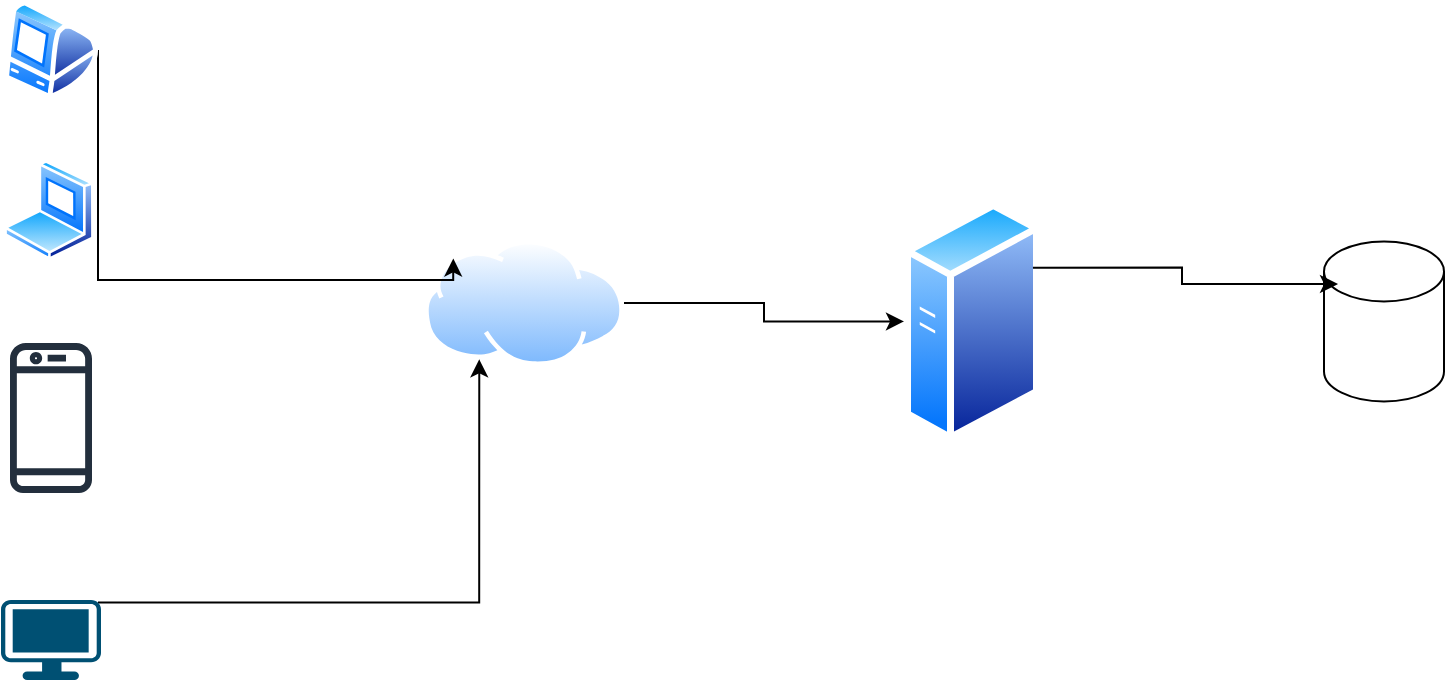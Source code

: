 <mxfile version="24.0.5" type="device" pages="16">
  <diagram name="client-server" id="-x7nlUNHzeOv00Tam8HP">
    <mxGraphModel dx="1434" dy="772" grid="1" gridSize="10" guides="1" tooltips="1" connect="1" arrows="1" fold="1" page="1" pageScale="1" pageWidth="827" pageHeight="1169" math="0" shadow="0">
      <root>
        <mxCell id="0" />
        <mxCell id="1" parent="0" />
        <mxCell id="lnXKrO-L0G7ap523VWEZ-1" value="" style="image;aspect=fixed;perimeter=ellipsePerimeter;html=1;align=center;shadow=0;dashed=0;spacingTop=3;image=img/lib/active_directory/generic_server.svg;" parent="1" vertex="1">
          <mxGeometry x="550" y="120" width="68" height="121.43" as="geometry" />
        </mxCell>
        <mxCell id="lnXKrO-L0G7ap523VWEZ-9" style="edgeStyle=orthogonalEdgeStyle;rounded=0;orthogonalLoop=1;jettySize=auto;html=1;exitX=1;exitY=0.5;exitDx=0;exitDy=0;entryX=0;entryY=0.5;entryDx=0;entryDy=0;" parent="1" source="lnXKrO-L0G7ap523VWEZ-2" target="lnXKrO-L0G7ap523VWEZ-1" edge="1">
          <mxGeometry relative="1" as="geometry" />
        </mxCell>
        <mxCell id="lnXKrO-L0G7ap523VWEZ-10" style="edgeStyle=orthogonalEdgeStyle;rounded=0;orthogonalLoop=1;jettySize=auto;html=1;exitX=0;exitY=0;exitDx=0;exitDy=0;" parent="1" source="lnXKrO-L0G7ap523VWEZ-2" edge="1">
          <mxGeometry relative="1" as="geometry">
            <mxPoint x="324" y="149" as="targetPoint" />
          </mxGeometry>
        </mxCell>
        <mxCell id="lnXKrO-L0G7ap523VWEZ-2" value="" style="image;aspect=fixed;perimeter=ellipsePerimeter;html=1;align=center;shadow=0;dashed=0;spacingTop=3;image=img/lib/active_directory/internet_cloud.svg;" parent="1" vertex="1">
          <mxGeometry x="310" y="140" width="100" height="63" as="geometry" />
        </mxCell>
        <mxCell id="lnXKrO-L0G7ap523VWEZ-8" style="edgeStyle=orthogonalEdgeStyle;rounded=0;orthogonalLoop=1;jettySize=auto;html=1;exitX=1;exitY=0.5;exitDx=0;exitDy=0;entryX=0;entryY=0;entryDx=0;entryDy=0;" parent="1" source="lnXKrO-L0G7ap523VWEZ-3" target="lnXKrO-L0G7ap523VWEZ-2" edge="1">
          <mxGeometry relative="1" as="geometry">
            <Array as="points">
              <mxPoint x="147" y="160" />
              <mxPoint x="324" y="160" />
            </Array>
          </mxGeometry>
        </mxCell>
        <mxCell id="lnXKrO-L0G7ap523VWEZ-3" value="" style="image;aspect=fixed;perimeter=ellipsePerimeter;html=1;align=center;shadow=0;dashed=0;spacingTop=3;image=img/lib/active_directory/mac_client.svg;" parent="1" vertex="1">
          <mxGeometry x="100" y="20" width="47" height="50" as="geometry" />
        </mxCell>
        <mxCell id="lnXKrO-L0G7ap523VWEZ-4" value="" style="image;aspect=fixed;perimeter=ellipsePerimeter;html=1;align=center;shadow=0;dashed=0;spacingTop=3;image=img/lib/active_directory/laptop_client.svg;" parent="1" vertex="1">
          <mxGeometry x="100" y="100" width="45" height="50" as="geometry" />
        </mxCell>
        <mxCell id="lnXKrO-L0G7ap523VWEZ-5" value="" style="sketch=0;outlineConnect=0;fontColor=#232F3E;gradientColor=none;fillColor=#232F3D;strokeColor=none;dashed=0;verticalLabelPosition=bottom;verticalAlign=top;align=center;html=1;fontSize=12;fontStyle=0;aspect=fixed;pointerEvents=1;shape=mxgraph.aws4.mobile_client;" parent="1" vertex="1">
          <mxGeometry x="103" y="190" width="41" height="78" as="geometry" />
        </mxCell>
        <mxCell id="lnXKrO-L0G7ap523VWEZ-12" style="edgeStyle=orthogonalEdgeStyle;rounded=0;orthogonalLoop=1;jettySize=auto;html=1;exitX=0.97;exitY=0.03;exitDx=0;exitDy=0;exitPerimeter=0;entryX=0.25;entryY=1;entryDx=0;entryDy=0;" parent="1" source="lnXKrO-L0G7ap523VWEZ-6" target="lnXKrO-L0G7ap523VWEZ-2" edge="1">
          <mxGeometry relative="1" as="geometry" />
        </mxCell>
        <mxCell id="lnXKrO-L0G7ap523VWEZ-6" value="" style="points=[[0.03,0.03,0],[0.5,0,0],[0.97,0.03,0],[1,0.4,0],[0.97,0.745,0],[0.5,1,0],[0.03,0.745,0],[0,0.4,0]];verticalLabelPosition=bottom;sketch=0;html=1;verticalAlign=top;aspect=fixed;align=center;pointerEvents=1;shape=mxgraph.cisco19.workstation;fillColor=#005073;strokeColor=none;" parent="1" vertex="1">
          <mxGeometry x="98.5" y="320" width="50" height="40" as="geometry" />
        </mxCell>
        <mxCell id="lnXKrO-L0G7ap523VWEZ-7" value="" style="shape=cylinder3;whiteSpace=wrap;html=1;boundedLbl=1;backgroundOutline=1;size=15;" parent="1" vertex="1">
          <mxGeometry x="760" y="140.72" width="60" height="80" as="geometry" />
        </mxCell>
        <mxCell id="lnXKrO-L0G7ap523VWEZ-11" style="edgeStyle=orthogonalEdgeStyle;rounded=0;orthogonalLoop=1;jettySize=auto;html=1;exitX=1;exitY=0.25;exitDx=0;exitDy=0;entryX=0.117;entryY=0.266;entryDx=0;entryDy=0;entryPerimeter=0;" parent="1" source="lnXKrO-L0G7ap523VWEZ-1" target="lnXKrO-L0G7ap523VWEZ-7" edge="1">
          <mxGeometry relative="1" as="geometry" />
        </mxCell>
      </root>
    </mxGraphModel>
  </diagram>
  <diagram id="jmAvw77_OK4eE5W36Vny" name="workflow">
    <mxGraphModel dx="1434" dy="772" grid="1" gridSize="10" guides="1" tooltips="1" connect="1" arrows="1" fold="1" page="1" pageScale="1" pageWidth="827" pageHeight="1169" math="0" shadow="0">
      <root>
        <mxCell id="0" />
        <mxCell id="1" parent="0" />
        <mxCell id="lsiiKuTzKYhcdIspto0E-9" style="edgeStyle=orthogonalEdgeStyle;rounded=0;orthogonalLoop=1;jettySize=auto;html=1;exitX=0.5;exitY=1;exitDx=0;exitDy=0;" parent="1" source="lsiiKuTzKYhcdIspto0E-5" target="lsiiKuTzKYhcdIspto0E-6" edge="1">
          <mxGeometry relative="1" as="geometry" />
        </mxCell>
        <mxCell id="lsiiKuTzKYhcdIspto0E-5" value="Cosa vuoi comprare?" style="shape=parallelogram;html=1;strokeWidth=2;perimeter=parallelogramPerimeter;whiteSpace=wrap;rounded=1;arcSize=12;size=0.23;" parent="1" vertex="1">
          <mxGeometry x="310" y="90" width="250" height="60" as="geometry" />
        </mxCell>
        <mxCell id="lsiiKuTzKYhcdIspto0E-10" style="edgeStyle=orthogonalEdgeStyle;rounded=0;orthogonalLoop=1;jettySize=auto;html=1;exitX=0.5;exitY=1;exitDx=0;exitDy=0;entryX=0.5;entryY=0;entryDx=0;entryDy=0;" parent="1" source="lsiiKuTzKYhcdIspto0E-6" target="lsiiKuTzKYhcdIspto0E-7" edge="1">
          <mxGeometry relative="1" as="geometry" />
        </mxCell>
        <mxCell id="lsiiKuTzKYhcdIspto0E-6" value="memorizzo info" style="shape=ext;double=1;rounded=0;whiteSpace=wrap;html=1;" parent="1" vertex="1">
          <mxGeometry x="330" y="240" width="210" height="80" as="geometry" />
        </mxCell>
        <mxCell id="lsiiKuTzKYhcdIspto0E-11" style="edgeStyle=orthogonalEdgeStyle;rounded=0;orthogonalLoop=1;jettySize=auto;html=1;exitX=0.5;exitY=1;exitDx=0;exitDy=0;" parent="1" source="lsiiKuTzKYhcdIspto0E-7" target="lsiiKuTzKYhcdIspto0E-8" edge="1">
          <mxGeometry relative="1" as="geometry" />
        </mxCell>
        <mxCell id="lsiiKuTzKYhcdIspto0E-7" value="Cosa vuoi fare?" style="shape=parallelogram;html=1;strokeWidth=2;perimeter=parallelogramPerimeter;whiteSpace=wrap;rounded=1;arcSize=12;size=0.23;" parent="1" vertex="1">
          <mxGeometry x="310" y="380" width="250" height="60" as="geometry" />
        </mxCell>
        <mxCell id="lsiiKuTzKYhcdIspto0E-8" value="stampa todolist" style="shape=ext;double=1;rounded=0;whiteSpace=wrap;html=1;" parent="1" vertex="1">
          <mxGeometry x="340" y="490" width="200" height="80" as="geometry" />
        </mxCell>
      </root>
    </mxGraphModel>
  </diagram>
  <diagram id="2OrmUEGZvM1sZxU5HK17" name="prodotti">
    <mxGraphModel dx="1434" dy="772" grid="1" gridSize="10" guides="1" tooltips="1" connect="1" arrows="1" fold="1" page="1" pageScale="1" pageWidth="827" pageHeight="1169" math="0" shadow="0">
      <root>
        <mxCell id="0" />
        <mxCell id="1" parent="0" />
        <mxCell id="1btyW2zAXHzcNGJgAhcY-1" value="db" style="shape=cylinder3;whiteSpace=wrap;html=1;boundedLbl=1;backgroundOutline=1;size=15;" parent="1" vertex="1">
          <mxGeometry x="70" y="50" width="80" height="80" as="geometry" />
        </mxCell>
        <mxCell id="1btyW2zAXHzcNGJgAhcY-2" value="prodotti" style="shape=table;startSize=30;container=1;collapsible=1;childLayout=tableLayout;fixedRows=1;rowLines=0;fontStyle=1;align=center;resizeLast=1;html=1;" parent="1" vertex="1">
          <mxGeometry x="30" y="150" width="180" height="150" as="geometry" />
        </mxCell>
        <mxCell id="1btyW2zAXHzcNGJgAhcY-3" value="" style="shape=tableRow;horizontal=0;startSize=0;swimlaneHead=0;swimlaneBody=0;fillColor=none;collapsible=0;dropTarget=0;points=[[0,0.5],[1,0.5]];portConstraint=eastwest;top=0;left=0;right=0;bottom=1;" parent="1btyW2zAXHzcNGJgAhcY-2" vertex="1">
          <mxGeometry y="30" width="180" height="30" as="geometry" />
        </mxCell>
        <mxCell id="1btyW2zAXHzcNGJgAhcY-4" value="PK" style="shape=partialRectangle;connectable=0;fillColor=none;top=0;left=0;bottom=0;right=0;fontStyle=1;overflow=hidden;whiteSpace=wrap;html=1;" parent="1btyW2zAXHzcNGJgAhcY-3" vertex="1">
          <mxGeometry width="30" height="30" as="geometry">
            <mxRectangle width="30" height="30" as="alternateBounds" />
          </mxGeometry>
        </mxCell>
        <mxCell id="1btyW2zAXHzcNGJgAhcY-5" value="id" style="shape=partialRectangle;connectable=0;fillColor=none;top=0;left=0;bottom=0;right=0;align=left;spacingLeft=6;fontStyle=5;overflow=hidden;whiteSpace=wrap;html=1;" parent="1btyW2zAXHzcNGJgAhcY-3" vertex="1">
          <mxGeometry x="30" width="150" height="30" as="geometry">
            <mxRectangle width="150" height="30" as="alternateBounds" />
          </mxGeometry>
        </mxCell>
        <mxCell id="1btyW2zAXHzcNGJgAhcY-6" value="" style="shape=tableRow;horizontal=0;startSize=0;swimlaneHead=0;swimlaneBody=0;fillColor=none;collapsible=0;dropTarget=0;points=[[0,0.5],[1,0.5]];portConstraint=eastwest;top=0;left=0;right=0;bottom=0;" parent="1btyW2zAXHzcNGJgAhcY-2" vertex="1">
          <mxGeometry y="60" width="180" height="30" as="geometry" />
        </mxCell>
        <mxCell id="1btyW2zAXHzcNGJgAhcY-7" value="" style="shape=partialRectangle;connectable=0;fillColor=none;top=0;left=0;bottom=0;right=0;editable=1;overflow=hidden;whiteSpace=wrap;html=1;" parent="1btyW2zAXHzcNGJgAhcY-6" vertex="1">
          <mxGeometry width="30" height="30" as="geometry">
            <mxRectangle width="30" height="30" as="alternateBounds" />
          </mxGeometry>
        </mxCell>
        <mxCell id="1btyW2zAXHzcNGJgAhcY-8" value="Nome" style="shape=partialRectangle;connectable=0;fillColor=none;top=0;left=0;bottom=0;right=0;align=left;spacingLeft=6;overflow=hidden;whiteSpace=wrap;html=1;" parent="1btyW2zAXHzcNGJgAhcY-6" vertex="1">
          <mxGeometry x="30" width="150" height="30" as="geometry">
            <mxRectangle width="150" height="30" as="alternateBounds" />
          </mxGeometry>
        </mxCell>
        <mxCell id="1btyW2zAXHzcNGJgAhcY-9" value="" style="shape=tableRow;horizontal=0;startSize=0;swimlaneHead=0;swimlaneBody=0;fillColor=none;collapsible=0;dropTarget=0;points=[[0,0.5],[1,0.5]];portConstraint=eastwest;top=0;left=0;right=0;bottom=0;" parent="1btyW2zAXHzcNGJgAhcY-2" vertex="1">
          <mxGeometry y="90" width="180" height="30" as="geometry" />
        </mxCell>
        <mxCell id="1btyW2zAXHzcNGJgAhcY-10" value="" style="shape=partialRectangle;connectable=0;fillColor=none;top=0;left=0;bottom=0;right=0;editable=1;overflow=hidden;whiteSpace=wrap;html=1;" parent="1btyW2zAXHzcNGJgAhcY-9" vertex="1">
          <mxGeometry width="30" height="30" as="geometry">
            <mxRectangle width="30" height="30" as="alternateBounds" />
          </mxGeometry>
        </mxCell>
        <mxCell id="1btyW2zAXHzcNGJgAhcY-11" value="Descrizione" style="shape=partialRectangle;connectable=0;fillColor=none;top=0;left=0;bottom=0;right=0;align=left;spacingLeft=6;overflow=hidden;whiteSpace=wrap;html=1;" parent="1btyW2zAXHzcNGJgAhcY-9" vertex="1">
          <mxGeometry x="30" width="150" height="30" as="geometry">
            <mxRectangle width="150" height="30" as="alternateBounds" />
          </mxGeometry>
        </mxCell>
        <mxCell id="1btyW2zAXHzcNGJgAhcY-12" value="" style="shape=tableRow;horizontal=0;startSize=0;swimlaneHead=0;swimlaneBody=0;fillColor=none;collapsible=0;dropTarget=0;points=[[0,0.5],[1,0.5]];portConstraint=eastwest;top=0;left=0;right=0;bottom=0;" parent="1btyW2zAXHzcNGJgAhcY-2" vertex="1">
          <mxGeometry y="120" width="180" height="30" as="geometry" />
        </mxCell>
        <mxCell id="1btyW2zAXHzcNGJgAhcY-13" value="" style="shape=partialRectangle;connectable=0;fillColor=none;top=0;left=0;bottom=0;right=0;editable=1;overflow=hidden;whiteSpace=wrap;html=1;" parent="1btyW2zAXHzcNGJgAhcY-12" vertex="1">
          <mxGeometry width="30" height="30" as="geometry">
            <mxRectangle width="30" height="30" as="alternateBounds" />
          </mxGeometry>
        </mxCell>
        <mxCell id="1btyW2zAXHzcNGJgAhcY-14" value="Prezzo" style="shape=partialRectangle;connectable=0;fillColor=none;top=0;left=0;bottom=0;right=0;align=left;spacingLeft=6;overflow=hidden;whiteSpace=wrap;html=1;" parent="1btyW2zAXHzcNGJgAhcY-12" vertex="1">
          <mxGeometry x="30" width="150" height="30" as="geometry">
            <mxRectangle width="150" height="30" as="alternateBounds" />
          </mxGeometry>
        </mxCell>
        <mxCell id="1btyW2zAXHzcNGJgAhcY-15" value="" style="strokeWidth=1;shadow=0;dashed=0;align=center;html=1;shape=mxgraph.mockup.containers.browserWindow;rSize=0;strokeColor=#666666;strokeColor2=#008cff;strokeColor3=#c4c4c4;mainText=,;recursiveResize=0;" parent="1" vertex="1">
          <mxGeometry x="130" y="410" width="550" height="380" as="geometry" />
        </mxCell>
        <mxCell id="1btyW2zAXHzcNGJgAhcY-16" value="Page 1" style="strokeWidth=1;shadow=0;dashed=0;align=center;html=1;shape=mxgraph.mockup.containers.anchor;fontSize=17;fontColor=#666666;align=left;whiteSpace=wrap;" parent="1btyW2zAXHzcNGJgAhcY-15" vertex="1">
          <mxGeometry x="60" y="12" width="110" height="26" as="geometry" />
        </mxCell>
        <mxCell id="1btyW2zAXHzcNGJgAhcY-17" value="https://www.draw.io" style="strokeWidth=1;shadow=0;dashed=0;align=center;html=1;shape=mxgraph.mockup.containers.anchor;rSize=0;fontSize=17;fontColor=#666666;align=left;" parent="1btyW2zAXHzcNGJgAhcY-15" vertex="1">
          <mxGeometry x="130" y="60" width="250" height="26" as="geometry" />
        </mxCell>
        <mxCell id="1btyW2zAXHzcNGJgAhcY-18" value="Assets" style="childLayout=tableLayout;recursiveResize=0;strokeColor=#98bf21;fillColor=#A7C942;shadow=1;" parent="1btyW2zAXHzcNGJgAhcY-15" vertex="1">
          <mxGeometry x="115" y="160" width="280" height="160" as="geometry" />
        </mxCell>
        <mxCell id="1btyW2zAXHzcNGJgAhcY-19" style="shape=tableRow;horizontal=0;startSize=0;swimlaneHead=0;swimlaneBody=0;top=0;left=0;bottom=0;right=0;dropTarget=0;collapsible=0;recursiveResize=0;expand=0;fontStyle=0;strokeColor=inherit;fillColor=#ffffff;" parent="1btyW2zAXHzcNGJgAhcY-18" vertex="1">
          <mxGeometry width="280" height="33" as="geometry" />
        </mxCell>
        <mxCell id="1btyW2zAXHzcNGJgAhcY-20" value="Nome" style="connectable=0;recursiveResize=0;strokeColor=inherit;fillColor=#A7C942;align=center;fontStyle=1;fontColor=#FFFFFF;html=1;" parent="1btyW2zAXHzcNGJgAhcY-19" vertex="1">
          <mxGeometry width="93" height="33" as="geometry">
            <mxRectangle width="93" height="33" as="alternateBounds" />
          </mxGeometry>
        </mxCell>
        <mxCell id="1btyW2zAXHzcNGJgAhcY-21" value="Descrizione" style="connectable=0;recursiveResize=0;strokeColor=inherit;fillColor=#A7C942;align=center;fontStyle=1;fontColor=#FFFFFF;html=1;" parent="1btyW2zAXHzcNGJgAhcY-19" vertex="1">
          <mxGeometry x="93" width="94" height="33" as="geometry">
            <mxRectangle width="94" height="33" as="alternateBounds" />
          </mxGeometry>
        </mxCell>
        <mxCell id="1btyW2zAXHzcNGJgAhcY-22" value="Prezzo" style="connectable=0;recursiveResize=0;strokeColor=inherit;fillColor=#A7C942;align=center;fontStyle=1;fontColor=#FFFFFF;html=1;" parent="1btyW2zAXHzcNGJgAhcY-19" vertex="1">
          <mxGeometry x="187" width="93" height="33" as="geometry">
            <mxRectangle width="93" height="33" as="alternateBounds" />
          </mxGeometry>
        </mxCell>
        <mxCell id="1btyW2zAXHzcNGJgAhcY-23" value="" style="shape=tableRow;horizontal=0;startSize=0;swimlaneHead=0;swimlaneBody=0;top=0;left=0;bottom=0;right=0;dropTarget=0;collapsible=0;recursiveResize=0;expand=0;fontStyle=0;strokeColor=inherit;fillColor=#ffffff;" parent="1btyW2zAXHzcNGJgAhcY-18" vertex="1">
          <mxGeometry y="33" width="280" height="32" as="geometry" />
        </mxCell>
        <mxCell id="1btyW2zAXHzcNGJgAhcY-24" value="Value 1" style="connectable=0;recursiveResize=0;strokeColor=inherit;fillColor=inherit;align=center;whiteSpace=wrap;html=1;" parent="1btyW2zAXHzcNGJgAhcY-23" vertex="1">
          <mxGeometry width="93" height="32" as="geometry">
            <mxRectangle width="93" height="32" as="alternateBounds" />
          </mxGeometry>
        </mxCell>
        <mxCell id="1btyW2zAXHzcNGJgAhcY-25" value="Value 2" style="connectable=0;recursiveResize=0;strokeColor=inherit;fillColor=inherit;align=center;whiteSpace=wrap;html=1;" parent="1btyW2zAXHzcNGJgAhcY-23" vertex="1">
          <mxGeometry x="93" width="94" height="32" as="geometry">
            <mxRectangle width="94" height="32" as="alternateBounds" />
          </mxGeometry>
        </mxCell>
        <mxCell id="1btyW2zAXHzcNGJgAhcY-26" value="Value 3" style="connectable=0;recursiveResize=0;strokeColor=inherit;fillColor=inherit;align=center;whiteSpace=wrap;html=1;" parent="1btyW2zAXHzcNGJgAhcY-23" vertex="1">
          <mxGeometry x="187" width="93" height="32" as="geometry">
            <mxRectangle width="93" height="32" as="alternateBounds" />
          </mxGeometry>
        </mxCell>
        <mxCell id="1btyW2zAXHzcNGJgAhcY-27" value="" style="shape=tableRow;horizontal=0;startSize=0;swimlaneHead=0;swimlaneBody=0;top=0;left=0;bottom=0;right=0;dropTarget=0;collapsible=0;recursiveResize=0;expand=0;fontStyle=1;strokeColor=inherit;fillColor=#EAF2D3;" parent="1btyW2zAXHzcNGJgAhcY-18" vertex="1">
          <mxGeometry y="65" width="280" height="31" as="geometry" />
        </mxCell>
        <mxCell id="1btyW2zAXHzcNGJgAhcY-28" value="Value 4" style="connectable=0;recursiveResize=0;strokeColor=inherit;fillColor=inherit;whiteSpace=wrap;html=1;" parent="1btyW2zAXHzcNGJgAhcY-27" vertex="1">
          <mxGeometry width="93" height="31" as="geometry">
            <mxRectangle width="93" height="31" as="alternateBounds" />
          </mxGeometry>
        </mxCell>
        <mxCell id="1btyW2zAXHzcNGJgAhcY-29" value="Value 5" style="connectable=0;recursiveResize=0;strokeColor=inherit;fillColor=inherit;whiteSpace=wrap;html=1;" parent="1btyW2zAXHzcNGJgAhcY-27" vertex="1">
          <mxGeometry x="93" width="94" height="31" as="geometry">
            <mxRectangle width="94" height="31" as="alternateBounds" />
          </mxGeometry>
        </mxCell>
        <mxCell id="1btyW2zAXHzcNGJgAhcY-30" value="Value 6" style="connectable=0;recursiveResize=0;strokeColor=inherit;fillColor=inherit;whiteSpace=wrap;html=1;" parent="1btyW2zAXHzcNGJgAhcY-27" vertex="1">
          <mxGeometry x="187" width="93" height="31" as="geometry">
            <mxRectangle width="93" height="31" as="alternateBounds" />
          </mxGeometry>
        </mxCell>
        <mxCell id="1btyW2zAXHzcNGJgAhcY-31" value="" style="shape=tableRow;horizontal=0;startSize=0;swimlaneHead=0;swimlaneBody=0;top=0;left=0;bottom=0;right=0;dropTarget=0;collapsible=0;recursiveResize=0;expand=0;fontStyle=0;strokeColor=inherit;fillColor=#ffffff;" parent="1btyW2zAXHzcNGJgAhcY-18" vertex="1">
          <mxGeometry y="96" width="280" height="33" as="geometry" />
        </mxCell>
        <mxCell id="1btyW2zAXHzcNGJgAhcY-32" value="Value 7" style="connectable=0;recursiveResize=0;strokeColor=inherit;fillColor=inherit;fontStyle=0;align=center;whiteSpace=wrap;html=1;" parent="1btyW2zAXHzcNGJgAhcY-31" vertex="1">
          <mxGeometry width="93" height="33" as="geometry">
            <mxRectangle width="93" height="33" as="alternateBounds" />
          </mxGeometry>
        </mxCell>
        <mxCell id="1btyW2zAXHzcNGJgAhcY-33" value="Value 8" style="connectable=0;recursiveResize=0;strokeColor=inherit;fillColor=inherit;fontStyle=0;align=center;whiteSpace=wrap;html=1;" parent="1btyW2zAXHzcNGJgAhcY-31" vertex="1">
          <mxGeometry x="93" width="94" height="33" as="geometry">
            <mxRectangle width="94" height="33" as="alternateBounds" />
          </mxGeometry>
        </mxCell>
        <mxCell id="1btyW2zAXHzcNGJgAhcY-34" value="Value 9" style="connectable=0;recursiveResize=0;strokeColor=inherit;fillColor=inherit;fontStyle=0;align=center;whiteSpace=wrap;html=1;" parent="1btyW2zAXHzcNGJgAhcY-31" vertex="1">
          <mxGeometry x="187" width="93" height="33" as="geometry">
            <mxRectangle width="93" height="33" as="alternateBounds" />
          </mxGeometry>
        </mxCell>
        <mxCell id="1btyW2zAXHzcNGJgAhcY-35" value="" style="shape=tableRow;horizontal=0;startSize=0;swimlaneHead=0;swimlaneBody=0;top=0;left=0;bottom=0;right=0;dropTarget=0;collapsible=0;recursiveResize=0;expand=0;fontStyle=1;strokeColor=inherit;fillColor=#EAF2D3;" parent="1btyW2zAXHzcNGJgAhcY-18" vertex="1">
          <mxGeometry y="129" width="280" height="31" as="geometry" />
        </mxCell>
        <mxCell id="1btyW2zAXHzcNGJgAhcY-36" value="Value 10" style="connectable=0;recursiveResize=0;strokeColor=inherit;fillColor=inherit;whiteSpace=wrap;html=1;" parent="1btyW2zAXHzcNGJgAhcY-35" vertex="1">
          <mxGeometry width="93" height="31" as="geometry">
            <mxRectangle width="93" height="31" as="alternateBounds" />
          </mxGeometry>
        </mxCell>
        <mxCell id="1btyW2zAXHzcNGJgAhcY-37" value="Value 11" style="connectable=0;recursiveResize=0;strokeColor=inherit;fillColor=inherit;whiteSpace=wrap;html=1;" parent="1btyW2zAXHzcNGJgAhcY-35" vertex="1">
          <mxGeometry x="93" width="94" height="31" as="geometry">
            <mxRectangle width="94" height="31" as="alternateBounds" />
          </mxGeometry>
        </mxCell>
        <mxCell id="1btyW2zAXHzcNGJgAhcY-38" value="Value 12" style="connectable=0;recursiveResize=0;strokeColor=inherit;fillColor=inherit;whiteSpace=wrap;html=1;" parent="1btyW2zAXHzcNGJgAhcY-35" vertex="1">
          <mxGeometry x="187" width="93" height="31" as="geometry">
            <mxRectangle width="93" height="31" as="alternateBounds" />
          </mxGeometry>
        </mxCell>
        <mxCell id="1btyW2zAXHzcNGJgAhcY-39" value="Prodotti" style="text;strokeColor=none;fillColor=none;html=1;fontSize=24;fontStyle=1;verticalAlign=middle;align=center;" parent="1btyW2zAXHzcNGJgAhcY-15" vertex="1">
          <mxGeometry x="115" y="110" width="100" height="40" as="geometry" />
        </mxCell>
        <mxCell id="1btyW2zAXHzcNGJgAhcY-58" value="Buy" style="rounded=1;fillColor=#0057D8;strokeColor=none;html=1;whiteSpace=wrap;fontColor=#ffffff;align=center;verticalAlign=middle;fontStyle=0;fontSize=12;sketch=0;" parent="1btyW2zAXHzcNGJgAhcY-15" vertex="1">
          <mxGeometry x="400" y="190" width="86" height="33" as="geometry" />
        </mxCell>
        <mxCell id="1btyW2zAXHzcNGJgAhcY-59" value="Buy" style="rounded=1;fillColor=#0057D8;strokeColor=none;html=1;whiteSpace=wrap;fontColor=#ffffff;align=center;verticalAlign=middle;fontStyle=0;fontSize=12;sketch=0;" parent="1btyW2zAXHzcNGJgAhcY-15" vertex="1">
          <mxGeometry x="400" y="223.5" width="86" height="33" as="geometry" />
        </mxCell>
        <mxCell id="1btyW2zAXHzcNGJgAhcY-60" value="Buy" style="rounded=1;fillColor=#0057D8;strokeColor=none;html=1;whiteSpace=wrap;fontColor=#ffffff;align=center;verticalAlign=middle;fontStyle=0;fontSize=12;sketch=0;" parent="1btyW2zAXHzcNGJgAhcY-15" vertex="1">
          <mxGeometry x="400" y="256.5" width="86" height="33" as="geometry" />
        </mxCell>
        <mxCell id="1btyW2zAXHzcNGJgAhcY-40" value="" style="dashed=0;outlineConnect=0;html=1;align=center;labelPosition=center;verticalLabelPosition=bottom;verticalAlign=top;shape=mxgraph.weblogos.java" parent="1" vertex="1">
          <mxGeometry x="320" y="30" width="34.4" height="65" as="geometry" />
        </mxCell>
        <mxCell id="1btyW2zAXHzcNGJgAhcY-41" value="Prodotto" style="swimlane;fontStyle=1;align=center;verticalAlign=top;childLayout=stackLayout;horizontal=1;startSize=26;horizontalStack=0;resizeParent=1;resizeParentMax=0;resizeLast=0;collapsible=1;marginBottom=0;whiteSpace=wrap;html=1;" parent="1" vertex="1">
          <mxGeometry x="270" y="162" width="160" height="138" as="geometry" />
        </mxCell>
        <mxCell id="1btyW2zAXHzcNGJgAhcY-42" value="+ nome: String" style="text;strokeColor=none;fillColor=none;align=left;verticalAlign=top;spacingLeft=4;spacingRight=4;overflow=hidden;rotatable=0;points=[[0,0.5],[1,0.5]];portConstraint=eastwest;whiteSpace=wrap;html=1;" parent="1btyW2zAXHzcNGJgAhcY-41" vertex="1">
          <mxGeometry y="26" width="160" height="26" as="geometry" />
        </mxCell>
        <mxCell id="1btyW2zAXHzcNGJgAhcY-45" value="+ descrizione: String" style="text;strokeColor=none;fillColor=none;align=left;verticalAlign=top;spacingLeft=4;spacingRight=4;overflow=hidden;rotatable=0;points=[[0,0.5],[1,0.5]];portConstraint=eastwest;whiteSpace=wrap;html=1;" parent="1btyW2zAXHzcNGJgAhcY-41" vertex="1">
          <mxGeometry y="52" width="160" height="26" as="geometry" />
        </mxCell>
        <mxCell id="1btyW2zAXHzcNGJgAhcY-46" value="+ prezzo: double" style="text;strokeColor=none;fillColor=none;align=left;verticalAlign=top;spacingLeft=4;spacingRight=4;overflow=hidden;rotatable=0;points=[[0,0.5],[1,0.5]];portConstraint=eastwest;whiteSpace=wrap;html=1;" parent="1btyW2zAXHzcNGJgAhcY-41" vertex="1">
          <mxGeometry y="78" width="160" height="26" as="geometry" />
        </mxCell>
        <mxCell id="1btyW2zAXHzcNGJgAhcY-43" value="" style="line;strokeWidth=1;fillColor=none;align=left;verticalAlign=middle;spacingTop=-1;spacingLeft=3;spacingRight=3;rotatable=0;labelPosition=right;points=[];portConstraint=eastwest;strokeColor=inherit;" parent="1btyW2zAXHzcNGJgAhcY-41" vertex="1">
          <mxGeometry y="104" width="160" height="8" as="geometry" />
        </mxCell>
        <mxCell id="1btyW2zAXHzcNGJgAhcY-44" value="+ method(type): type" style="text;strokeColor=none;fillColor=none;align=left;verticalAlign=top;spacingLeft=4;spacingRight=4;overflow=hidden;rotatable=0;points=[[0,0.5],[1,0.5]];portConstraint=eastwest;whiteSpace=wrap;html=1;" parent="1btyW2zAXHzcNGJgAhcY-41" vertex="1">
          <mxGeometry y="112" width="160" height="26" as="geometry" />
        </mxCell>
        <mxCell id="1btyW2zAXHzcNGJgAhcY-47" style="edgeStyle=orthogonalEdgeStyle;rounded=0;orthogonalLoop=1;jettySize=auto;html=1;exitX=0;exitY=0.5;exitDx=0;exitDy=0;" parent="1" source="1btyW2zAXHzcNGJgAhcY-45" target="1btyW2zAXHzcNGJgAhcY-2" edge="1">
          <mxGeometry relative="1" as="geometry" />
        </mxCell>
        <mxCell id="1btyW2zAXHzcNGJgAhcY-48" value="Carrello" style="swimlane;fontStyle=1;align=center;verticalAlign=top;childLayout=stackLayout;horizontal=1;startSize=26;horizontalStack=0;resizeParent=1;resizeParentMax=0;resizeLast=0;collapsible=1;marginBottom=0;whiteSpace=wrap;html=1;" parent="1" vertex="1">
          <mxGeometry x="610" y="162" width="160" height="60" as="geometry" />
        </mxCell>
        <mxCell id="1btyW2zAXHzcNGJgAhcY-49" value="prodotti: Prodotto[]" style="text;strokeColor=none;fillColor=none;align=left;verticalAlign=top;spacingLeft=4;spacingRight=4;overflow=hidden;rotatable=0;points=[[0,0.5],[1,0.5]];portConstraint=eastwest;whiteSpace=wrap;html=1;" parent="1btyW2zAXHzcNGJgAhcY-48" vertex="1">
          <mxGeometry y="26" width="160" height="26" as="geometry" />
        </mxCell>
        <mxCell id="1btyW2zAXHzcNGJgAhcY-52" value="" style="line;strokeWidth=1;fillColor=none;align=left;verticalAlign=middle;spacingTop=-1;spacingLeft=3;spacingRight=3;rotatable=0;labelPosition=right;points=[];portConstraint=eastwest;strokeColor=inherit;" parent="1btyW2zAXHzcNGJgAhcY-48" vertex="1">
          <mxGeometry y="52" width="160" height="8" as="geometry" />
        </mxCell>
        <mxCell id="1btyW2zAXHzcNGJgAhcY-57" style="edgeStyle=orthogonalEdgeStyle;rounded=0;orthogonalLoop=1;jettySize=auto;html=1;exitX=0.5;exitY=1;exitDx=0;exitDy=0;" parent="1" source="1btyW2zAXHzcNGJgAhcY-54" target="1btyW2zAXHzcNGJgAhcY-15" edge="1">
          <mxGeometry relative="1" as="geometry" />
        </mxCell>
        <mxCell id="1btyW2zAXHzcNGJgAhcY-54" value="Magazzino" style="swimlane;fontStyle=1;align=center;verticalAlign=top;childLayout=stackLayout;horizontal=1;startSize=26;horizontalStack=0;resizeParent=1;resizeParentMax=0;resizeLast=0;collapsible=1;marginBottom=0;whiteSpace=wrap;html=1;" parent="1" vertex="1">
          <mxGeometry x="440" y="162" width="160" height="60" as="geometry" />
        </mxCell>
        <mxCell id="1btyW2zAXHzcNGJgAhcY-55" value="prodotti: Prodotto[]" style="text;strokeColor=none;fillColor=none;align=left;verticalAlign=top;spacingLeft=4;spacingRight=4;overflow=hidden;rotatable=0;points=[[0,0.5],[1,0.5]];portConstraint=eastwest;whiteSpace=wrap;html=1;" parent="1btyW2zAXHzcNGJgAhcY-54" vertex="1">
          <mxGeometry y="26" width="160" height="26" as="geometry" />
        </mxCell>
        <mxCell id="1btyW2zAXHzcNGJgAhcY-56" value="" style="line;strokeWidth=1;fillColor=none;align=left;verticalAlign=middle;spacingTop=-1;spacingLeft=3;spacingRight=3;rotatable=0;labelPosition=right;points=[];portConstraint=eastwest;strokeColor=inherit;" parent="1btyW2zAXHzcNGJgAhcY-54" vertex="1">
          <mxGeometry y="52" width="160" height="8" as="geometry" />
        </mxCell>
      </root>
    </mxGraphModel>
  </diagram>
  <diagram id="5bnwmTVKOmjQU2fgQZaU" name="pietra-forbici-carta">
    <mxGraphModel dx="1434" dy="772" grid="1" gridSize="10" guides="1" tooltips="1" connect="1" arrows="1" fold="1" page="1" pageScale="1" pageWidth="827" pageHeight="1169" math="0" shadow="0">
      <root>
        <mxCell id="0" />
        <mxCell id="1" parent="0" />
        <mxCell id="x0g2CwDG0lpSLTWHZFeM-3" value="" style="edgeStyle=orthogonalEdgeStyle;rounded=0;orthogonalLoop=1;jettySize=auto;html=1;" parent="1" source="x0g2CwDG0lpSLTWHZFeM-10" target="x0g2CwDG0lpSLTWHZFeM-2" edge="1">
          <mxGeometry relative="1" as="geometry" />
        </mxCell>
        <mxCell id="x0g2CwDG0lpSLTWHZFeM-1" value="start" style="strokeWidth=2;html=1;shape=mxgraph.flowchart.start_1;whiteSpace=wrap;" parent="1" vertex="1">
          <mxGeometry x="350" y="20" width="100" height="60" as="geometry" />
        </mxCell>
        <mxCell id="x0g2CwDG0lpSLTWHZFeM-2" value="end" style="strokeWidth=2;html=1;shape=mxgraph.flowchart.start_1;whiteSpace=wrap;" parent="1" vertex="1">
          <mxGeometry x="350" y="690" width="100" height="60" as="geometry" />
        </mxCell>
        <mxCell id="x0g2CwDG0lpSLTWHZFeM-4" value="" style="edgeStyle=orthogonalEdgeStyle;rounded=0;orthogonalLoop=1;jettySize=auto;html=1;" parent="1" source="x0g2CwDG0lpSLTWHZFeM-1" target="x0g2CwDG0lpSLTWHZFeM-5" edge="1">
          <mxGeometry relative="1" as="geometry">
            <mxPoint x="400" y="80" as="sourcePoint" />
            <mxPoint x="400" y="690" as="targetPoint" />
          </mxGeometry>
        </mxCell>
        <mxCell id="x0g2CwDG0lpSLTWHZFeM-5" value="Umano scegli tra PFC" style="shape=parallelogram;html=1;strokeWidth=2;perimeter=parallelogramPerimeter;whiteSpace=wrap;rounded=1;arcSize=12;size=0.23;" parent="1" vertex="1">
          <mxGeometry x="280" y="130" width="240" height="60" as="geometry" />
        </mxCell>
        <mxCell id="x0g2CwDG0lpSLTWHZFeM-6" value="" style="edgeStyle=orthogonalEdgeStyle;rounded=0;orthogonalLoop=1;jettySize=auto;html=1;" parent="1" source="x0g2CwDG0lpSLTWHZFeM-5" target="x0g2CwDG0lpSLTWHZFeM-7" edge="1">
          <mxGeometry relative="1" as="geometry">
            <mxPoint x="400" y="190" as="sourcePoint" />
            <mxPoint x="400" y="690" as="targetPoint" />
          </mxGeometry>
        </mxCell>
        <mxCell id="x0g2CwDG0lpSLTWHZFeM-7" value="PC scegli tra PFC" style="rounded=1;whiteSpace=wrap;html=1;" parent="1" vertex="1">
          <mxGeometry x="290" y="220" width="220" height="60" as="geometry" />
        </mxCell>
        <mxCell id="x0g2CwDG0lpSLTWHZFeM-10" value="print result" style="shape=parallelogram;html=1;strokeWidth=2;perimeter=parallelogramPerimeter;whiteSpace=wrap;rounded=1;arcSize=12;size=0.23;" parent="1" vertex="1">
          <mxGeometry x="350" y="550" width="100" height="60" as="geometry" />
        </mxCell>
        <mxCell id="x0g2CwDG0lpSLTWHZFeM-11" value="" style="edgeStyle=orthogonalEdgeStyle;rounded=0;orthogonalLoop=1;jettySize=auto;html=1;" parent="1" source="x0g2CwDG0lpSLTWHZFeM-7" target="x0g2CwDG0lpSLTWHZFeM-8" edge="1">
          <mxGeometry relative="1" as="geometry">
            <mxPoint x="400" y="280" as="sourcePoint" />
            <mxPoint x="400" y="550" as="targetPoint" />
          </mxGeometry>
        </mxCell>
        <mxCell id="x0g2CwDG0lpSLTWHZFeM-14" value="true" style="edgeStyle=orthogonalEdgeStyle;rounded=0;orthogonalLoop=1;jettySize=auto;html=1;exitX=0;exitY=0.5;exitDx=0;exitDy=0;exitPerimeter=0;entryX=1;entryY=0.5;entryDx=0;entryDy=0;" parent="1" source="x0g2CwDG0lpSLTWHZFeM-8" target="x0g2CwDG0lpSLTWHZFeM-12" edge="1">
          <mxGeometry relative="1" as="geometry" />
        </mxCell>
        <mxCell id="x0g2CwDG0lpSLTWHZFeM-16" value="" style="edgeStyle=orthogonalEdgeStyle;rounded=0;orthogonalLoop=1;jettySize=auto;html=1;" parent="1" source="x0g2CwDG0lpSLTWHZFeM-8" target="x0g2CwDG0lpSLTWHZFeM-15" edge="1">
          <mxGeometry relative="1" as="geometry" />
        </mxCell>
        <mxCell id="x0g2CwDG0lpSLTWHZFeM-8" value="U == PC" style="strokeWidth=2;html=1;shape=mxgraph.flowchart.decision;whiteSpace=wrap;" parent="1" vertex="1">
          <mxGeometry x="350" y="320" width="100" height="100" as="geometry" />
        </mxCell>
        <mxCell id="x0g2CwDG0lpSLTWHZFeM-13" style="edgeStyle=orthogonalEdgeStyle;rounded=0;orthogonalLoop=1;jettySize=auto;html=1;exitX=0.5;exitY=1;exitDx=0;exitDy=0;entryX=0;entryY=0.5;entryDx=0;entryDy=0;" parent="1" source="x0g2CwDG0lpSLTWHZFeM-12" target="x0g2CwDG0lpSLTWHZFeM-10" edge="1">
          <mxGeometry relative="1" as="geometry">
            <Array as="points">
              <mxPoint x="220" y="570" />
              <mxPoint x="362" y="570" />
            </Array>
          </mxGeometry>
        </mxCell>
        <mxCell id="x0g2CwDG0lpSLTWHZFeM-12" value="result = &quot;pareggio&quot;" style="rounded=0;whiteSpace=wrap;html=1;" parent="1" vertex="1">
          <mxGeometry x="160" y="340" width="120" height="60" as="geometry" />
        </mxCell>
        <mxCell id="x0g2CwDG0lpSLTWHZFeM-18" value="true" style="edgeStyle=orthogonalEdgeStyle;rounded=0;orthogonalLoop=1;jettySize=auto;html=1;" parent="1" source="x0g2CwDG0lpSLTWHZFeM-15" target="x0g2CwDG0lpSLTWHZFeM-17" edge="1">
          <mxGeometry relative="1" as="geometry" />
        </mxCell>
        <mxCell id="x0g2CwDG0lpSLTWHZFeM-15" value="U == &#39;C&#39;" style="strokeWidth=2;html=1;shape=mxgraph.flowchart.decision;whiteSpace=wrap;" parent="1" vertex="1">
          <mxGeometry x="620" y="320" width="100" height="100" as="geometry" />
        </mxCell>
        <mxCell id="x0g2CwDG0lpSLTWHZFeM-20" value="true" style="edgeStyle=orthogonalEdgeStyle;rounded=0;orthogonalLoop=1;jettySize=auto;html=1;exitX=0.5;exitY=1;exitDx=0;exitDy=0;exitPerimeter=0;entryX=0.5;entryY=0;entryDx=0;entryDy=0;" parent="1" source="x0g2CwDG0lpSLTWHZFeM-17" target="x0g2CwDG0lpSLTWHZFeM-19" edge="1">
          <mxGeometry relative="1" as="geometry" />
        </mxCell>
        <mxCell id="x0g2CwDG0lpSLTWHZFeM-23" value="false" style="edgeStyle=orthogonalEdgeStyle;rounded=0;orthogonalLoop=1;jettySize=auto;html=1;exitX=0;exitY=0.5;exitDx=0;exitDy=0;exitPerimeter=0;" parent="1" source="x0g2CwDG0lpSLTWHZFeM-17" target="x0g2CwDG0lpSLTWHZFeM-22" edge="1">
          <mxGeometry relative="1" as="geometry" />
        </mxCell>
        <mxCell id="x0g2CwDG0lpSLTWHZFeM-17" value="PC == &#39;F&#39;" style="strokeWidth=2;html=1;shape=mxgraph.flowchart.decision;whiteSpace=wrap;" parent="1" vertex="1">
          <mxGeometry x="620" y="450" width="100" height="100" as="geometry" />
        </mxCell>
        <mxCell id="x0g2CwDG0lpSLTWHZFeM-21" style="edgeStyle=orthogonalEdgeStyle;rounded=0;orthogonalLoop=1;jettySize=auto;html=1;exitX=0;exitY=0.25;exitDx=0;exitDy=0;" parent="1" source="x0g2CwDG0lpSLTWHZFeM-19" target="x0g2CwDG0lpSLTWHZFeM-10" edge="1">
          <mxGeometry relative="1" as="geometry" />
        </mxCell>
        <mxCell id="x0g2CwDG0lpSLTWHZFeM-19" value="result = &quot;PC&quot;" style="rounded=0;whiteSpace=wrap;html=1;" parent="1" vertex="1">
          <mxGeometry x="480" y="610" width="120" height="30" as="geometry" />
        </mxCell>
        <mxCell id="x0g2CwDG0lpSLTWHZFeM-24" style="edgeStyle=orthogonalEdgeStyle;rounded=0;orthogonalLoop=1;jettySize=auto;html=1;exitX=0;exitY=0.5;exitDx=0;exitDy=0;" parent="1" source="x0g2CwDG0lpSLTWHZFeM-22" target="x0g2CwDG0lpSLTWHZFeM-10" edge="1">
          <mxGeometry relative="1" as="geometry" />
        </mxCell>
        <mxCell id="x0g2CwDG0lpSLTWHZFeM-22" value="result = &quot;U&quot;" style="rounded=0;whiteSpace=wrap;html=1;" parent="1" vertex="1">
          <mxGeometry x="490" y="485" width="90" height="30" as="geometry" />
        </mxCell>
      </root>
    </mxGraphModel>
  </diagram>
  <diagram id="gMD-7qh5WTXc4zZ1ah9a" name="ereditarietà">
    <mxGraphModel dx="1434" dy="772" grid="1" gridSize="10" guides="1" tooltips="1" connect="1" arrows="1" fold="1" page="1" pageScale="1" pageWidth="827" pageHeight="1169" math="0" shadow="0">
      <root>
        <mxCell id="0" />
        <mxCell id="1" parent="0" />
        <mxCell id="7BV2FkzWEXSSVPgGf4BM-39" value="model" style="shape=folder;fontStyle=1;spacingTop=10;tabWidth=40;tabHeight=14;tabPosition=left;html=1;whiteSpace=wrap;fillColor=#fff2cc;strokeColor=#d6b656;" parent="1" vertex="1">
          <mxGeometry x="30" y="470" width="560" height="560" as="geometry" />
        </mxCell>
        <mxCell id="7BV2FkzWEXSSVPgGf4BM-1" value="OOP" style="text;strokeColor=#6c8ebf;fillColor=#dae8fc;html=1;fontSize=24;fontStyle=1;verticalAlign=middle;align=center;" parent="1" vertex="1">
          <mxGeometry x="30" y="40" width="100" height="40" as="geometry" />
        </mxCell>
        <mxCell id="7BV2FkzWEXSSVPgGf4BM-2" value="Astrazione" style="text;strokeColor=#d6b656;fillColor=#fff2cc;html=1;fontSize=24;fontStyle=1;verticalAlign=middle;align=center;" parent="1" vertex="1">
          <mxGeometry x="120" y="90" width="150" height="40" as="geometry" />
        </mxCell>
        <mxCell id="7BV2FkzWEXSSVPgGf4BM-8" value="" style="edgeStyle=orthogonalEdgeStyle;rounded=0;orthogonalLoop=1;jettySize=auto;html=1;" parent="1" source="7BV2FkzWEXSSVPgGf4BM-3" target="7BV2FkzWEXSSVPgGf4BM-7" edge="1">
          <mxGeometry relative="1" as="geometry" />
        </mxCell>
        <mxCell id="7BV2FkzWEXSSVPgGf4BM-11" style="edgeStyle=orthogonalEdgeStyle;rounded=0;orthogonalLoop=1;jettySize=auto;html=1;exitX=1;exitY=0.25;exitDx=0;exitDy=0;" parent="1" source="7BV2FkzWEXSSVPgGf4BM-3" target="7BV2FkzWEXSSVPgGf4BM-9" edge="1">
          <mxGeometry relative="1" as="geometry" />
        </mxCell>
        <mxCell id="7BV2FkzWEXSSVPgGf4BM-3" value="Incapsulamento" style="text;strokeColor=#d6b656;fillColor=#fff2cc;html=1;fontSize=24;fontStyle=1;verticalAlign=middle;align=center;" parent="1" vertex="1">
          <mxGeometry x="95" y="170" width="210" height="40" as="geometry" />
        </mxCell>
        <mxCell id="7BV2FkzWEXSSVPgGf4BM-18" value="" style="edgeStyle=orthogonalEdgeStyle;rounded=0;orthogonalLoop=1;jettySize=auto;html=1;" parent="1" source="7BV2FkzWEXSSVPgGf4BM-5" target="7BV2FkzWEXSSVPgGf4BM-17" edge="1">
          <mxGeometry relative="1" as="geometry" />
        </mxCell>
        <mxCell id="7BV2FkzWEXSSVPgGf4BM-5" value="Polimorfismo" style="text;strokeColor=#d6b656;fillColor=#fff2cc;html=1;fontSize=24;fontStyle=1;verticalAlign=middle;align=center;" parent="1" vertex="1">
          <mxGeometry x="150" y="390" width="140" height="40" as="geometry" />
        </mxCell>
        <mxCell id="7BV2FkzWEXSSVPgGf4BM-13" value="" style="edgeStyle=orthogonalEdgeStyle;rounded=0;orthogonalLoop=1;jettySize=auto;html=1;" parent="1" source="7BV2FkzWEXSSVPgGf4BM-6" target="7BV2FkzWEXSSVPgGf4BM-12" edge="1">
          <mxGeometry relative="1" as="geometry" />
        </mxCell>
        <mxCell id="7BV2FkzWEXSSVPgGf4BM-6" value="Ereditarietà" style="text;strokeColor=#d6b656;fillColor=#fff2cc;html=1;fontSize=24;fontStyle=1;verticalAlign=middle;align=center;" parent="1" vertex="1">
          <mxGeometry x="115" y="280" width="170" height="40" as="geometry" />
        </mxCell>
        <mxCell id="7BV2FkzWEXSSVPgGf4BM-7" value="modificatori accesso" style="text;strokeColor=none;fillColor=none;html=1;fontSize=24;fontStyle=1;verticalAlign=middle;align=center;" parent="1" vertex="1">
          <mxGeometry x="400" y="190" width="310" height="40" as="geometry" />
        </mxCell>
        <mxCell id="7BV2FkzWEXSSVPgGf4BM-9" value="packages" style="text;strokeColor=none;fillColor=none;html=1;fontSize=24;fontStyle=1;verticalAlign=middle;align=center;" parent="1" vertex="1">
          <mxGeometry x="400" y="130" width="210" height="40" as="geometry" />
        </mxCell>
        <mxCell id="7BV2FkzWEXSSVPgGf4BM-16" value="" style="edgeStyle=orthogonalEdgeStyle;rounded=0;orthogonalLoop=1;jettySize=auto;html=1;" parent="1" source="7BV2FkzWEXSSVPgGf4BM-12" target="7BV2FkzWEXSSVPgGf4BM-15" edge="1">
          <mxGeometry relative="1" as="geometry" />
        </mxCell>
        <mxCell id="7BV2FkzWEXSSVPgGf4BM-12" value="extends" style="text;strokeColor=none;fillColor=none;html=1;fontSize=24;fontStyle=1;verticalAlign=middle;align=center;" parent="1" vertex="1">
          <mxGeometry x="365" y="280" width="170" height="40" as="geometry" />
        </mxCell>
        <mxCell id="7BV2FkzWEXSSVPgGf4BM-15" value="this, super" style="text;strokeColor=none;fillColor=none;html=1;fontSize=24;fontStyle=1;verticalAlign=middle;align=center;" parent="1" vertex="1">
          <mxGeometry x="615" y="280" width="170" height="40" as="geometry" />
        </mxCell>
        <mxCell id="7BV2FkzWEXSSVPgGf4BM-17" value="overload, override" style="text;strokeColor=none;fillColor=none;html=1;fontSize=24;fontStyle=1;verticalAlign=middle;align=center;" parent="1" vertex="1">
          <mxGeometry x="400" y="390" width="230" height="40" as="geometry" />
        </mxCell>
        <mxCell id="7BV2FkzWEXSSVPgGf4BM-19" value="Dipendente" style="swimlane;fontStyle=1;align=center;verticalAlign=top;childLayout=stackLayout;horizontal=1;startSize=26;horizontalStack=0;resizeParent=1;resizeParentMax=0;resizeLast=0;collapsible=1;marginBottom=0;whiteSpace=wrap;html=1;" parent="1" vertex="1">
          <mxGeometry x="210" y="490" width="160" height="164" as="geometry" />
        </mxCell>
        <mxCell id="7BV2FkzWEXSSVPgGf4BM-20" value="# nome: String" style="text;strokeColor=none;fillColor=none;align=left;verticalAlign=top;spacingLeft=4;spacingRight=4;overflow=hidden;rotatable=0;points=[[0,0.5],[1,0.5]];portConstraint=eastwest;whiteSpace=wrap;html=1;" parent="7BV2FkzWEXSSVPgGf4BM-19" vertex="1">
          <mxGeometry y="26" width="160" height="26" as="geometry" />
        </mxCell>
        <mxCell id="7BV2FkzWEXSSVPgGf4BM-23" value="# cognome: String" style="text;strokeColor=none;fillColor=none;align=left;verticalAlign=top;spacingLeft=4;spacingRight=4;overflow=hidden;rotatable=0;points=[[0,0.5],[1,0.5]];portConstraint=eastwest;whiteSpace=wrap;html=1;" parent="7BV2FkzWEXSSVPgGf4BM-19" vertex="1">
          <mxGeometry y="52" width="160" height="26" as="geometry" />
        </mxCell>
        <mxCell id="7BV2FkzWEXSSVPgGf4BM-24" value="# nMatricola: int" style="text;strokeColor=none;fillColor=none;align=left;verticalAlign=top;spacingLeft=4;spacingRight=4;overflow=hidden;rotatable=0;points=[[0,0.5],[1,0.5]];portConstraint=eastwest;whiteSpace=wrap;html=1;" parent="7BV2FkzWEXSSVPgGf4BM-19" vertex="1">
          <mxGeometry y="78" width="160" height="26" as="geometry" />
        </mxCell>
        <mxCell id="7BV2FkzWEXSSVPgGf4BM-25" value="stipendio: double" style="text;strokeColor=none;fillColor=none;align=left;verticalAlign=top;spacingLeft=4;spacingRight=4;overflow=hidden;rotatable=0;points=[[0,0.5],[1,0.5]];portConstraint=eastwest;whiteSpace=wrap;html=1;" parent="7BV2FkzWEXSSVPgGf4BM-19" vertex="1">
          <mxGeometry y="104" width="160" height="26" as="geometry" />
        </mxCell>
        <mxCell id="7BV2FkzWEXSSVPgGf4BM-21" value="" style="line;strokeWidth=1;fillColor=none;align=left;verticalAlign=middle;spacingTop=-1;spacingLeft=3;spacingRight=3;rotatable=0;labelPosition=right;points=[];portConstraint=eastwest;strokeColor=inherit;" parent="7BV2FkzWEXSSVPgGf4BM-19" vertex="1">
          <mxGeometry y="130" width="160" height="8" as="geometry" />
        </mxCell>
        <mxCell id="7BV2FkzWEXSSVPgGf4BM-22" value="+ method(type): type" style="text;strokeColor=none;fillColor=none;align=left;verticalAlign=top;spacingLeft=4;spacingRight=4;overflow=hidden;rotatable=0;points=[[0,0.5],[1,0.5]];portConstraint=eastwest;whiteSpace=wrap;html=1;" parent="7BV2FkzWEXSSVPgGf4BM-19" vertex="1">
          <mxGeometry y="138" width="160" height="26" as="geometry" />
        </mxCell>
        <mxCell id="7BV2FkzWEXSSVPgGf4BM-38" value="extends" style="edgeStyle=orthogonalEdgeStyle;rounded=0;orthogonalLoop=1;jettySize=auto;html=1;exitX=0.5;exitY=0;exitDx=0;exitDy=0;" parent="1" source="7BV2FkzWEXSSVPgGf4BM-26" target="7BV2FkzWEXSSVPgGf4BM-19" edge="1">
          <mxGeometry relative="1" as="geometry" />
        </mxCell>
        <mxCell id="7BV2FkzWEXSSVPgGf4BM-26" value="Impiegato" style="swimlane;fontStyle=1;align=center;verticalAlign=top;childLayout=stackLayout;horizontal=1;startSize=26;horizontalStack=0;resizeParent=1;resizeParentMax=0;resizeLast=0;collapsible=1;marginBottom=0;whiteSpace=wrap;html=1;" parent="1" vertex="1">
          <mxGeometry x="40" y="740" width="160" height="86" as="geometry" />
        </mxCell>
        <mxCell id="7BV2FkzWEXSSVPgGf4BM-27" value="+ ore: double" style="text;strokeColor=none;fillColor=none;align=left;verticalAlign=top;spacingLeft=4;spacingRight=4;overflow=hidden;rotatable=0;points=[[0,0.5],[1,0.5]];portConstraint=eastwest;whiteSpace=wrap;html=1;" parent="7BV2FkzWEXSSVPgGf4BM-26" vertex="1">
          <mxGeometry y="26" width="160" height="26" as="geometry" />
        </mxCell>
        <mxCell id="7BV2FkzWEXSSVPgGf4BM-28" value="" style="line;strokeWidth=1;fillColor=none;align=left;verticalAlign=middle;spacingTop=-1;spacingLeft=3;spacingRight=3;rotatable=0;labelPosition=right;points=[];portConstraint=eastwest;strokeColor=inherit;" parent="7BV2FkzWEXSSVPgGf4BM-26" vertex="1">
          <mxGeometry y="52" width="160" height="8" as="geometry" />
        </mxCell>
        <mxCell id="7BV2FkzWEXSSVPgGf4BM-29" value="+ method(type): type" style="text;strokeColor=none;fillColor=none;align=left;verticalAlign=top;spacingLeft=4;spacingRight=4;overflow=hidden;rotatable=0;points=[[0,0.5],[1,0.5]];portConstraint=eastwest;whiteSpace=wrap;html=1;" parent="7BV2FkzWEXSSVPgGf4BM-26" vertex="1">
          <mxGeometry y="60" width="160" height="26" as="geometry" />
        </mxCell>
        <mxCell id="7BV2FkzWEXSSVPgGf4BM-40" value="" style="edgeStyle=orthogonalEdgeStyle;rounded=0;orthogonalLoop=1;jettySize=auto;html=1;" parent="1" source="7BV2FkzWEXSSVPgGf4BM-30" target="7BV2FkzWEXSSVPgGf4BM-19" edge="1">
          <mxGeometry relative="1" as="geometry">
            <Array as="points">
              <mxPoint x="290" y="710" />
              <mxPoint x="290" y="710" />
            </Array>
          </mxGeometry>
        </mxCell>
        <mxCell id="7BV2FkzWEXSSVPgGf4BM-30" value="Fattorino" style="swimlane;fontStyle=1;align=center;verticalAlign=top;childLayout=stackLayout;horizontal=1;startSize=26;horizontalStack=0;resizeParent=1;resizeParentMax=0;resizeLast=0;collapsible=1;marginBottom=0;whiteSpace=wrap;html=1;" parent="1" vertex="1">
          <mxGeometry x="220" y="740" width="160" height="86" as="geometry" />
        </mxCell>
        <mxCell id="7BV2FkzWEXSSVPgGf4BM-31" value="+ consegne: int" style="text;strokeColor=none;fillColor=none;align=left;verticalAlign=top;spacingLeft=4;spacingRight=4;overflow=hidden;rotatable=0;points=[[0,0.5],[1,0.5]];portConstraint=eastwest;whiteSpace=wrap;html=1;" parent="7BV2FkzWEXSSVPgGf4BM-30" vertex="1">
          <mxGeometry y="26" width="160" height="26" as="geometry" />
        </mxCell>
        <mxCell id="7BV2FkzWEXSSVPgGf4BM-32" value="" style="line;strokeWidth=1;fillColor=none;align=left;verticalAlign=middle;spacingTop=-1;spacingLeft=3;spacingRight=3;rotatable=0;labelPosition=right;points=[];portConstraint=eastwest;strokeColor=inherit;" parent="7BV2FkzWEXSSVPgGf4BM-30" vertex="1">
          <mxGeometry y="52" width="160" height="8" as="geometry" />
        </mxCell>
        <mxCell id="7BV2FkzWEXSSVPgGf4BM-33" value="+ method(type): type" style="text;strokeColor=none;fillColor=none;align=left;verticalAlign=top;spacingLeft=4;spacingRight=4;overflow=hidden;rotatable=0;points=[[0,0.5],[1,0.5]];portConstraint=eastwest;whiteSpace=wrap;html=1;" parent="7BV2FkzWEXSSVPgGf4BM-30" vertex="1">
          <mxGeometry y="60" width="160" height="26" as="geometry" />
        </mxCell>
        <mxCell id="7BV2FkzWEXSSVPgGf4BM-41" style="edgeStyle=orthogonalEdgeStyle;rounded=0;orthogonalLoop=1;jettySize=auto;html=1;exitX=0.5;exitY=0;exitDx=0;exitDy=0;" parent="1" source="7BV2FkzWEXSSVPgGf4BM-34" target="7BV2FkzWEXSSVPgGf4BM-19" edge="1">
          <mxGeometry relative="1" as="geometry" />
        </mxCell>
        <mxCell id="7BV2FkzWEXSSVPgGf4BM-34" value="Magazziniere" style="swimlane;fontStyle=1;align=center;verticalAlign=top;childLayout=stackLayout;horizontal=1;startSize=26;horizontalStack=0;resizeParent=1;resizeParentMax=0;resizeLast=0;collapsible=1;marginBottom=0;whiteSpace=wrap;html=1;" parent="1" vertex="1">
          <mxGeometry x="390" y="740" width="160" height="86" as="geometry" />
        </mxCell>
        <mxCell id="7BV2FkzWEXSSVPgGf4BM-35" value="+ kg: double" style="text;strokeColor=none;fillColor=none;align=left;verticalAlign=top;spacingLeft=4;spacingRight=4;overflow=hidden;rotatable=0;points=[[0,0.5],[1,0.5]];portConstraint=eastwest;whiteSpace=wrap;html=1;" parent="7BV2FkzWEXSSVPgGf4BM-34" vertex="1">
          <mxGeometry y="26" width="160" height="26" as="geometry" />
        </mxCell>
        <mxCell id="7BV2FkzWEXSSVPgGf4BM-36" value="" style="line;strokeWidth=1;fillColor=none;align=left;verticalAlign=middle;spacingTop=-1;spacingLeft=3;spacingRight=3;rotatable=0;labelPosition=right;points=[];portConstraint=eastwest;strokeColor=inherit;" parent="7BV2FkzWEXSSVPgGf4BM-34" vertex="1">
          <mxGeometry y="52" width="160" height="8" as="geometry" />
        </mxCell>
        <mxCell id="7BV2FkzWEXSSVPgGf4BM-37" value="+ method(type): type" style="text;strokeColor=none;fillColor=none;align=left;verticalAlign=top;spacingLeft=4;spacingRight=4;overflow=hidden;rotatable=0;points=[[0,0.5],[1,0.5]];portConstraint=eastwest;whiteSpace=wrap;html=1;" parent="7BV2FkzWEXSSVPgGf4BM-34" vertex="1">
          <mxGeometry y="60" width="160" height="26" as="geometry" />
        </mxCell>
        <mxCell id="7BV2FkzWEXSSVPgGf4BM-42" value="LibroMatricola" style="swimlane;fontStyle=1;align=center;verticalAlign=top;childLayout=stackLayout;horizontal=1;startSize=26;horizontalStack=0;resizeParent=1;resizeParentMax=0;resizeLast=0;collapsible=1;marginBottom=0;whiteSpace=wrap;html=1;" parent="1" vertex="1">
          <mxGeometry x="600" y="490" width="220" height="86" as="geometry" />
        </mxCell>
        <mxCell id="7BV2FkzWEXSSVPgGf4BM-43" value="+ dipendenti: ArrayList&amp;lt;Dipendente&amp;gt;" style="text;strokeColor=none;fillColor=none;align=left;verticalAlign=top;spacingLeft=4;spacingRight=4;overflow=hidden;rotatable=0;points=[[0,0.5],[1,0.5]];portConstraint=eastwest;whiteSpace=wrap;html=1;" parent="7BV2FkzWEXSSVPgGf4BM-42" vertex="1">
          <mxGeometry y="26" width="220" height="26" as="geometry" />
        </mxCell>
        <mxCell id="7BV2FkzWEXSSVPgGf4BM-44" value="" style="line;strokeWidth=1;fillColor=none;align=left;verticalAlign=middle;spacingTop=-1;spacingLeft=3;spacingRight=3;rotatable=0;labelPosition=right;points=[];portConstraint=eastwest;strokeColor=inherit;" parent="7BV2FkzWEXSSVPgGf4BM-42" vertex="1">
          <mxGeometry y="52" width="220" height="8" as="geometry" />
        </mxCell>
        <mxCell id="7BV2FkzWEXSSVPgGf4BM-45" value="+ method(type): type" style="text;strokeColor=none;fillColor=none;align=left;verticalAlign=top;spacingLeft=4;spacingRight=4;overflow=hidden;rotatable=0;points=[[0,0.5],[1,0.5]];portConstraint=eastwest;whiteSpace=wrap;html=1;" parent="7BV2FkzWEXSSVPgGf4BM-42" vertex="1">
          <mxGeometry y="60" width="220" height="26" as="geometry" />
        </mxCell>
        <mxCell id="7BV2FkzWEXSSVPgGf4BM-50" value="" style="edgeStyle=orthogonalEdgeStyle;rounded=0;orthogonalLoop=1;jettySize=auto;html=1;" parent="1" source="7BV2FkzWEXSSVPgGf4BM-46" target="7BV2FkzWEXSSVPgGf4BM-26" edge="1">
          <mxGeometry relative="1" as="geometry" />
        </mxCell>
        <mxCell id="7BV2FkzWEXSSVPgGf4BM-46" value="ImpiegatoPartTime" style="swimlane;fontStyle=1;align=center;verticalAlign=top;childLayout=stackLayout;horizontal=1;startSize=26;horizontalStack=0;resizeParent=1;resizeParentMax=0;resizeLast=0;collapsible=1;marginBottom=0;whiteSpace=wrap;html=1;" parent="1" vertex="1">
          <mxGeometry x="40" y="880" width="160" height="86" as="geometry" />
        </mxCell>
        <mxCell id="7BV2FkzWEXSSVPgGf4BM-47" value="+ field: type" style="text;strokeColor=none;fillColor=none;align=left;verticalAlign=top;spacingLeft=4;spacingRight=4;overflow=hidden;rotatable=0;points=[[0,0.5],[1,0.5]];portConstraint=eastwest;whiteSpace=wrap;html=1;" parent="7BV2FkzWEXSSVPgGf4BM-46" vertex="1">
          <mxGeometry y="26" width="160" height="26" as="geometry" />
        </mxCell>
        <mxCell id="7BV2FkzWEXSSVPgGf4BM-48" value="" style="line;strokeWidth=1;fillColor=none;align=left;verticalAlign=middle;spacingTop=-1;spacingLeft=3;spacingRight=3;rotatable=0;labelPosition=right;points=[];portConstraint=eastwest;strokeColor=inherit;" parent="7BV2FkzWEXSSVPgGf4BM-46" vertex="1">
          <mxGeometry y="52" width="160" height="8" as="geometry" />
        </mxCell>
        <mxCell id="7BV2FkzWEXSSVPgGf4BM-49" value="+ method(type): type" style="text;strokeColor=none;fillColor=none;align=left;verticalAlign=top;spacingLeft=4;spacingRight=4;overflow=hidden;rotatable=0;points=[[0,0.5],[1,0.5]];portConstraint=eastwest;whiteSpace=wrap;html=1;" parent="7BV2FkzWEXSSVPgGf4BM-46" vertex="1">
          <mxGeometry y="60" width="160" height="26" as="geometry" />
        </mxCell>
      </root>
    </mxGraphModel>
  </diagram>
  <diagram id="i9ee39n_gPYmhG4aABDL" name="http-request">
    <mxGraphModel dx="1434" dy="772" grid="1" gridSize="10" guides="1" tooltips="1" connect="1" arrows="1" fold="1" page="1" pageScale="1" pageWidth="827" pageHeight="1169" math="0" shadow="0">
      <root>
        <mxCell id="0" />
        <mxCell id="1" parent="0" />
        <mxCell id="zKFQqlCBveTFHO-sKy-5-13" style="edgeStyle=orthogonalEdgeStyle;rounded=0;orthogonalLoop=1;jettySize=auto;html=1;exitX=1;exitY=0;exitDx=0;exitDy=52.5;exitPerimeter=0;" parent="1" source="zKFQqlCBveTFHO-sKy-5-1" target="zKFQqlCBveTFHO-sKy-5-10" edge="1">
          <mxGeometry relative="1" as="geometry" />
        </mxCell>
        <mxCell id="zKFQqlCBveTFHO-sKy-5-1" value="db" style="shape=cylinder3;whiteSpace=wrap;html=1;boundedLbl=1;backgroundOutline=1;size=15;" parent="1" vertex="1">
          <mxGeometry x="50" y="120" width="60" height="80" as="geometry" />
        </mxCell>
        <mxCell id="zKFQqlCBveTFHO-sKy-5-2" value="" style="endArrow=none;dashed=1;html=1;dashPattern=1 3;strokeWidth=2;rounded=0;" parent="1" edge="1">
          <mxGeometry width="50" height="50" relative="1" as="geometry">
            <mxPoint x="160" y="340" as="sourcePoint" />
            <mxPoint x="160" y="20" as="targetPoint" />
          </mxGeometry>
        </mxCell>
        <mxCell id="zKFQqlCBveTFHO-sKy-5-3" value="" style="dashed=0;outlineConnect=0;html=1;align=center;labelPosition=center;verticalLabelPosition=bottom;verticalAlign=top;shape=mxgraph.webicons.java;gradientColor=#DFDEDE" parent="1" vertex="1">
          <mxGeometry x="192" y="20" width="70" height="90" as="geometry" />
        </mxCell>
        <mxCell id="zKFQqlCBveTFHO-sKy-5-4" value="" style="outlineConnect=0;dashed=0;verticalLabelPosition=bottom;verticalAlign=top;align=center;html=1;shape=mxgraph.aws3.mysql_db_instance_2;fillColor=#2E73B8;gradientColor=none;" parent="1" vertex="1">
          <mxGeometry x="50" y="37" width="60" height="63" as="geometry" />
        </mxCell>
        <mxCell id="zKFQqlCBveTFHO-sKy-5-5" value="" style="image;aspect=fixed;perimeter=ellipsePerimeter;html=1;align=center;shadow=0;dashed=0;spacingTop=3;image=img/lib/active_directory/generic_server.svg;" parent="1" vertex="1">
          <mxGeometry x="193" y="200" width="68" height="121.43" as="geometry" />
        </mxCell>
        <mxCell id="zKFQqlCBveTFHO-sKy-5-6" value="" style="image;aspect=fixed;perimeter=ellipsePerimeter;html=1;align=center;shadow=0;dashed=0;spacingTop=3;image=img/lib/active_directory/generic_server.svg;" parent="1" vertex="1">
          <mxGeometry x="50" y="210" width="68" height="121.43" as="geometry" />
        </mxCell>
        <mxCell id="zKFQqlCBveTFHO-sKy-5-11" style="edgeStyle=orthogonalEdgeStyle;rounded=0;orthogonalLoop=1;jettySize=auto;html=1;" parent="1" source="zKFQqlCBveTFHO-sKy-5-7" edge="1">
          <mxGeometry relative="1" as="geometry">
            <mxPoint x="350" y="167" as="targetPoint" />
          </mxGeometry>
        </mxCell>
        <mxCell id="zKFQqlCBveTFHO-sKy-5-7" value="Classname" style="swimlane;fontStyle=1;align=center;verticalAlign=top;childLayout=stackLayout;horizontal=1;startSize=26;horizontalStack=0;resizeParent=1;resizeParentMax=0;resizeLast=0;collapsible=1;marginBottom=0;whiteSpace=wrap;html=1;" parent="1" vertex="1">
          <mxGeometry x="170" y="124" width="160" height="86" as="geometry" />
        </mxCell>
        <mxCell id="zKFQqlCBveTFHO-sKy-5-8" value="+ field: type" style="text;strokeColor=none;fillColor=none;align=left;verticalAlign=top;spacingLeft=4;spacingRight=4;overflow=hidden;rotatable=0;points=[[0,0.5],[1,0.5]];portConstraint=eastwest;whiteSpace=wrap;html=1;" parent="zKFQqlCBveTFHO-sKy-5-7" vertex="1">
          <mxGeometry y="26" width="160" height="26" as="geometry" />
        </mxCell>
        <mxCell id="zKFQqlCBveTFHO-sKy-5-9" value="" style="line;strokeWidth=1;fillColor=none;align=left;verticalAlign=middle;spacingTop=-1;spacingLeft=3;spacingRight=3;rotatable=0;labelPosition=right;points=[];portConstraint=eastwest;strokeColor=inherit;" parent="zKFQqlCBveTFHO-sKy-5-7" vertex="1">
          <mxGeometry y="52" width="160" height="8" as="geometry" />
        </mxCell>
        <mxCell id="zKFQqlCBveTFHO-sKy-5-10" value="+ method(type): type" style="text;strokeColor=none;fillColor=none;align=left;verticalAlign=top;spacingLeft=4;spacingRight=4;overflow=hidden;rotatable=0;points=[[0,0.5],[1,0.5]];portConstraint=eastwest;whiteSpace=wrap;html=1;" parent="zKFQqlCBveTFHO-sKy-5-7" vertex="1">
          <mxGeometry y="60" width="160" height="26" as="geometry" />
        </mxCell>
        <mxCell id="zKFQqlCBveTFHO-sKy-5-12" style="edgeStyle=orthogonalEdgeStyle;rounded=0;orthogonalLoop=1;jettySize=auto;html=1;exitX=0;exitY=0.5;exitDx=0;exitDy=0;" parent="1" source="zKFQqlCBveTFHO-sKy-5-8" target="zKFQqlCBveTFHO-sKy-5-1" edge="1">
          <mxGeometry relative="1" as="geometry" />
        </mxCell>
        <mxCell id="zKFQqlCBveTFHO-sKy-5-14" value="http" style="endArrow=none;dashed=1;html=1;dashPattern=1 3;strokeWidth=2;rounded=0;entryX=0;entryY=0.25;entryDx=0;entryDy=0;" parent="1" edge="1">
          <mxGeometry width="50" height="50" relative="1" as="geometry">
            <mxPoint x="253.466" y="261.339" as="sourcePoint" />
            <mxPoint x="635.001" y="200.002" as="targetPoint" />
          </mxGeometry>
        </mxCell>
        <mxCell id="zKFQqlCBveTFHO-sKy-5-15" value="" style="points=[[0.03,0.03,0],[0.5,0,0],[0.97,0.03,0],[1,0.4,0],[0.97,0.745,0],[0.5,1,0],[0.03,0.745,0],[0,0.4,0]];verticalLabelPosition=bottom;sketch=0;html=1;verticalAlign=top;aspect=fixed;align=center;pointerEvents=1;shape=mxgraph.cisco19.workstation;fillColor=#005073;strokeColor=none;" parent="1" vertex="1">
          <mxGeometry x="630" y="80" width="50" height="40" as="geometry" />
        </mxCell>
        <mxCell id="zKFQqlCBveTFHO-sKy-5-16" value="" style="image;aspect=fixed;perimeter=ellipsePerimeter;html=1;align=center;shadow=0;dashed=0;spacingTop=3;image=img/lib/active_directory/mac_client.svg;" parent="1" vertex="1">
          <mxGeometry x="640" y="180" width="47" height="50" as="geometry" />
        </mxCell>
        <mxCell id="zKFQqlCBveTFHO-sKy-5-17" value="" style="image;aspect=fixed;perimeter=ellipsePerimeter;html=1;align=center;shadow=0;dashed=0;spacingTop=3;image=img/lib/active_directory/laptop_client.svg;" parent="1" vertex="1">
          <mxGeometry x="635" y="260" width="45" height="50" as="geometry" />
        </mxCell>
        <mxCell id="zKFQqlCBveTFHO-sKy-5-18" value="" style="sketch=0;outlineConnect=0;fontColor=#232F3E;gradientColor=none;fillColor=#232F3D;strokeColor=none;dashed=0;verticalLabelPosition=bottom;verticalAlign=top;align=center;html=1;fontSize=12;fontStyle=0;aspect=fixed;pointerEvents=1;shape=mxgraph.aws4.mobile_client;" parent="1" vertex="1">
          <mxGeometry x="740" y="132" width="41" height="78" as="geometry" />
        </mxCell>
        <mxCell id="zKFQqlCBveTFHO-sKy-5-19" value="" style="endArrow=none;dashed=1;html=1;dashPattern=1 3;strokeWidth=2;rounded=0;" parent="1" edge="1">
          <mxGeometry width="50" height="50" relative="1" as="geometry">
            <mxPoint x="580" y="30" as="sourcePoint" />
            <mxPoint x="580" y="340" as="targetPoint" />
          </mxGeometry>
        </mxCell>
        <mxCell id="zKFQqlCBveTFHO-sKy-5-20" value="" style="dashed=0;outlineConnect=0;html=1;align=center;labelPosition=center;verticalLabelPosition=bottom;verticalAlign=top;shape=mxgraph.weblogos.html5" parent="1" vertex="1">
          <mxGeometry x="700" y="340" width="52.4" height="74" as="geometry" />
        </mxCell>
      </root>
    </mxGraphModel>
  </diagram>
  <diagram id="GjsKQUAgONQd38R6g92x" name="geometria">
    <mxGraphModel dx="1434" dy="772" grid="1" gridSize="10" guides="1" tooltips="1" connect="1" arrows="1" fold="1" page="1" pageScale="1" pageWidth="827" pageHeight="1169" math="0" shadow="0">
      <root>
        <mxCell id="0" />
        <mxCell id="1" parent="0" />
        <mxCell id="RPXBjfJONJX6NTTSzPCJ-1" value="" style="triangle;whiteSpace=wrap;html=1;" parent="1" vertex="1">
          <mxGeometry x="130" y="130" width="160" height="180" as="geometry" />
        </mxCell>
        <mxCell id="RPXBjfJONJX6NTTSzPCJ-2" value="" style="rounded=0;whiteSpace=wrap;html=1;" parent="1" vertex="1">
          <mxGeometry x="354" y="90" width="346" height="150" as="geometry" />
        </mxCell>
        <mxCell id="RPXBjfJONJX6NTTSzPCJ-3" value="" style="whiteSpace=wrap;html=1;aspect=fixed;" parent="1" vertex="1">
          <mxGeometry x="360" y="300" width="150" height="150" as="geometry" />
        </mxCell>
        <mxCell id="RPXBjfJONJX6NTTSzPCJ-4" value="" style="ellipse;whiteSpace=wrap;html=1;aspect=fixed;" parent="1" vertex="1">
          <mxGeometry x="120" y="380" width="80" height="80" as="geometry" />
        </mxCell>
        <mxCell id="RPXBjfJONJX6NTTSzPCJ-5" value="" style="shape=parallelogram;perimeter=parallelogramPerimeter;whiteSpace=wrap;html=1;fixedSize=1;" parent="1" vertex="1">
          <mxGeometry x="610" y="370" width="120" height="60" as="geometry" />
        </mxCell>
        <mxCell id="RPXBjfJONJX6NTTSzPCJ-6" value="" style="rhombus;whiteSpace=wrap;html=1;" parent="1" vertex="1">
          <mxGeometry x="230" y="500" width="80" height="80" as="geometry" />
        </mxCell>
        <mxCell id="RPXBjfJONJX6NTTSzPCJ-7" value="" style="shape=trapezoid;perimeter=trapezoidPerimeter;whiteSpace=wrap;html=1;fixedSize=1;" parent="1" vertex="1">
          <mxGeometry x="530" y="530" width="120" height="60" as="geometry" />
        </mxCell>
        <mxCell id="RPXBjfJONJX6NTTSzPCJ-8" value="" style="endArrow=none;dashed=1;html=1;dashPattern=1 3;strokeWidth=2;rounded=0;" parent="1" edge="1">
          <mxGeometry width="50" height="50" relative="1" as="geometry">
            <mxPoint x="390" y="420" as="sourcePoint" />
            <mxPoint x="440" y="370" as="targetPoint" />
            <Array as="points">
              <mxPoint x="370" y="340" />
            </Array>
          </mxGeometry>
        </mxCell>
        <mxCell id="RPXBjfJONJX6NTTSzPCJ-9" value="Triangolo" style="swimlane;fontStyle=1;align=center;verticalAlign=top;childLayout=stackLayout;horizontal=1;startSize=26;horizontalStack=0;resizeParent=1;resizeParentMax=0;resizeLast=0;collapsible=1;marginBottom=0;whiteSpace=wrap;html=1;" parent="1" vertex="1">
          <mxGeometry x="180" y="880" width="160" height="86" as="geometry" />
        </mxCell>
        <mxCell id="RPXBjfJONJX6NTTSzPCJ-10" value="+ field: type" style="text;strokeColor=none;fillColor=none;align=left;verticalAlign=top;spacingLeft=4;spacingRight=4;overflow=hidden;rotatable=0;points=[[0,0.5],[1,0.5]];portConstraint=eastwest;whiteSpace=wrap;html=1;" parent="RPXBjfJONJX6NTTSzPCJ-9" vertex="1">
          <mxGeometry y="26" width="160" height="26" as="geometry" />
        </mxCell>
        <mxCell id="RPXBjfJONJX6NTTSzPCJ-11" value="" style="line;strokeWidth=1;fillColor=none;align=left;verticalAlign=middle;spacingTop=-1;spacingLeft=3;spacingRight=3;rotatable=0;labelPosition=right;points=[];portConstraint=eastwest;strokeColor=inherit;" parent="RPXBjfJONJX6NTTSzPCJ-9" vertex="1">
          <mxGeometry y="52" width="160" height="8" as="geometry" />
        </mxCell>
        <mxCell id="RPXBjfJONJX6NTTSzPCJ-12" value="+ method(type): type" style="text;strokeColor=none;fillColor=none;align=left;verticalAlign=top;spacingLeft=4;spacingRight=4;overflow=hidden;rotatable=0;points=[[0,0.5],[1,0.5]];portConstraint=eastwest;whiteSpace=wrap;html=1;" parent="RPXBjfJONJX6NTTSzPCJ-9" vertex="1">
          <mxGeometry y="60" width="160" height="26" as="geometry" />
        </mxCell>
        <mxCell id="RPXBjfJONJX6NTTSzPCJ-26" value="" style="edgeStyle=orthogonalEdgeStyle;rounded=0;orthogonalLoop=1;jettySize=auto;html=1;" parent="1" source="RPXBjfJONJX6NTTSzPCJ-13" target="RPXBjfJONJX6NTTSzPCJ-22" edge="1">
          <mxGeometry relative="1" as="geometry" />
        </mxCell>
        <mxCell id="RPXBjfJONJX6NTTSzPCJ-13" value="Rettangolo" style="swimlane;fontStyle=1;align=center;verticalAlign=top;childLayout=stackLayout;horizontal=1;startSize=26;horizontalStack=0;resizeParent=1;resizeParentMax=0;resizeLast=0;collapsible=1;marginBottom=0;whiteSpace=wrap;html=1;" parent="1" vertex="1">
          <mxGeometry x="370" y="880" width="160" height="86" as="geometry" />
        </mxCell>
        <mxCell id="RPXBjfJONJX6NTTSzPCJ-14" value="+ field: type" style="text;strokeColor=none;fillColor=none;align=left;verticalAlign=top;spacingLeft=4;spacingRight=4;overflow=hidden;rotatable=0;points=[[0,0.5],[1,0.5]];portConstraint=eastwest;whiteSpace=wrap;html=1;" parent="RPXBjfJONJX6NTTSzPCJ-13" vertex="1">
          <mxGeometry y="26" width="160" height="26" as="geometry" />
        </mxCell>
        <mxCell id="RPXBjfJONJX6NTTSzPCJ-15" value="" style="line;strokeWidth=1;fillColor=none;align=left;verticalAlign=middle;spacingTop=-1;spacingLeft=3;spacingRight=3;rotatable=0;labelPosition=right;points=[];portConstraint=eastwest;strokeColor=inherit;" parent="RPXBjfJONJX6NTTSzPCJ-13" vertex="1">
          <mxGeometry y="52" width="160" height="8" as="geometry" />
        </mxCell>
        <mxCell id="RPXBjfJONJX6NTTSzPCJ-16" value="+ method(type): type" style="text;strokeColor=none;fillColor=none;align=left;verticalAlign=top;spacingLeft=4;spacingRight=4;overflow=hidden;rotatable=0;points=[[0,0.5],[1,0.5]];portConstraint=eastwest;whiteSpace=wrap;html=1;" parent="RPXBjfJONJX6NTTSzPCJ-13" vertex="1">
          <mxGeometry y="60" width="160" height="26" as="geometry" />
        </mxCell>
        <mxCell id="RPXBjfJONJX6NTTSzPCJ-21" value="" style="edgeStyle=orthogonalEdgeStyle;rounded=0;orthogonalLoop=1;jettySize=auto;html=1;" parent="1" source="RPXBjfJONJX6NTTSzPCJ-17" target="RPXBjfJONJX6NTTSzPCJ-13" edge="1">
          <mxGeometry relative="1" as="geometry" />
        </mxCell>
        <mxCell id="RPXBjfJONJX6NTTSzPCJ-17" value="Quadratro" style="swimlane;fontStyle=1;align=center;verticalAlign=top;childLayout=stackLayout;horizontal=1;startSize=26;horizontalStack=0;resizeParent=1;resizeParentMax=0;resizeLast=0;collapsible=1;marginBottom=0;whiteSpace=wrap;html=1;" parent="1" vertex="1">
          <mxGeometry x="370" y="1010" width="160" height="86" as="geometry" />
        </mxCell>
        <mxCell id="RPXBjfJONJX6NTTSzPCJ-18" value="+ field: type" style="text;strokeColor=none;fillColor=none;align=left;verticalAlign=top;spacingLeft=4;spacingRight=4;overflow=hidden;rotatable=0;points=[[0,0.5],[1,0.5]];portConstraint=eastwest;whiteSpace=wrap;html=1;" parent="RPXBjfJONJX6NTTSzPCJ-17" vertex="1">
          <mxGeometry y="26" width="160" height="26" as="geometry" />
        </mxCell>
        <mxCell id="RPXBjfJONJX6NTTSzPCJ-19" value="" style="line;strokeWidth=1;fillColor=none;align=left;verticalAlign=middle;spacingTop=-1;spacingLeft=3;spacingRight=3;rotatable=0;labelPosition=right;points=[];portConstraint=eastwest;strokeColor=inherit;" parent="RPXBjfJONJX6NTTSzPCJ-17" vertex="1">
          <mxGeometry y="52" width="160" height="8" as="geometry" />
        </mxCell>
        <mxCell id="RPXBjfJONJX6NTTSzPCJ-20" value="+ method(type): type" style="text;strokeColor=none;fillColor=none;align=left;verticalAlign=top;spacingLeft=4;spacingRight=4;overflow=hidden;rotatable=0;points=[[0,0.5],[1,0.5]];portConstraint=eastwest;whiteSpace=wrap;html=1;" parent="RPXBjfJONJX6NTTSzPCJ-17" vertex="1">
          <mxGeometry y="60" width="160" height="26" as="geometry" />
        </mxCell>
        <mxCell id="RPXBjfJONJX6NTTSzPCJ-22" value="FiguraGeometrica" style="swimlane;fontStyle=1;align=center;verticalAlign=top;childLayout=stackLayout;horizontal=1;startSize=26;horizontalStack=0;resizeParent=1;resizeParentMax=0;resizeLast=0;collapsible=1;marginBottom=0;whiteSpace=wrap;html=1;" parent="1" vertex="1">
          <mxGeometry x="370" y="720" width="160" height="86" as="geometry" />
        </mxCell>
        <mxCell id="RPXBjfJONJX6NTTSzPCJ-23" value="+ field: type" style="text;strokeColor=none;fillColor=none;align=left;verticalAlign=top;spacingLeft=4;spacingRight=4;overflow=hidden;rotatable=0;points=[[0,0.5],[1,0.5]];portConstraint=eastwest;whiteSpace=wrap;html=1;" parent="RPXBjfJONJX6NTTSzPCJ-22" vertex="1">
          <mxGeometry y="26" width="160" height="26" as="geometry" />
        </mxCell>
        <mxCell id="RPXBjfJONJX6NTTSzPCJ-24" value="" style="line;strokeWidth=1;fillColor=none;align=left;verticalAlign=middle;spacingTop=-1;spacingLeft=3;spacingRight=3;rotatable=0;labelPosition=right;points=[];portConstraint=eastwest;strokeColor=inherit;" parent="RPXBjfJONJX6NTTSzPCJ-22" vertex="1">
          <mxGeometry y="52" width="160" height="8" as="geometry" />
        </mxCell>
        <mxCell id="RPXBjfJONJX6NTTSzPCJ-25" value="+ method(type): type" style="text;strokeColor=none;fillColor=none;align=left;verticalAlign=top;spacingLeft=4;spacingRight=4;overflow=hidden;rotatable=0;points=[[0,0.5],[1,0.5]];portConstraint=eastwest;whiteSpace=wrap;html=1;" parent="RPXBjfJONJX6NTTSzPCJ-22" vertex="1">
          <mxGeometry y="60" width="160" height="26" as="geometry" />
        </mxCell>
        <mxCell id="RPXBjfJONJX6NTTSzPCJ-27" style="edgeStyle=orthogonalEdgeStyle;rounded=0;orthogonalLoop=1;jettySize=auto;html=1;exitX=0.5;exitY=0;exitDx=0;exitDy=0;entryX=-0.012;entryY=0.885;entryDx=0;entryDy=0;entryPerimeter=0;" parent="1" source="RPXBjfJONJX6NTTSzPCJ-9" target="RPXBjfJONJX6NTTSzPCJ-23" edge="1">
          <mxGeometry relative="1" as="geometry" />
        </mxCell>
      </root>
    </mxGraphModel>
  </diagram>
  <diagram id="93R7hxWYiQi8i76TbIK9" name="model film">
    <mxGraphModel dx="1434" dy="772" grid="1" gridSize="10" guides="1" tooltips="1" connect="1" arrows="1" fold="1" page="1" pageScale="1" pageWidth="827" pageHeight="1169" math="0" shadow="0">
      <root>
        <mxCell id="0" />
        <mxCell id="1" parent="0" />
        <mxCell id="LBLF5e09xomkSOFsAYbY-1" value="" style="shape=cylinder3;whiteSpace=wrap;html=1;boundedLbl=1;backgroundOutline=1;size=15;" parent="1" vertex="1">
          <mxGeometry x="80" y="40" width="60" height="80" as="geometry" />
        </mxCell>
        <mxCell id="LBLF5e09xomkSOFsAYbY-2" value="film" style="shape=table;startSize=30;container=1;collapsible=1;childLayout=tableLayout;fixedRows=1;rowLines=0;fontStyle=1;align=center;resizeLast=1;html=1;" parent="1" vertex="1">
          <mxGeometry x="30" y="150" width="180" height="150" as="geometry" />
        </mxCell>
        <mxCell id="LBLF5e09xomkSOFsAYbY-3" value="" style="shape=tableRow;horizontal=0;startSize=0;swimlaneHead=0;swimlaneBody=0;fillColor=none;collapsible=0;dropTarget=0;points=[[0,0.5],[1,0.5]];portConstraint=eastwest;top=0;left=0;right=0;bottom=1;" parent="LBLF5e09xomkSOFsAYbY-2" vertex="1">
          <mxGeometry y="30" width="180" height="30" as="geometry" />
        </mxCell>
        <mxCell id="LBLF5e09xomkSOFsAYbY-4" value="PK" style="shape=partialRectangle;connectable=0;fillColor=none;top=0;left=0;bottom=0;right=0;fontStyle=1;overflow=hidden;whiteSpace=wrap;html=1;" parent="LBLF5e09xomkSOFsAYbY-3" vertex="1">
          <mxGeometry width="30" height="30" as="geometry">
            <mxRectangle width="30" height="30" as="alternateBounds" />
          </mxGeometry>
        </mxCell>
        <mxCell id="LBLF5e09xomkSOFsAYbY-5" value="id" style="shape=partialRectangle;connectable=0;fillColor=none;top=0;left=0;bottom=0;right=0;align=left;spacingLeft=6;fontStyle=5;overflow=hidden;whiteSpace=wrap;html=1;" parent="LBLF5e09xomkSOFsAYbY-3" vertex="1">
          <mxGeometry x="30" width="150" height="30" as="geometry">
            <mxRectangle width="150" height="30" as="alternateBounds" />
          </mxGeometry>
        </mxCell>
        <mxCell id="LBLF5e09xomkSOFsAYbY-6" value="" style="shape=tableRow;horizontal=0;startSize=0;swimlaneHead=0;swimlaneBody=0;fillColor=none;collapsible=0;dropTarget=0;points=[[0,0.5],[1,0.5]];portConstraint=eastwest;top=0;left=0;right=0;bottom=0;" parent="LBLF5e09xomkSOFsAYbY-2" vertex="1">
          <mxGeometry y="60" width="180" height="30" as="geometry" />
        </mxCell>
        <mxCell id="LBLF5e09xomkSOFsAYbY-7" value="" style="shape=partialRectangle;connectable=0;fillColor=none;top=0;left=0;bottom=0;right=0;editable=1;overflow=hidden;whiteSpace=wrap;html=1;" parent="LBLF5e09xomkSOFsAYbY-6" vertex="1">
          <mxGeometry width="30" height="30" as="geometry">
            <mxRectangle width="30" height="30" as="alternateBounds" />
          </mxGeometry>
        </mxCell>
        <mxCell id="LBLF5e09xomkSOFsAYbY-8" value="titolo" style="shape=partialRectangle;connectable=0;fillColor=none;top=0;left=0;bottom=0;right=0;align=left;spacingLeft=6;overflow=hidden;whiteSpace=wrap;html=1;" parent="LBLF5e09xomkSOFsAYbY-6" vertex="1">
          <mxGeometry x="30" width="150" height="30" as="geometry">
            <mxRectangle width="150" height="30" as="alternateBounds" />
          </mxGeometry>
        </mxCell>
        <mxCell id="LBLF5e09xomkSOFsAYbY-9" value="" style="shape=tableRow;horizontal=0;startSize=0;swimlaneHead=0;swimlaneBody=0;fillColor=none;collapsible=0;dropTarget=0;points=[[0,0.5],[1,0.5]];portConstraint=eastwest;top=0;left=0;right=0;bottom=0;" parent="LBLF5e09xomkSOFsAYbY-2" vertex="1">
          <mxGeometry y="90" width="180" height="30" as="geometry" />
        </mxCell>
        <mxCell id="LBLF5e09xomkSOFsAYbY-10" value="" style="shape=partialRectangle;connectable=0;fillColor=none;top=0;left=0;bottom=0;right=0;editable=1;overflow=hidden;whiteSpace=wrap;html=1;" parent="LBLF5e09xomkSOFsAYbY-9" vertex="1">
          <mxGeometry width="30" height="30" as="geometry">
            <mxRectangle width="30" height="30" as="alternateBounds" />
          </mxGeometry>
        </mxCell>
        <mxCell id="LBLF5e09xomkSOFsAYbY-11" value="Row 2" style="shape=partialRectangle;connectable=0;fillColor=none;top=0;left=0;bottom=0;right=0;align=left;spacingLeft=6;overflow=hidden;whiteSpace=wrap;html=1;" parent="LBLF5e09xomkSOFsAYbY-9" vertex="1">
          <mxGeometry x="30" width="150" height="30" as="geometry">
            <mxRectangle width="150" height="30" as="alternateBounds" />
          </mxGeometry>
        </mxCell>
        <mxCell id="LBLF5e09xomkSOFsAYbY-12" value="" style="shape=tableRow;horizontal=0;startSize=0;swimlaneHead=0;swimlaneBody=0;fillColor=none;collapsible=0;dropTarget=0;points=[[0,0.5],[1,0.5]];portConstraint=eastwest;top=0;left=0;right=0;bottom=0;" parent="LBLF5e09xomkSOFsAYbY-2" vertex="1">
          <mxGeometry y="120" width="180" height="30" as="geometry" />
        </mxCell>
        <mxCell id="LBLF5e09xomkSOFsAYbY-13" value="" style="shape=partialRectangle;connectable=0;fillColor=none;top=0;left=0;bottom=0;right=0;editable=1;overflow=hidden;whiteSpace=wrap;html=1;" parent="LBLF5e09xomkSOFsAYbY-12" vertex="1">
          <mxGeometry width="30" height="30" as="geometry">
            <mxRectangle width="30" height="30" as="alternateBounds" />
          </mxGeometry>
        </mxCell>
        <mxCell id="LBLF5e09xomkSOFsAYbY-14" value="Row 3" style="shape=partialRectangle;connectable=0;fillColor=none;top=0;left=0;bottom=0;right=0;align=left;spacingLeft=6;overflow=hidden;whiteSpace=wrap;html=1;" parent="LBLF5e09xomkSOFsAYbY-12" vertex="1">
          <mxGeometry x="30" width="150" height="30" as="geometry">
            <mxRectangle width="150" height="30" as="alternateBounds" />
          </mxGeometry>
        </mxCell>
        <mxCell id="LBLF5e09xomkSOFsAYbY-15" value="Film" style="swimlane;fontStyle=1;align=center;verticalAlign=top;childLayout=stackLayout;horizontal=1;startSize=26;horizontalStack=0;resizeParent=1;resizeParentMax=0;resizeLast=0;collapsible=1;marginBottom=0;whiteSpace=wrap;html=1;" parent="1" vertex="1">
          <mxGeometry x="334" y="150" width="160" height="112" as="geometry" />
        </mxCell>
        <mxCell id="LBLF5e09xomkSOFsAYbY-16" value="- id: int" style="text;strokeColor=none;fillColor=none;align=left;verticalAlign=top;spacingLeft=4;spacingRight=4;overflow=hidden;rotatable=0;points=[[0,0.5],[1,0.5]];portConstraint=eastwest;whiteSpace=wrap;html=1;" parent="LBLF5e09xomkSOFsAYbY-15" vertex="1">
          <mxGeometry y="26" width="160" height="26" as="geometry" />
        </mxCell>
        <mxCell id="LBLF5e09xomkSOFsAYbY-19" value="- titolo: String" style="text;strokeColor=none;fillColor=none;align=left;verticalAlign=top;spacingLeft=4;spacingRight=4;overflow=hidden;rotatable=0;points=[[0,0.5],[1,0.5]];portConstraint=eastwest;whiteSpace=wrap;html=1;" parent="LBLF5e09xomkSOFsAYbY-15" vertex="1">
          <mxGeometry y="52" width="160" height="26" as="geometry" />
        </mxCell>
        <mxCell id="LBLF5e09xomkSOFsAYbY-17" value="" style="line;strokeWidth=1;fillColor=none;align=left;verticalAlign=middle;spacingTop=-1;spacingLeft=3;spacingRight=3;rotatable=0;labelPosition=right;points=[];portConstraint=eastwest;strokeColor=inherit;" parent="LBLF5e09xomkSOFsAYbY-15" vertex="1">
          <mxGeometry y="78" width="160" height="8" as="geometry" />
        </mxCell>
        <mxCell id="LBLF5e09xomkSOFsAYbY-18" value="getters, setters" style="text;strokeColor=none;fillColor=none;align=left;verticalAlign=top;spacingLeft=4;spacingRight=4;overflow=hidden;rotatable=0;points=[[0,0.5],[1,0.5]];portConstraint=eastwest;whiteSpace=wrap;html=1;" parent="LBLF5e09xomkSOFsAYbY-15" vertex="1">
          <mxGeometry y="86" width="160" height="26" as="geometry" />
        </mxCell>
        <mxCell id="LBLF5e09xomkSOFsAYbY-20" value="" style="shape=image;html=1;verticalAlign=top;verticalLabelPosition=bottom;labelBackgroundColor=#ffffff;imageAspect=0;aspect=fixed;image=https://cdn1.iconfinder.com/data/icons/bootstrap-vol-3/16/file-text-128.png" parent="1" vertex="1">
          <mxGeometry x="630" y="134" width="128" height="128" as="geometry" />
        </mxCell>
      </root>
    </mxGraphModel>
  </diagram>
  <diagram id="U0jHYi9Oa9zWgMrX7Bbj" name="pokemon">
    <mxGraphModel dx="1434" dy="772" grid="1" gridSize="10" guides="1" tooltips="1" connect="1" arrows="1" fold="1" page="1" pageScale="1" pageWidth="827" pageHeight="1169" math="0" shadow="0">
      <root>
        <mxCell id="0" />
        <mxCell id="1" parent="0" />
        <mxCell id="TtrxOuGQ0FUj0juE4ANN-1" value="" style="strokeWidth=1;shadow=0;dashed=0;align=center;html=1;shape=mxgraph.mockup.containers.browserWindow;rSize=0;strokeColor=#666666;strokeColor2=#008cff;strokeColor3=#c4c4c4;mainText=,;recursiveResize=0;" parent="1" vertex="1">
          <mxGeometry x="40" y="40" width="760" height="590" as="geometry" />
        </mxCell>
        <mxCell id="TtrxOuGQ0FUj0juE4ANN-2" value="Page 1" style="strokeWidth=1;shadow=0;dashed=0;align=center;html=1;shape=mxgraph.mockup.containers.anchor;fontSize=17;fontColor=#666666;align=left;whiteSpace=wrap;" parent="TtrxOuGQ0FUj0juE4ANN-1" vertex="1">
          <mxGeometry x="60" y="12" width="110" height="26" as="geometry" />
        </mxCell>
        <mxCell id="TtrxOuGQ0FUj0juE4ANN-3" value="https://www.draw.io" style="strokeWidth=1;shadow=0;dashed=0;align=center;html=1;shape=mxgraph.mockup.containers.anchor;rSize=0;fontSize=17;fontColor=#666666;align=left;" parent="TtrxOuGQ0FUj0juE4ANN-1" vertex="1">
          <mxGeometry x="130" y="60" width="250" height="26" as="geometry" />
        </mxCell>
        <mxCell id="TtrxOuGQ0FUj0juE4ANN-4" value="Assets" style="childLayout=tableLayout;recursiveResize=0;strokeColor=#98bf21;fillColor=#A7C942;shadow=1;" parent="TtrxOuGQ0FUj0juE4ANN-1" vertex="1">
          <mxGeometry x="70" y="215" width="630" height="315" as="geometry" />
        </mxCell>
        <mxCell id="TtrxOuGQ0FUj0juE4ANN-5" style="shape=tableRow;horizontal=0;startSize=0;swimlaneHead=0;swimlaneBody=0;top=0;left=0;bottom=0;right=0;dropTarget=0;collapsible=0;recursiveResize=0;expand=0;fontStyle=0;strokeColor=inherit;fillColor=#ffffff;" parent="TtrxOuGQ0FUj0juE4ANN-4" vertex="1">
          <mxGeometry width="630" height="65" as="geometry" />
        </mxCell>
        <mxCell id="TtrxOuGQ0FUj0juE4ANN-6" value="Id" style="connectable=0;recursiveResize=0;strokeColor=inherit;fillColor=#A7C942;align=center;fontStyle=1;fontColor=#FFFFFF;html=1;" parent="TtrxOuGQ0FUj0juE4ANN-5" vertex="1">
          <mxGeometry width="209" height="65" as="geometry">
            <mxRectangle width="209" height="65" as="alternateBounds" />
          </mxGeometry>
        </mxCell>
        <mxCell id="TtrxOuGQ0FUj0juE4ANN-7" value="Nome" style="connectable=0;recursiveResize=0;strokeColor=inherit;fillColor=#A7C942;align=center;fontStyle=1;fontColor=#FFFFFF;html=1;" parent="TtrxOuGQ0FUj0juE4ANN-5" vertex="1">
          <mxGeometry x="209" width="212" height="65" as="geometry">
            <mxRectangle width="212" height="65" as="alternateBounds" />
          </mxGeometry>
        </mxCell>
        <mxCell id="TtrxOuGQ0FUj0juE4ANN-8" value="Tipo" style="connectable=0;recursiveResize=0;strokeColor=inherit;fillColor=#A7C942;align=center;fontStyle=1;fontColor=#FFFFFF;html=1;" parent="TtrxOuGQ0FUj0juE4ANN-5" vertex="1">
          <mxGeometry x="421" width="209" height="65" as="geometry">
            <mxRectangle width="209" height="65" as="alternateBounds" />
          </mxGeometry>
        </mxCell>
        <mxCell id="TtrxOuGQ0FUj0juE4ANN-9" value="" style="shape=tableRow;horizontal=0;startSize=0;swimlaneHead=0;swimlaneBody=0;top=0;left=0;bottom=0;right=0;dropTarget=0;collapsible=0;recursiveResize=0;expand=0;fontStyle=0;strokeColor=inherit;fillColor=#ffffff;" parent="TtrxOuGQ0FUj0juE4ANN-4" vertex="1">
          <mxGeometry y="65" width="630" height="63" as="geometry" />
        </mxCell>
        <mxCell id="TtrxOuGQ0FUj0juE4ANN-10" value="1" style="connectable=0;recursiveResize=0;strokeColor=inherit;fillColor=inherit;align=center;whiteSpace=wrap;html=1;" parent="TtrxOuGQ0FUj0juE4ANN-9" vertex="1">
          <mxGeometry width="209" height="63" as="geometry">
            <mxRectangle width="209" height="63" as="alternateBounds" />
          </mxGeometry>
        </mxCell>
        <mxCell id="TtrxOuGQ0FUj0juE4ANN-11" value="Pikachu" style="connectable=0;recursiveResize=0;strokeColor=inherit;fillColor=inherit;align=center;whiteSpace=wrap;html=1;" parent="TtrxOuGQ0FUj0juE4ANN-9" vertex="1">
          <mxGeometry x="209" width="212" height="63" as="geometry">
            <mxRectangle width="212" height="63" as="alternateBounds" />
          </mxGeometry>
        </mxCell>
        <mxCell id="TtrxOuGQ0FUj0juE4ANN-12" value="Elettro" style="connectable=0;recursiveResize=0;strokeColor=inherit;fillColor=inherit;align=center;whiteSpace=wrap;html=1;" parent="TtrxOuGQ0FUj0juE4ANN-9" vertex="1">
          <mxGeometry x="421" width="209" height="63" as="geometry">
            <mxRectangle width="209" height="63" as="alternateBounds" />
          </mxGeometry>
        </mxCell>
        <mxCell id="TtrxOuGQ0FUj0juE4ANN-13" value="" style="shape=tableRow;horizontal=0;startSize=0;swimlaneHead=0;swimlaneBody=0;top=0;left=0;bottom=0;right=0;dropTarget=0;collapsible=0;recursiveResize=0;expand=0;fontStyle=1;strokeColor=inherit;fillColor=#EAF2D3;" parent="TtrxOuGQ0FUj0juE4ANN-4" vertex="1">
          <mxGeometry y="128" width="630" height="61" as="geometry" />
        </mxCell>
        <mxCell id="TtrxOuGQ0FUj0juE4ANN-14" value="2" style="connectable=0;recursiveResize=0;strokeColor=inherit;fillColor=inherit;whiteSpace=wrap;html=1;" parent="TtrxOuGQ0FUj0juE4ANN-13" vertex="1">
          <mxGeometry width="209" height="61" as="geometry">
            <mxRectangle width="209" height="61" as="alternateBounds" />
          </mxGeometry>
        </mxCell>
        <mxCell id="TtrxOuGQ0FUj0juE4ANN-15" value="Value 5" style="connectable=0;recursiveResize=0;strokeColor=inherit;fillColor=inherit;whiteSpace=wrap;html=1;" parent="TtrxOuGQ0FUj0juE4ANN-13" vertex="1">
          <mxGeometry x="209" width="212" height="61" as="geometry">
            <mxRectangle width="212" height="61" as="alternateBounds" />
          </mxGeometry>
        </mxCell>
        <mxCell id="TtrxOuGQ0FUj0juE4ANN-16" value="Value 6" style="connectable=0;recursiveResize=0;strokeColor=inherit;fillColor=inherit;whiteSpace=wrap;html=1;" parent="TtrxOuGQ0FUj0juE4ANN-13" vertex="1">
          <mxGeometry x="421" width="209" height="61" as="geometry">
            <mxRectangle width="209" height="61" as="alternateBounds" />
          </mxGeometry>
        </mxCell>
        <mxCell id="TtrxOuGQ0FUj0juE4ANN-17" value="" style="shape=tableRow;horizontal=0;startSize=0;swimlaneHead=0;swimlaneBody=0;top=0;left=0;bottom=0;right=0;dropTarget=0;collapsible=0;recursiveResize=0;expand=0;fontStyle=0;strokeColor=inherit;fillColor=#ffffff;" parent="TtrxOuGQ0FUj0juE4ANN-4" vertex="1">
          <mxGeometry y="189" width="630" height="65" as="geometry" />
        </mxCell>
        <mxCell id="TtrxOuGQ0FUj0juE4ANN-18" value="3" style="connectable=0;recursiveResize=0;strokeColor=inherit;fillColor=inherit;fontStyle=0;align=center;whiteSpace=wrap;html=1;" parent="TtrxOuGQ0FUj0juE4ANN-17" vertex="1">
          <mxGeometry width="209" height="65" as="geometry">
            <mxRectangle width="209" height="65" as="alternateBounds" />
          </mxGeometry>
        </mxCell>
        <mxCell id="TtrxOuGQ0FUj0juE4ANN-19" value="Value 8" style="connectable=0;recursiveResize=0;strokeColor=inherit;fillColor=inherit;fontStyle=0;align=center;whiteSpace=wrap;html=1;" parent="TtrxOuGQ0FUj0juE4ANN-17" vertex="1">
          <mxGeometry x="209" width="212" height="65" as="geometry">
            <mxRectangle width="212" height="65" as="alternateBounds" />
          </mxGeometry>
        </mxCell>
        <mxCell id="TtrxOuGQ0FUj0juE4ANN-20" value="Value 9" style="connectable=0;recursiveResize=0;strokeColor=inherit;fillColor=inherit;fontStyle=0;align=center;whiteSpace=wrap;html=1;" parent="TtrxOuGQ0FUj0juE4ANN-17" vertex="1">
          <mxGeometry x="421" width="209" height="65" as="geometry">
            <mxRectangle width="209" height="65" as="alternateBounds" />
          </mxGeometry>
        </mxCell>
        <mxCell id="TtrxOuGQ0FUj0juE4ANN-21" value="" style="shape=tableRow;horizontal=0;startSize=0;swimlaneHead=0;swimlaneBody=0;top=0;left=0;bottom=0;right=0;dropTarget=0;collapsible=0;recursiveResize=0;expand=0;fontStyle=1;strokeColor=inherit;fillColor=#EAF2D3;" parent="TtrxOuGQ0FUj0juE4ANN-4" vertex="1">
          <mxGeometry y="254" width="630" height="61" as="geometry" />
        </mxCell>
        <mxCell id="TtrxOuGQ0FUj0juE4ANN-22" value="4" style="connectable=0;recursiveResize=0;strokeColor=inherit;fillColor=inherit;whiteSpace=wrap;html=1;" parent="TtrxOuGQ0FUj0juE4ANN-21" vertex="1">
          <mxGeometry width="209" height="61" as="geometry">
            <mxRectangle width="209" height="61" as="alternateBounds" />
          </mxGeometry>
        </mxCell>
        <mxCell id="TtrxOuGQ0FUj0juE4ANN-23" value="Value 11" style="connectable=0;recursiveResize=0;strokeColor=inherit;fillColor=inherit;whiteSpace=wrap;html=1;" parent="TtrxOuGQ0FUj0juE4ANN-21" vertex="1">
          <mxGeometry x="209" width="212" height="61" as="geometry">
            <mxRectangle width="212" height="61" as="alternateBounds" />
          </mxGeometry>
        </mxCell>
        <mxCell id="TtrxOuGQ0FUj0juE4ANN-24" value="Value 12" style="connectable=0;recursiveResize=0;strokeColor=inherit;fillColor=inherit;whiteSpace=wrap;html=1;" parent="TtrxOuGQ0FUj0juE4ANN-21" vertex="1">
          <mxGeometry x="421" width="209" height="61" as="geometry">
            <mxRectangle width="209" height="61" as="alternateBounds" />
          </mxGeometry>
        </mxCell>
        <mxCell id="TtrxOuGQ0FUj0juE4ANN-25" value="Status" style="rounded=1;fillColor=none;strokeColor=none;html=1;fontColor=#596780;align=left;fontSize=11;spacingLeft=10;fontSize=11;sketch=1;hachureGap=4;pointerEvents=0;fontFamily=Architects Daughter;fontSource=https%3A%2F%2Ffonts.googleapis.com%2Fcss%3Ffamily%3DArchitects%2BDaughter;" parent="1" vertex="1">
          <mxGeometry x="100" y="150" width="100" height="20" as="geometry" />
        </mxCell>
        <mxCell id="TtrxOuGQ0FUj0juE4ANN-26" value="Tipo" style="rounded=1;fillColor=#253858;strokeColor=none;html=1;fontColor=#ffffff;align=left;fontSize=12;spacingLeft=10;sketch=0;hachureGap=4;pointerEvents=0;fontFamily=Architects Daughter;fontSource=https%3A%2F%2Ffonts.googleapis.com%2Fcss%3Ffamily%3DArchitects%2BDaughter;" parent="1" vertex="1">
          <mxGeometry x="100" y="170" width="100" height="33" as="geometry" />
        </mxCell>
        <mxCell id="TtrxOuGQ0FUj0juE4ANN-27" value="" style="shape=triangle;direction=south;fillColor=#ffffff;strokeColor=none;html=1;sketch=1;hachureGap=4;pointerEvents=0;fontFamily=Architects Daughter;fontSource=https%3A%2F%2Ffonts.googleapis.com%2Fcss%3Ffamily%3DArchitects%2BDaughter;fontSize=20;" parent="TtrxOuGQ0FUj0juE4ANN-26" vertex="1">
          <mxGeometry x="1" y="0.5" width="12" height="6" relative="1" as="geometry">
            <mxPoint x="-20" y="-3" as="offset" />
          </mxGeometry>
        </mxCell>
        <mxCell id="TtrxOuGQ0FUj0juE4ANN-28" value="" style="rounded=1;fillColor=#ffffff;strokeColor=#DFE1E5;shadow=1;html=1;arcSize=4;sketch=1;hachureGap=4;pointerEvents=0;fontFamily=Architects Daughter;fontSource=https%3A%2F%2Ffonts.googleapis.com%2Fcss%3Ffamily%3DArchitects%2BDaughter;fontSize=20;" parent="1" vertex="1">
          <mxGeometry x="100" y="206" width="110" height="144" as="geometry" />
        </mxCell>
        <mxCell id="TtrxOuGQ0FUj0juE4ANN-29" value="Buio" style="rounded=0;fillColor=#F4F5F7;strokeColor=none;shadow=0;html=1;align=left;fontSize=12;spacingLeft=10;fontColor=#253858;resizeWidth=1;sketch=1;hachureGap=4;pointerEvents=0;fontFamily=Architects Daughter;fontSource=https%3A%2F%2Ffonts.googleapis.com%2Fcss%3Ffamily%3DArchitects%2BDaughter;" parent="TtrxOuGQ0FUj0juE4ANN-28" vertex="1">
          <mxGeometry width="110" height="33" relative="1" as="geometry">
            <mxPoint y="6" as="offset" />
          </mxGeometry>
        </mxCell>
        <mxCell id="TtrxOuGQ0FUj0juE4ANN-30" value="Elettro" style="rounded=0;fillColor=none;strokeColor=none;shadow=0;html=1;align=left;fontSize=12;spacingLeft=10;fontColor=#253858;resizeWidth=1;sketch=1;hachureGap=4;pointerEvents=0;fontFamily=Architects Daughter;fontSource=https%3A%2F%2Ffonts.googleapis.com%2Fcss%3Ffamily%3DArchitects%2BDaughter;" parent="TtrxOuGQ0FUj0juE4ANN-28" vertex="1">
          <mxGeometry width="110" height="30" relative="1" as="geometry">
            <mxPoint y="39" as="offset" />
          </mxGeometry>
        </mxCell>
        <mxCell id="TtrxOuGQ0FUj0juE4ANN-31" value="Fuoco" style="rounded=0;fillColor=none;strokeColor=none;shadow=0;html=1;align=left;fontSize=12;spacingLeft=10;fontColor=#253858;resizeWidth=1;sketch=1;hachureGap=4;pointerEvents=0;fontFamily=Architects Daughter;fontSource=https%3A%2F%2Ffonts.googleapis.com%2Fcss%3Ffamily%3DArchitects%2BDaughter;" parent="TtrxOuGQ0FUj0juE4ANN-28" vertex="1">
          <mxGeometry width="110" height="33" relative="1" as="geometry">
            <mxPoint y="72" as="offset" />
          </mxGeometry>
        </mxCell>
        <mxCell id="TtrxOuGQ0FUj0juE4ANN-32" value="Workflow" style="rounded=0;fillColor=none;strokeColor=none;shadow=0;html=1;align=left;fontSize=12;spacingLeft=10;fontColor=#253858;resizeWidth=1;sketch=1;hachureGap=4;pointerEvents=0;fontFamily=Architects Daughter;fontSource=https%3A%2F%2Ffonts.googleapis.com%2Fcss%3Ffamily%3DArchitects%2BDaughter;" parent="TtrxOuGQ0FUj0juE4ANN-28" vertex="1">
          <mxGeometry width="110" height="33" relative="1" as="geometry">
            <mxPoint y="105" as="offset" />
          </mxGeometry>
        </mxCell>
      </root>
    </mxGraphModel>
  </diagram>
  <diagram id="eo0t_zGBdEi7SQW7IQS6" name="videogames">
    <mxGraphModel dx="1434" dy="772" grid="1" gridSize="10" guides="1" tooltips="1" connect="1" arrows="1" fold="1" page="1" pageScale="1" pageWidth="827" pageHeight="1169" math="0" shadow="0">
      <root>
        <mxCell id="0" />
        <mxCell id="1" parent="0" />
        <mxCell id="31Ml93kwsHtrQeIH7MJE-1" value="games" style="shape=table;startSize=30;container=1;collapsible=1;childLayout=tableLayout;fixedRows=1;rowLines=0;fontStyle=1;align=center;resizeLast=1;html=1;" parent="1" vertex="1">
          <mxGeometry x="80" y="40" width="180" height="180" as="geometry" />
        </mxCell>
        <mxCell id="31Ml93kwsHtrQeIH7MJE-2" value="" style="shape=tableRow;horizontal=0;startSize=0;swimlaneHead=0;swimlaneBody=0;fillColor=none;collapsible=0;dropTarget=0;points=[[0,0.5],[1,0.5]];portConstraint=eastwest;top=0;left=0;right=0;bottom=1;" parent="31Ml93kwsHtrQeIH7MJE-1" vertex="1">
          <mxGeometry y="30" width="180" height="30" as="geometry" />
        </mxCell>
        <mxCell id="31Ml93kwsHtrQeIH7MJE-3" value="PK" style="shape=partialRectangle;connectable=0;fillColor=none;top=0;left=0;bottom=0;right=0;fontStyle=1;overflow=hidden;whiteSpace=wrap;html=1;" parent="31Ml93kwsHtrQeIH7MJE-2" vertex="1">
          <mxGeometry width="30" height="30" as="geometry">
            <mxRectangle width="30" height="30" as="alternateBounds" />
          </mxGeometry>
        </mxCell>
        <mxCell id="31Ml93kwsHtrQeIH7MJE-4" value="id" style="shape=partialRectangle;connectable=0;fillColor=none;top=0;left=0;bottom=0;right=0;align=left;spacingLeft=6;fontStyle=5;overflow=hidden;whiteSpace=wrap;html=1;" parent="31Ml93kwsHtrQeIH7MJE-2" vertex="1">
          <mxGeometry x="30" width="150" height="30" as="geometry">
            <mxRectangle width="150" height="30" as="alternateBounds" />
          </mxGeometry>
        </mxCell>
        <mxCell id="31Ml93kwsHtrQeIH7MJE-5" value="" style="shape=tableRow;horizontal=0;startSize=0;swimlaneHead=0;swimlaneBody=0;fillColor=none;collapsible=0;dropTarget=0;points=[[0,0.5],[1,0.5]];portConstraint=eastwest;top=0;left=0;right=0;bottom=0;" parent="31Ml93kwsHtrQeIH7MJE-1" vertex="1">
          <mxGeometry y="60" width="180" height="30" as="geometry" />
        </mxCell>
        <mxCell id="31Ml93kwsHtrQeIH7MJE-6" value="" style="shape=partialRectangle;connectable=0;fillColor=none;top=0;left=0;bottom=0;right=0;editable=1;overflow=hidden;whiteSpace=wrap;html=1;" parent="31Ml93kwsHtrQeIH7MJE-5" vertex="1">
          <mxGeometry width="30" height="30" as="geometry">
            <mxRectangle width="30" height="30" as="alternateBounds" />
          </mxGeometry>
        </mxCell>
        <mxCell id="31Ml93kwsHtrQeIH7MJE-7" value="title" style="shape=partialRectangle;connectable=0;fillColor=none;top=0;left=0;bottom=0;right=0;align=left;spacingLeft=6;overflow=hidden;whiteSpace=wrap;html=1;" parent="31Ml93kwsHtrQeIH7MJE-5" vertex="1">
          <mxGeometry x="30" width="150" height="30" as="geometry">
            <mxRectangle width="150" height="30" as="alternateBounds" />
          </mxGeometry>
        </mxCell>
        <mxCell id="31Ml93kwsHtrQeIH7MJE-8" value="" style="shape=tableRow;horizontal=0;startSize=0;swimlaneHead=0;swimlaneBody=0;fillColor=none;collapsible=0;dropTarget=0;points=[[0,0.5],[1,0.5]];portConstraint=eastwest;top=0;left=0;right=0;bottom=0;" parent="31Ml93kwsHtrQeIH7MJE-1" vertex="1">
          <mxGeometry y="90" width="180" height="30" as="geometry" />
        </mxCell>
        <mxCell id="31Ml93kwsHtrQeIH7MJE-9" value="" style="shape=partialRectangle;connectable=0;fillColor=none;top=0;left=0;bottom=0;right=0;editable=1;overflow=hidden;whiteSpace=wrap;html=1;" parent="31Ml93kwsHtrQeIH7MJE-8" vertex="1">
          <mxGeometry width="30" height="30" as="geometry">
            <mxRectangle width="30" height="30" as="alternateBounds" />
          </mxGeometry>
        </mxCell>
        <mxCell id="31Ml93kwsHtrQeIH7MJE-10" value="year" style="shape=partialRectangle;connectable=0;fillColor=none;top=0;left=0;bottom=0;right=0;align=left;spacingLeft=6;overflow=hidden;whiteSpace=wrap;html=1;" parent="31Ml93kwsHtrQeIH7MJE-8" vertex="1">
          <mxGeometry x="30" width="150" height="30" as="geometry">
            <mxRectangle width="150" height="30" as="alternateBounds" />
          </mxGeometry>
        </mxCell>
        <mxCell id="31Ml93kwsHtrQeIH7MJE-11" value="" style="shape=tableRow;horizontal=0;startSize=0;swimlaneHead=0;swimlaneBody=0;fillColor=none;collapsible=0;dropTarget=0;points=[[0,0.5],[1,0.5]];portConstraint=eastwest;top=0;left=0;right=0;bottom=0;" parent="31Ml93kwsHtrQeIH7MJE-1" vertex="1">
          <mxGeometry y="120" width="180" height="30" as="geometry" />
        </mxCell>
        <mxCell id="31Ml93kwsHtrQeIH7MJE-12" value="" style="shape=partialRectangle;connectable=0;fillColor=none;top=0;left=0;bottom=0;right=0;editable=1;overflow=hidden;whiteSpace=wrap;html=1;" parent="31Ml93kwsHtrQeIH7MJE-11" vertex="1">
          <mxGeometry width="30" height="30" as="geometry">
            <mxRectangle width="30" height="30" as="alternateBounds" />
          </mxGeometry>
        </mxCell>
        <mxCell id="31Ml93kwsHtrQeIH7MJE-13" value="genre" style="shape=partialRectangle;connectable=0;fillColor=none;top=0;left=0;bottom=0;right=0;align=left;spacingLeft=6;overflow=hidden;whiteSpace=wrap;html=1;" parent="31Ml93kwsHtrQeIH7MJE-11" vertex="1">
          <mxGeometry x="30" width="150" height="30" as="geometry">
            <mxRectangle width="150" height="30" as="alternateBounds" />
          </mxGeometry>
        </mxCell>
        <mxCell id="31Ml93kwsHtrQeIH7MJE-14" value="" style="shape=tableRow;horizontal=0;startSize=0;swimlaneHead=0;swimlaneBody=0;fillColor=none;collapsible=0;dropTarget=0;points=[[0,0.5],[1,0.5]];portConstraint=eastwest;top=0;left=0;right=0;bottom=0;" parent="31Ml93kwsHtrQeIH7MJE-1" vertex="1">
          <mxGeometry y="150" width="180" height="30" as="geometry" />
        </mxCell>
        <mxCell id="31Ml93kwsHtrQeIH7MJE-15" value="" style="shape=partialRectangle;connectable=0;fillColor=none;top=0;left=0;bottom=0;right=0;editable=1;overflow=hidden;whiteSpace=wrap;html=1;" parent="31Ml93kwsHtrQeIH7MJE-14" vertex="1">
          <mxGeometry width="30" height="30" as="geometry">
            <mxRectangle width="30" height="30" as="alternateBounds" />
          </mxGeometry>
        </mxCell>
        <mxCell id="31Ml93kwsHtrQeIH7MJE-16" value="price" style="shape=partialRectangle;connectable=0;fillColor=none;top=0;left=0;bottom=0;right=0;align=left;spacingLeft=6;overflow=hidden;whiteSpace=wrap;html=1;" parent="31Ml93kwsHtrQeIH7MJE-14" vertex="1">
          <mxGeometry x="30" width="150" height="30" as="geometry">
            <mxRectangle width="150" height="30" as="alternateBounds" />
          </mxGeometry>
        </mxCell>
        <mxCell id="31Ml93kwsHtrQeIH7MJE-18" value="" style="shape=table;startSize=0;container=1;collapsible=0;childLayout=tableLayout;fontSize=16;" parent="1" vertex="1">
          <mxGeometry x="360" y="40" width="270" height="120" as="geometry" />
        </mxCell>
        <mxCell id="31Ml93kwsHtrQeIH7MJE-19" value="" style="shape=tableRow;horizontal=0;startSize=0;swimlaneHead=0;swimlaneBody=0;strokeColor=inherit;top=0;left=0;bottom=0;right=0;collapsible=0;dropTarget=0;fillColor=none;points=[[0,0.5],[1,0.5]];portConstraint=eastwest;fontSize=16;" parent="31Ml93kwsHtrQeIH7MJE-18" vertex="1">
          <mxGeometry width="270" height="40" as="geometry" />
        </mxCell>
        <mxCell id="31Ml93kwsHtrQeIH7MJE-20" value="id" style="shape=partialRectangle;html=1;whiteSpace=wrap;connectable=0;strokeColor=inherit;overflow=hidden;fillColor=none;top=0;left=0;bottom=0;right=0;pointerEvents=1;fontSize=16;" parent="31Ml93kwsHtrQeIH7MJE-19" vertex="1">
          <mxGeometry width="60" height="40" as="geometry">
            <mxRectangle width="60" height="40" as="alternateBounds" />
          </mxGeometry>
        </mxCell>
        <mxCell id="31Ml93kwsHtrQeIH7MJE-21" value="title" style="shape=partialRectangle;html=1;whiteSpace=wrap;connectable=0;strokeColor=inherit;overflow=hidden;fillColor=none;top=0;left=0;bottom=0;right=0;pointerEvents=1;fontSize=16;" parent="31Ml93kwsHtrQeIH7MJE-19" vertex="1">
          <mxGeometry x="60" width="120" height="40" as="geometry">
            <mxRectangle width="120" height="40" as="alternateBounds" />
          </mxGeometry>
        </mxCell>
        <mxCell id="31Ml93kwsHtrQeIH7MJE-22" value="year" style="shape=partialRectangle;html=1;whiteSpace=wrap;connectable=0;strokeColor=inherit;overflow=hidden;fillColor=none;top=0;left=0;bottom=0;right=0;pointerEvents=1;fontSize=16;" parent="31Ml93kwsHtrQeIH7MJE-19" vertex="1">
          <mxGeometry x="180" width="90" height="40" as="geometry">
            <mxRectangle width="90" height="40" as="alternateBounds" />
          </mxGeometry>
        </mxCell>
        <mxCell id="31Ml93kwsHtrQeIH7MJE-23" value="" style="shape=tableRow;horizontal=0;startSize=0;swimlaneHead=0;swimlaneBody=0;strokeColor=inherit;top=0;left=0;bottom=0;right=0;collapsible=0;dropTarget=0;fillColor=none;points=[[0,0.5],[1,0.5]];portConstraint=eastwest;fontSize=16;" parent="31Ml93kwsHtrQeIH7MJE-18" vertex="1">
          <mxGeometry y="40" width="270" height="40" as="geometry" />
        </mxCell>
        <mxCell id="31Ml93kwsHtrQeIH7MJE-24" value="1" style="shape=partialRectangle;html=1;whiteSpace=wrap;connectable=0;strokeColor=#d6b656;overflow=hidden;fillColor=#fff2cc;top=0;left=0;bottom=0;right=0;pointerEvents=1;fontSize=16;" parent="31Ml93kwsHtrQeIH7MJE-23" vertex="1">
          <mxGeometry width="60" height="40" as="geometry">
            <mxRectangle width="60" height="40" as="alternateBounds" />
          </mxGeometry>
        </mxCell>
        <mxCell id="31Ml93kwsHtrQeIH7MJE-25" value="minecraft" style="shape=partialRectangle;html=1;whiteSpace=wrap;connectable=0;strokeColor=#d6b656;overflow=hidden;fillColor=#fff2cc;top=0;left=0;bottom=0;right=0;pointerEvents=1;fontSize=16;" parent="31Ml93kwsHtrQeIH7MJE-23" vertex="1">
          <mxGeometry x="60" width="120" height="40" as="geometry">
            <mxRectangle width="120" height="40" as="alternateBounds" />
          </mxGeometry>
        </mxCell>
        <mxCell id="31Ml93kwsHtrQeIH7MJE-26" value="2010" style="shape=partialRectangle;html=1;whiteSpace=wrap;connectable=0;strokeColor=#d6b656;overflow=hidden;fillColor=#fff2cc;top=0;left=0;bottom=0;right=0;pointerEvents=1;fontSize=16;" parent="31Ml93kwsHtrQeIH7MJE-23" vertex="1">
          <mxGeometry x="180" width="90" height="40" as="geometry">
            <mxRectangle width="90" height="40" as="alternateBounds" />
          </mxGeometry>
        </mxCell>
        <mxCell id="31Ml93kwsHtrQeIH7MJE-27" value="" style="shape=tableRow;horizontal=0;startSize=0;swimlaneHead=0;swimlaneBody=0;strokeColor=inherit;top=0;left=0;bottom=0;right=0;collapsible=0;dropTarget=0;fillColor=none;points=[[0,0.5],[1,0.5]];portConstraint=eastwest;fontSize=16;" parent="31Ml93kwsHtrQeIH7MJE-18" vertex="1">
          <mxGeometry y="80" width="270" height="40" as="geometry" />
        </mxCell>
        <mxCell id="31Ml93kwsHtrQeIH7MJE-28" value="2" style="shape=partialRectangle;html=1;whiteSpace=wrap;connectable=0;strokeColor=inherit;overflow=hidden;fillColor=none;top=0;left=0;bottom=0;right=0;pointerEvents=1;fontSize=16;" parent="31Ml93kwsHtrQeIH7MJE-27" vertex="1">
          <mxGeometry width="60" height="40" as="geometry">
            <mxRectangle width="60" height="40" as="alternateBounds" />
          </mxGeometry>
        </mxCell>
        <mxCell id="31Ml93kwsHtrQeIH7MJE-29" value="fortnite" style="shape=partialRectangle;html=1;whiteSpace=wrap;connectable=0;strokeColor=inherit;overflow=hidden;fillColor=none;top=0;left=0;bottom=0;right=0;pointerEvents=1;fontSize=16;" parent="31Ml93kwsHtrQeIH7MJE-27" vertex="1">
          <mxGeometry x="60" width="120" height="40" as="geometry">
            <mxRectangle width="120" height="40" as="alternateBounds" />
          </mxGeometry>
        </mxCell>
        <mxCell id="31Ml93kwsHtrQeIH7MJE-30" value="2020" style="shape=partialRectangle;html=1;whiteSpace=wrap;connectable=0;strokeColor=inherit;overflow=hidden;fillColor=none;top=0;left=0;bottom=0;right=0;pointerEvents=1;fontSize=16;" parent="31Ml93kwsHtrQeIH7MJE-27" vertex="1">
          <mxGeometry x="180" width="90" height="40" as="geometry">
            <mxRectangle width="90" height="40" as="alternateBounds" />
          </mxGeometry>
        </mxCell>
        <mxCell id="31Ml93kwsHtrQeIH7MJE-31" style="edgeStyle=orthogonalEdgeStyle;rounded=0;orthogonalLoop=1;jettySize=auto;html=1;exitX=1;exitY=0.5;exitDx=0;exitDy=0;endArrow=none;endFill=0;" parent="1" source="31Ml93kwsHtrQeIH7MJE-5" target="31Ml93kwsHtrQeIH7MJE-23" edge="1">
          <mxGeometry relative="1" as="geometry" />
        </mxCell>
        <mxCell id="31Ml93kwsHtrQeIH7MJE-50" value="Game" style="swimlane;fontStyle=1;align=center;verticalAlign=top;childLayout=stackLayout;horizontal=1;startSize=26;horizontalStack=0;resizeParent=1;resizeParentMax=0;resizeLast=0;collapsible=1;marginBottom=0;whiteSpace=wrap;html=1;" parent="1" vertex="1">
          <mxGeometry x="549" y="269" width="160" height="136" as="geometry" />
        </mxCell>
        <mxCell id="31Ml93kwsHtrQeIH7MJE-51" value="- id: int" style="text;strokeColor=none;fillColor=none;align=left;verticalAlign=top;spacingLeft=4;spacingRight=4;overflow=hidden;rotatable=0;points=[[0,0.5],[1,0.5]];portConstraint=eastwest;whiteSpace=wrap;html=1;" parent="31Ml93kwsHtrQeIH7MJE-50" vertex="1">
          <mxGeometry y="26" width="160" height="26" as="geometry" />
        </mxCell>
        <mxCell id="31Ml93kwsHtrQeIH7MJE-58" value="- genre: Genere" style="text;strokeColor=none;fillColor=none;align=left;verticalAlign=top;spacingLeft=4;spacingRight=4;overflow=hidden;rotatable=0;points=[[0,0.5],[1,0.5]];portConstraint=eastwest;whiteSpace=wrap;html=1;" parent="31Ml93kwsHtrQeIH7MJE-50" vertex="1">
          <mxGeometry y="52" width="160" height="26" as="geometry" />
        </mxCell>
        <mxCell id="31Ml93kwsHtrQeIH7MJE-52" value="" style="line;strokeWidth=1;fillColor=none;align=left;verticalAlign=middle;spacingTop=-1;spacingLeft=3;spacingRight=3;rotatable=0;labelPosition=right;points=[];portConstraint=eastwest;strokeColor=inherit;" parent="31Ml93kwsHtrQeIH7MJE-50" vertex="1">
          <mxGeometry y="78" width="160" height="8" as="geometry" />
        </mxCell>
        <mxCell id="31Ml93kwsHtrQeIH7MJE-53" value="+ costruttore no args, getters, setters" style="text;strokeColor=none;fillColor=none;align=left;verticalAlign=top;spacingLeft=4;spacingRight=4;overflow=hidden;rotatable=0;points=[[0,0.5],[1,0.5]];portConstraint=eastwest;whiteSpace=wrap;html=1;" parent="31Ml93kwsHtrQeIH7MJE-50" vertex="1">
          <mxGeometry y="86" width="160" height="50" as="geometry" />
        </mxCell>
        <mxCell id="31Ml93kwsHtrQeIH7MJE-54" value="&lt;i&gt;Genere&lt;/i&gt;" style="swimlane;fontStyle=1;align=center;verticalAlign=top;childLayout=stackLayout;horizontal=1;startSize=26;horizontalStack=0;resizeParent=1;resizeParentMax=0;resizeLast=0;collapsible=1;marginBottom=0;whiteSpace=wrap;html=1;" parent="1" vertex="1">
          <mxGeometry x="654" y="235" width="160" height="34" as="geometry" />
        </mxCell>
        <mxCell id="31Ml93kwsHtrQeIH7MJE-56" value="" style="line;strokeWidth=1;fillColor=none;align=left;verticalAlign=middle;spacingTop=-1;spacingLeft=3;spacingRight=3;rotatable=0;labelPosition=right;points=[];portConstraint=eastwest;strokeColor=inherit;" parent="31Ml93kwsHtrQeIH7MJE-54" vertex="1">
          <mxGeometry y="26" width="160" height="8" as="geometry" />
        </mxCell>
        <mxCell id="31Ml93kwsHtrQeIH7MJE-59" value="enum" style="text;strokeColor=none;fillColor=none;html=1;fontSize=24;fontStyle=1;verticalAlign=middle;align=center;" parent="1" vertex="1">
          <mxGeometry x="674" y="195" width="100" height="40" as="geometry" />
        </mxCell>
        <mxCell id="31Ml93kwsHtrQeIH7MJE-60" value="3306" style="text;strokeColor=none;fillColor=none;html=1;fontSize=24;fontStyle=1;verticalAlign=middle;align=center;" parent="1" vertex="1">
          <mxGeometry x="60" width="100" height="40" as="geometry" />
        </mxCell>
        <mxCell id="31Ml93kwsHtrQeIH7MJE-61" value="8080" style="text;strokeColor=none;fillColor=none;html=1;fontSize=24;fontStyle=1;verticalAlign=middle;align=center;" parent="1" vertex="1">
          <mxGeometry x="714" y="120" width="100" height="40" as="geometry" />
        </mxCell>
        <mxCell id="31Ml93kwsHtrQeIH7MJE-62" style="edgeStyle=orthogonalEdgeStyle;rounded=0;orthogonalLoop=1;jettySize=auto;html=1;exitX=1;exitY=0.5;exitDx=0;exitDy=0;entryX=-0.021;entryY=-0.08;entryDx=0;entryDy=0;entryPerimeter=0;" parent="1" source="31Ml93kwsHtrQeIH7MJE-64" target="31Ml93kwsHtrQeIH7MJE-53" edge="1">
          <mxGeometry relative="1" as="geometry" />
        </mxCell>
        <mxCell id="31Ml93kwsHtrQeIH7MJE-63" value="" style="edgeStyle=orthogonalEdgeStyle;rounded=0;orthogonalLoop=1;jettySize=auto;html=1;exitX=1;exitY=0.5;exitDx=0;exitDy=0;entryX=0.25;entryY=0;entryDx=0;entryDy=0;" parent="1" source="31Ml93kwsHtrQeIH7MJE-11" target="31Ml93kwsHtrQeIH7MJE-64" edge="1">
          <mxGeometry relative="1" as="geometry">
            <mxPoint x="274" y="180" as="sourcePoint" />
            <mxPoint x="471" y="317" as="targetPoint" />
          </mxGeometry>
        </mxCell>
        <mxCell id="31Ml93kwsHtrQeIH7MJE-64" value="&lt;i&gt;GameDAO&lt;/i&gt;" style="swimlane;fontStyle=1;align=center;verticalAlign=top;childLayout=stackLayout;horizontal=1;startSize=26;horizontalStack=0;resizeParent=1;resizeParentMax=0;resizeLast=0;collapsible=1;marginBottom=0;whiteSpace=wrap;html=1;" parent="1" vertex="1">
          <mxGeometry x="290" y="260" width="190" height="86" as="geometry" />
        </mxCell>
        <mxCell id="31Ml93kwsHtrQeIH7MJE-65" value="+ &lt;b&gt;GET_ALL&lt;/b&gt;: String" style="text;strokeColor=none;fillColor=none;align=left;verticalAlign=top;spacingLeft=4;spacingRight=4;overflow=hidden;rotatable=0;points=[[0,0.5],[1,0.5]];portConstraint=eastwest;whiteSpace=wrap;html=1;" parent="31Ml93kwsHtrQeIH7MJE-64" vertex="1">
          <mxGeometry y="26" width="190" height="26" as="geometry" />
        </mxCell>
        <mxCell id="31Ml93kwsHtrQeIH7MJE-66" value="" style="line;strokeWidth=1;fillColor=none;align=left;verticalAlign=middle;spacingTop=-1;spacingLeft=3;spacingRight=3;rotatable=0;labelPosition=right;points=[];portConstraint=eastwest;strokeColor=inherit;" parent="31Ml93kwsHtrQeIH7MJE-64" vertex="1">
          <mxGeometry y="52" width="190" height="8" as="geometry" />
        </mxCell>
        <mxCell id="31Ml93kwsHtrQeIH7MJE-67" value="+ getAll(): Map&amp;lt;Integer, Game&amp;gt;" style="text;strokeColor=none;fillColor=none;align=left;verticalAlign=top;spacingLeft=4;spacingRight=4;overflow=hidden;rotatable=0;points=[[0,0.5],[1,0.5]];portConstraint=eastwest;whiteSpace=wrap;html=1;" parent="31Ml93kwsHtrQeIH7MJE-64" vertex="1">
          <mxGeometry y="60" width="190" height="26" as="geometry" />
        </mxCell>
        <mxCell id="31Ml93kwsHtrQeIH7MJE-68" value="" style="endArrow=none;dashed=1;html=1;dashPattern=1 3;strokeWidth=2;rounded=0;" parent="1" edge="1">
          <mxGeometry width="50" height="50" relative="1" as="geometry">
            <mxPoint x="80" y="415" as="sourcePoint" />
            <mxPoint x="794" y="415" as="targetPoint" />
          </mxGeometry>
        </mxCell>
        <mxCell id="31Ml93kwsHtrQeIH7MJE-69" value="" style="endArrow=none;dashed=1;html=1;dashPattern=1 3;strokeWidth=2;rounded=0;" parent="1" edge="1">
          <mxGeometry width="50" height="50" relative="1" as="geometry">
            <mxPoint x="60" y="240" as="sourcePoint" />
            <mxPoint x="650" y="210" as="targetPoint" />
          </mxGeometry>
        </mxCell>
        <mxCell id="31Ml93kwsHtrQeIH7MJE-74" style="edgeStyle=orthogonalEdgeStyle;rounded=0;orthogonalLoop=1;jettySize=auto;html=1;exitX=0.5;exitY=0;exitDx=0;exitDy=0;" parent="1" source="31Ml93kwsHtrQeIH7MJE-70" target="31Ml93kwsHtrQeIH7MJE-64" edge="1">
          <mxGeometry relative="1" as="geometry" />
        </mxCell>
        <mxCell id="31Ml93kwsHtrQeIH7MJE-70" value="&lt;i&gt;GameService&lt;/i&gt;" style="swimlane;fontStyle=1;align=center;verticalAlign=top;childLayout=stackLayout;horizontal=1;startSize=26;horizontalStack=0;resizeParent=1;resizeParentMax=0;resizeLast=0;collapsible=1;marginBottom=0;whiteSpace=wrap;html=1;" parent="1" vertex="1">
          <mxGeometry x="290" y="440" width="190" height="60" as="geometry" />
        </mxCell>
        <mxCell id="31Ml93kwsHtrQeIH7MJE-72" value="" style="line;strokeWidth=1;fillColor=none;align=left;verticalAlign=middle;spacingTop=-1;spacingLeft=3;spacingRight=3;rotatable=0;labelPosition=right;points=[];portConstraint=eastwest;strokeColor=inherit;" parent="31Ml93kwsHtrQeIH7MJE-70" vertex="1">
          <mxGeometry y="26" width="190" height="8" as="geometry" />
        </mxCell>
        <mxCell id="31Ml93kwsHtrQeIH7MJE-73" value="+ getAll(): Map&amp;lt;Integer, Game&amp;gt;" style="text;strokeColor=none;fillColor=none;align=left;verticalAlign=top;spacingLeft=4;spacingRight=4;overflow=hidden;rotatable=0;points=[[0,0.5],[1,0.5]];portConstraint=eastwest;whiteSpace=wrap;html=1;" parent="31Ml93kwsHtrQeIH7MJE-70" vertex="1">
          <mxGeometry y="34" width="190" height="26" as="geometry" />
        </mxCell>
        <mxCell id="31Ml93kwsHtrQeIH7MJE-75" value="dal" style="text;strokeColor=none;fillColor=none;html=1;fontSize=24;fontStyle=1;verticalAlign=middle;align=center;" parent="1" vertex="1">
          <mxGeometry x="674" y="315" width="100" height="40" as="geometry" />
        </mxCell>
        <mxCell id="31Ml93kwsHtrQeIH7MJE-76" value="repository" style="text;strokeColor=none;fillColor=none;html=1;fontSize=24;fontStyle=1;verticalAlign=middle;align=center;" parent="1" vertex="1">
          <mxGeometry x="20" y="260" width="100" height="40" as="geometry" />
        </mxCell>
        <mxCell id="31Ml93kwsHtrQeIH7MJE-77" value="service" style="text;strokeColor=none;fillColor=none;html=1;fontSize=24;fontStyle=1;verticalAlign=middle;align=center;" parent="1" vertex="1">
          <mxGeometry x="20" y="450" width="100" height="40" as="geometry" />
        </mxCell>
        <mxCell id="31Ml93kwsHtrQeIH7MJE-78" value="" style="endArrow=none;dashed=1;html=1;dashPattern=1 3;strokeWidth=2;rounded=0;" parent="1" edge="1">
          <mxGeometry width="50" height="50" relative="1" as="geometry">
            <mxPoint x="80" y="530" as="sourcePoint" />
            <mxPoint x="790" y="530" as="targetPoint" />
          </mxGeometry>
        </mxCell>
        <mxCell id="31Ml93kwsHtrQeIH7MJE-84" style="edgeStyle=orthogonalEdgeStyle;rounded=0;orthogonalLoop=1;jettySize=auto;html=1;exitX=0.5;exitY=0;exitDx=0;exitDy=0;" parent="1" source="31Ml93kwsHtrQeIH7MJE-79" target="31Ml93kwsHtrQeIH7MJE-70" edge="1">
          <mxGeometry relative="1" as="geometry" />
        </mxCell>
        <mxCell id="31Ml93kwsHtrQeIH7MJE-79" value="GameCtrlMVC" style="swimlane;fontStyle=1;align=center;verticalAlign=top;childLayout=stackLayout;horizontal=1;startSize=26;horizontalStack=0;resizeParent=1;resizeParentMax=0;resizeLast=0;collapsible=1;marginBottom=0;whiteSpace=wrap;html=1;" parent="1" vertex="1">
          <mxGeometry x="494" y="578" width="160" height="84" as="geometry" />
        </mxCell>
        <mxCell id="31Ml93kwsHtrQeIH7MJE-82" value="" style="line;strokeWidth=1;fillColor=none;align=left;verticalAlign=middle;spacingTop=-1;spacingLeft=3;spacingRight=3;rotatable=0;labelPosition=right;points=[];portConstraint=eastwest;strokeColor=inherit;" parent="31Ml93kwsHtrQeIH7MJE-79" vertex="1">
          <mxGeometry y="26" width="160" height="8" as="geometry" />
        </mxCell>
        <mxCell id="31Ml93kwsHtrQeIH7MJE-83" value="+ costruttore no args, getters, setters" style="text;strokeColor=none;fillColor=none;align=left;verticalAlign=top;spacingLeft=4;spacingRight=4;overflow=hidden;rotatable=0;points=[[0,0.5],[1,0.5]];portConstraint=eastwest;whiteSpace=wrap;html=1;" parent="31Ml93kwsHtrQeIH7MJE-79" vertex="1">
          <mxGeometry y="34" width="160" height="50" as="geometry" />
        </mxCell>
        <mxCell id="31Ml93kwsHtrQeIH7MJE-88" style="edgeStyle=orthogonalEdgeStyle;rounded=0;orthogonalLoop=1;jettySize=auto;html=1;exitX=0.5;exitY=0;exitDx=0;exitDy=0;" parent="1" source="31Ml93kwsHtrQeIH7MJE-85" target="31Ml93kwsHtrQeIH7MJE-70" edge="1">
          <mxGeometry relative="1" as="geometry" />
        </mxCell>
        <mxCell id="31Ml93kwsHtrQeIH7MJE-85" value="GameCtrlREST" style="swimlane;fontStyle=1;align=center;verticalAlign=top;childLayout=stackLayout;horizontal=1;startSize=26;horizontalStack=0;resizeParent=1;resizeParentMax=0;resizeLast=0;collapsible=1;marginBottom=0;whiteSpace=wrap;html=1;" parent="1" vertex="1">
          <mxGeometry x="210" y="578" width="160" height="84" as="geometry" />
        </mxCell>
        <mxCell id="31Ml93kwsHtrQeIH7MJE-86" value="" style="line;strokeWidth=1;fillColor=none;align=left;verticalAlign=middle;spacingTop=-1;spacingLeft=3;spacingRight=3;rotatable=0;labelPosition=right;points=[];portConstraint=eastwest;strokeColor=inherit;" parent="31Ml93kwsHtrQeIH7MJE-85" vertex="1">
          <mxGeometry y="26" width="160" height="8" as="geometry" />
        </mxCell>
        <mxCell id="31Ml93kwsHtrQeIH7MJE-87" value="+ costruttore no args, getters, setters" style="text;strokeColor=none;fillColor=none;align=left;verticalAlign=top;spacingLeft=4;spacingRight=4;overflow=hidden;rotatable=0;points=[[0,0.5],[1,0.5]];portConstraint=eastwest;whiteSpace=wrap;html=1;" parent="31Ml93kwsHtrQeIH7MJE-85" vertex="1">
          <mxGeometry y="34" width="160" height="50" as="geometry" />
        </mxCell>
        <mxCell id="31Ml93kwsHtrQeIH7MJE-90" value="" style="endArrow=none;dashed=1;html=1;dashPattern=1 3;strokeWidth=2;rounded=0;" parent="1" edge="1">
          <mxGeometry width="50" height="50" relative="1" as="geometry">
            <mxPoint x="95" y="700" as="sourcePoint" />
            <mxPoint x="780" y="700" as="targetPoint" />
          </mxGeometry>
        </mxCell>
        <mxCell id="31Ml93kwsHtrQeIH7MJE-92" value="" style="image;aspect=fixed;perimeter=ellipsePerimeter;html=1;align=center;shadow=0;dashed=0;spacingTop=3;image=img/lib/active_directory/laptop_client.svg;" parent="1" vertex="1">
          <mxGeometry x="140" y="730" width="45" height="50" as="geometry" />
        </mxCell>
        <mxCell id="31Ml93kwsHtrQeIH7MJE-93" value="" style="image;aspect=fixed;perimeter=ellipsePerimeter;html=1;align=center;shadow=0;dashed=0;spacingTop=3;image=img/lib/active_directory/mac_client.svg;" parent="1" vertex="1">
          <mxGeometry x="290" y="730" width="47" height="50" as="geometry" />
        </mxCell>
        <mxCell id="31Ml93kwsHtrQeIH7MJE-99" value="" style="edgeStyle=orthogonalEdgeStyle;rounded=0;orthogonalLoop=1;jettySize=auto;html=1;" parent="1" source="31Ml93kwsHtrQeIH7MJE-105" target="31Ml93kwsHtrQeIH7MJE-87" edge="1">
          <mxGeometry relative="1" as="geometry">
            <Array as="points" />
          </mxGeometry>
        </mxCell>
        <mxCell id="31Ml93kwsHtrQeIH7MJE-94" value="" style="sketch=0;outlineConnect=0;fontColor=#232F3E;gradientColor=none;fillColor=#232F3D;strokeColor=none;dashed=0;verticalLabelPosition=bottom;verticalAlign=top;align=center;html=1;fontSize=12;fontStyle=0;aspect=fixed;pointerEvents=1;shape=mxgraph.aws4.mobile_client;" parent="1" vertex="1">
          <mxGeometry x="439" y="716" width="41" height="78" as="geometry" />
        </mxCell>
        <mxCell id="31Ml93kwsHtrQeIH7MJE-103" value="" style="edgeStyle=orthogonalEdgeStyle;rounded=0;orthogonalLoop=1;jettySize=auto;html=1;" parent="1" source="31Ml93kwsHtrQeIH7MJE-95" target="31Ml93kwsHtrQeIH7MJE-79" edge="1">
          <mxGeometry relative="1" as="geometry" />
        </mxCell>
        <mxCell id="31Ml93kwsHtrQeIH7MJE-95" value="Client" style="sketch=0;outlineConnect=0;fontColor=#232F3E;gradientColor=none;strokeColor=#232F3E;fillColor=#ffffff;dashed=0;verticalLabelPosition=bottom;verticalAlign=top;align=center;html=1;fontSize=12;fontStyle=0;aspect=fixed;shape=mxgraph.aws4.resourceIcon;resIcon=mxgraph.aws4.client;" parent="1" vertex="1">
          <mxGeometry x="544" y="770" width="60" height="60" as="geometry" />
        </mxCell>
        <mxCell id="31Ml93kwsHtrQeIH7MJE-96" value="" style="points=[[0.03,0.03,0],[0.5,0,0],[0.97,0.03,0],[1,0.4,0],[0.97,0.745,0],[0.5,1,0],[0.03,0.745,0],[0,0.4,0]];verticalLabelPosition=bottom;sketch=0;html=1;verticalAlign=top;aspect=fixed;align=center;pointerEvents=1;shape=mxgraph.cisco19.workstation;fillColor=#005073;strokeColor=none;" parent="1" vertex="1">
          <mxGeometry x="709" y="745" width="50" height="40" as="geometry" />
        </mxCell>
        <mxCell id="31Ml93kwsHtrQeIH7MJE-100" value="presentation" style="text;strokeColor=none;fillColor=none;html=1;fontSize=24;fontStyle=1;verticalAlign=middle;align=center;" parent="1" vertex="1">
          <mxGeometry x="684" y="545" width="100" height="40" as="geometry" />
        </mxCell>
        <mxCell id="31Ml93kwsHtrQeIH7MJE-101" value="integration" style="text;strokeColor=none;fillColor=none;html=1;fontSize=24;fontStyle=1;verticalAlign=middle;align=center;" parent="1" vertex="1">
          <mxGeometry x="30" y="600" width="100" height="40" as="geometry" />
        </mxCell>
        <mxCell id="31Ml93kwsHtrQeIH7MJE-104" value="" style="dashed=0;outlineConnect=0;html=1;align=center;labelPosition=center;verticalLabelPosition=bottom;verticalAlign=top;shape=mxgraph.weblogos.html5" parent="1" vertex="1">
          <mxGeometry x="690" y="610" width="39" height="40" as="geometry" />
        </mxCell>
        <mxCell id="31Ml93kwsHtrQeIH7MJE-108" style="edgeStyle=orthogonalEdgeStyle;rounded=0;orthogonalLoop=1;jettySize=auto;html=1;exitX=1;exitY=1;exitDx=0;exitDy=0;" parent="1" source="31Ml93kwsHtrQeIH7MJE-105" target="31Ml93kwsHtrQeIH7MJE-94" edge="1">
          <mxGeometry relative="1" as="geometry" />
        </mxCell>
        <mxCell id="31Ml93kwsHtrQeIH7MJE-105" value="" style="shape=image;html=1;verticalAlign=top;verticalLabelPosition=bottom;labelBackgroundColor=#ffffff;imageAspect=0;aspect=fixed;image=https://cdn4.iconfinder.com/data/icons/scripting-and-programming-languages/512/js-128.png" parent="1" vertex="1">
          <mxGeometry x="414" y="662" width="38" height="38" as="geometry" />
        </mxCell>
        <mxCell id="31Ml93kwsHtrQeIH7MJE-107" value="" style="dashed=0;outlineConnect=0;html=1;align=center;labelPosition=center;verticalLabelPosition=bottom;verticalAlign=top;shape=mxgraph.weblogos.html5" parent="1" vertex="1">
          <mxGeometry x="440" y="735" width="39" height="40" as="geometry" />
        </mxCell>
        <mxCell id="31Ml93kwsHtrQeIH7MJE-109" value="" style="dashed=0;outlineConnect=0;html=1;align=center;labelPosition=center;verticalLabelPosition=bottom;verticalAlign=top;shape=mxgraph.weblogos.html5" parent="1" vertex="1">
          <mxGeometry x="554.5" y="770" width="39" height="40" as="geometry" />
        </mxCell>
      </root>
    </mxGraphModel>
  </diagram>
  <diagram id="Wbio5jV5o-HWDjEm8_qK" name="n-tiers">
    <mxGraphModel dx="2607" dy="1404" grid="1" gridSize="10" guides="1" tooltips="1" connect="1" arrows="1" fold="1" page="1" pageScale="1" pageWidth="1169" pageHeight="827" math="0" shadow="0">
      <root>
        <mxCell id="0" />
        <mxCell id="1" parent="0" />
        <mxCell id="5S610eu1Por9GA0AIpGS-1" value="Db" style="shape=cylinder3;whiteSpace=wrap;html=1;boundedLbl=1;backgroundOutline=1;size=15;" vertex="1" parent="1">
          <mxGeometry x="375" y="630" width="60" height="80" as="geometry" />
        </mxCell>
        <mxCell id="5S610eu1Por9GA0AIpGS-6" value="" style="edgeStyle=orthogonalEdgeStyle;rounded=0;orthogonalLoop=1;jettySize=auto;html=1;" edge="1" parent="1" source="5S610eu1Por9GA0AIpGS-2" target="5S610eu1Por9GA0AIpGS-5">
          <mxGeometry relative="1" as="geometry" />
        </mxCell>
        <mxCell id="5S610eu1Por9GA0AIpGS-2" value="«interface»&lt;br&gt;&lt;b&gt;DAO&lt;/b&gt;" style="html=1;whiteSpace=wrap;" vertex="1" parent="1">
          <mxGeometry x="350" y="510" width="110" height="50" as="geometry" />
        </mxCell>
        <mxCell id="5S610eu1Por9GA0AIpGS-4" value="" style="endArrow=none;dashed=1;html=1;dashPattern=1 3;strokeWidth=2;rounded=0;" edge="1" parent="1">
          <mxGeometry width="50" height="50" relative="1" as="geometry">
            <mxPoint x="350" y="595" as="sourcePoint" />
            <mxPoint x="810" y="590" as="targetPoint" />
          </mxGeometry>
        </mxCell>
        <mxCell id="5S610eu1Por9GA0AIpGS-5" value="«interface»&lt;br&gt;&lt;b&gt;JpaRepository&lt;/b&gt;" style="html=1;whiteSpace=wrap;" vertex="1" parent="1">
          <mxGeometry x="514" y="510" width="110" height="50" as="geometry" />
        </mxCell>
        <mxCell id="5S610eu1Por9GA0AIpGS-7" value="" style="edgeStyle=orthogonalEdgeStyle;rounded=0;orthogonalLoop=1;jettySize=auto;html=1;" edge="1" target="5S610eu1Por9GA0AIpGS-8" parent="1">
          <mxGeometry relative="1" as="geometry">
            <mxPoint x="624" y="535" as="sourcePoint" />
          </mxGeometry>
        </mxCell>
        <mxCell id="5S610eu1Por9GA0AIpGS-8" value="«interface»&lt;br&gt;&lt;b&gt;CrudRepository&lt;/b&gt;" style="html=1;whiteSpace=wrap;" vertex="1" parent="1">
          <mxGeometry x="678" y="510" width="110" height="50" as="geometry" />
        </mxCell>
        <mxCell id="5S610eu1Por9GA0AIpGS-63" style="edgeStyle=orthogonalEdgeStyle;rounded=0;orthogonalLoop=1;jettySize=auto;html=1;exitX=0.5;exitY=1;exitDx=0;exitDy=0;exitPerimeter=0;" edge="1" parent="1" source="5S610eu1Por9GA0AIpGS-9" target="5S610eu1Por9GA0AIpGS-60">
          <mxGeometry relative="1" as="geometry" />
        </mxCell>
        <mxCell id="5S610eu1Por9GA0AIpGS-64" value="" style="edgeStyle=orthogonalEdgeStyle;rounded=0;orthogonalLoop=1;jettySize=auto;html=1;" edge="1" parent="1" source="5S610eu1Por9GA0AIpGS-9" target="5S610eu1Por9GA0AIpGS-1">
          <mxGeometry relative="1" as="geometry" />
        </mxCell>
        <mxCell id="5S610eu1Por9GA0AIpGS-9" value="Db" style="shape=cylinder3;whiteSpace=wrap;html=1;boundedLbl=1;backgroundOutline=1;size=15;" vertex="1" parent="1">
          <mxGeometry x="470" y="630" width="60" height="80" as="geometry" />
        </mxCell>
        <mxCell id="5S610eu1Por9GA0AIpGS-10" value="" style="endArrow=none;dashed=1;html=1;dashPattern=1 3;strokeWidth=2;rounded=0;" edge="1" parent="1">
          <mxGeometry width="50" height="50" relative="1" as="geometry">
            <mxPoint x="350" y="475" as="sourcePoint" />
            <mxPoint x="810" y="470" as="targetPoint" />
          </mxGeometry>
        </mxCell>
        <mxCell id="5S610eu1Por9GA0AIpGS-11" value="«interface»&lt;br&gt;&lt;b&gt;Service&lt;/b&gt;" style="html=1;whiteSpace=wrap;" vertex="1" parent="1">
          <mxGeometry x="350" y="400" width="110" height="50" as="geometry" />
        </mxCell>
        <mxCell id="5S610eu1Por9GA0AIpGS-12" value="ServiceImpl" style="swimlane;fontStyle=1;align=center;verticalAlign=top;childLayout=stackLayout;horizontal=1;startSize=26;horizontalStack=0;resizeParent=1;resizeParentMax=0;resizeLast=0;collapsible=1;marginBottom=0;whiteSpace=wrap;html=1;" vertex="1" parent="1">
          <mxGeometry x="518" y="364" width="160" height="86" as="geometry" />
        </mxCell>
        <mxCell id="5S610eu1Por9GA0AIpGS-13" value="+ field: type" style="text;strokeColor=none;fillColor=none;align=left;verticalAlign=top;spacingLeft=4;spacingRight=4;overflow=hidden;rotatable=0;points=[[0,0.5],[1,0.5]];portConstraint=eastwest;whiteSpace=wrap;html=1;" vertex="1" parent="5S610eu1Por9GA0AIpGS-12">
          <mxGeometry y="26" width="160" height="26" as="geometry" />
        </mxCell>
        <mxCell id="5S610eu1Por9GA0AIpGS-14" value="" style="line;strokeWidth=1;fillColor=none;align=left;verticalAlign=middle;spacingTop=-1;spacingLeft=3;spacingRight=3;rotatable=0;labelPosition=right;points=[];portConstraint=eastwest;strokeColor=inherit;" vertex="1" parent="5S610eu1Por9GA0AIpGS-12">
          <mxGeometry y="52" width="160" height="8" as="geometry" />
        </mxCell>
        <mxCell id="5S610eu1Por9GA0AIpGS-15" value="+ method(type): type" style="text;strokeColor=none;fillColor=none;align=left;verticalAlign=top;spacingLeft=4;spacingRight=4;overflow=hidden;rotatable=0;points=[[0,0.5],[1,0.5]];portConstraint=eastwest;whiteSpace=wrap;html=1;" vertex="1" parent="5S610eu1Por9GA0AIpGS-12">
          <mxGeometry y="60" width="160" height="26" as="geometry" />
        </mxCell>
        <mxCell id="5S610eu1Por9GA0AIpGS-16" style="edgeStyle=orthogonalEdgeStyle;rounded=0;orthogonalLoop=1;jettySize=auto;html=1;exitX=0;exitY=0.5;exitDx=0;exitDy=0;entryX=1;entryY=0.5;entryDx=0;entryDy=0;dashed=1;" edge="1" parent="1" source="5S610eu1Por9GA0AIpGS-13" target="5S610eu1Por9GA0AIpGS-11">
          <mxGeometry relative="1" as="geometry" />
        </mxCell>
        <mxCell id="5S610eu1Por9GA0AIpGS-17" value="" style="endArrow=none;dashed=1;html=1;dashPattern=1 3;strokeWidth=2;rounded=0;" edge="1" parent="1">
          <mxGeometry width="50" height="50" relative="1" as="geometry">
            <mxPoint x="350" y="355" as="sourcePoint" />
            <mxPoint x="810" y="350" as="targetPoint" />
          </mxGeometry>
        </mxCell>
        <mxCell id="5S610eu1Por9GA0AIpGS-18" value="ControllerMVC" style="swimlane;fontStyle=1;align=center;verticalAlign=top;childLayout=stackLayout;horizontal=1;startSize=26;horizontalStack=0;resizeParent=1;resizeParentMax=0;resizeLast=0;collapsible=1;marginBottom=0;whiteSpace=wrap;html=1;" vertex="1" parent="1">
          <mxGeometry x="350" y="230" width="160" height="86" as="geometry" />
        </mxCell>
        <mxCell id="5S610eu1Por9GA0AIpGS-19" value="+ field: type" style="text;strokeColor=none;fillColor=none;align=left;verticalAlign=top;spacingLeft=4;spacingRight=4;overflow=hidden;rotatable=0;points=[[0,0.5],[1,0.5]];portConstraint=eastwest;whiteSpace=wrap;html=1;" vertex="1" parent="5S610eu1Por9GA0AIpGS-18">
          <mxGeometry y="26" width="160" height="26" as="geometry" />
        </mxCell>
        <mxCell id="5S610eu1Por9GA0AIpGS-20" value="" style="line;strokeWidth=1;fillColor=none;align=left;verticalAlign=middle;spacingTop=-1;spacingLeft=3;spacingRight=3;rotatable=0;labelPosition=right;points=[];portConstraint=eastwest;strokeColor=inherit;" vertex="1" parent="5S610eu1Por9GA0AIpGS-18">
          <mxGeometry y="52" width="160" height="8" as="geometry" />
        </mxCell>
        <mxCell id="5S610eu1Por9GA0AIpGS-21" value="+ method(type): type" style="text;strokeColor=none;fillColor=none;align=left;verticalAlign=top;spacingLeft=4;spacingRight=4;overflow=hidden;rotatable=0;points=[[0,0.5],[1,0.5]];portConstraint=eastwest;whiteSpace=wrap;html=1;" vertex="1" parent="5S610eu1Por9GA0AIpGS-18">
          <mxGeometry y="60" width="160" height="26" as="geometry" />
        </mxCell>
        <mxCell id="5S610eu1Por9GA0AIpGS-22" value="ControllerRest" style="swimlane;fontStyle=1;align=center;verticalAlign=top;childLayout=stackLayout;horizontal=1;startSize=26;horizontalStack=0;resizeParent=1;resizeParentMax=0;resizeLast=0;collapsible=1;marginBottom=0;whiteSpace=wrap;html=1;" vertex="1" parent="1">
          <mxGeometry x="624" y="230" width="160" height="86" as="geometry" />
        </mxCell>
        <mxCell id="5S610eu1Por9GA0AIpGS-23" value="+ field: type" style="text;strokeColor=none;fillColor=none;align=left;verticalAlign=top;spacingLeft=4;spacingRight=4;overflow=hidden;rotatable=0;points=[[0,0.5],[1,0.5]];portConstraint=eastwest;whiteSpace=wrap;html=1;" vertex="1" parent="5S610eu1Por9GA0AIpGS-22">
          <mxGeometry y="26" width="160" height="26" as="geometry" />
        </mxCell>
        <mxCell id="5S610eu1Por9GA0AIpGS-24" value="" style="line;strokeWidth=1;fillColor=none;align=left;verticalAlign=middle;spacingTop=-1;spacingLeft=3;spacingRight=3;rotatable=0;labelPosition=right;points=[];portConstraint=eastwest;strokeColor=inherit;" vertex="1" parent="5S610eu1Por9GA0AIpGS-22">
          <mxGeometry y="52" width="160" height="8" as="geometry" />
        </mxCell>
        <mxCell id="5S610eu1Por9GA0AIpGS-25" value="+ method(type): type" style="text;strokeColor=none;fillColor=none;align=left;verticalAlign=top;spacingLeft=4;spacingRight=4;overflow=hidden;rotatable=0;points=[[0,0.5],[1,0.5]];portConstraint=eastwest;whiteSpace=wrap;html=1;" vertex="1" parent="5S610eu1Por9GA0AIpGS-22">
          <mxGeometry y="60" width="160" height="26" as="geometry" />
        </mxCell>
        <mxCell id="5S610eu1Por9GA0AIpGS-26" value="" style="endArrow=none;dashed=1;html=1;dashPattern=1 3;strokeWidth=2;rounded=0;" edge="1" parent="1">
          <mxGeometry width="50" height="50" relative="1" as="geometry">
            <mxPoint x="570" y="210" as="sourcePoint" />
            <mxPoint x="570" y="350" as="targetPoint" />
          </mxGeometry>
        </mxCell>
        <mxCell id="5S610eu1Por9GA0AIpGS-27" value="Actor" style="shape=umlActor;verticalLabelPosition=bottom;verticalAlign=top;html=1;outlineConnect=0;" vertex="1" parent="1">
          <mxGeometry x="375" y="30" width="30" height="60" as="geometry" />
        </mxCell>
        <mxCell id="5S610eu1Por9GA0AIpGS-28" value="" style="endArrow=none;dashed=1;html=1;dashPattern=1 3;strokeWidth=2;rounded=0;" edge="1" parent="1">
          <mxGeometry width="50" height="50" relative="1" as="geometry">
            <mxPoint x="339" y="205" as="sourcePoint" />
            <mxPoint x="799" y="200" as="targetPoint" />
          </mxGeometry>
        </mxCell>
        <mxCell id="5S610eu1Por9GA0AIpGS-31" value="request" style="edgeStyle=orthogonalEdgeStyle;rounded=0;orthogonalLoop=1;jettySize=auto;html=1;exitX=0;exitY=1;exitDx=0;exitDy=0;" edge="1" parent="1" source="5S610eu1Por9GA0AIpGS-29" target="5S610eu1Por9GA0AIpGS-30">
          <mxGeometry relative="1" as="geometry">
            <Array as="points">
              <mxPoint x="459" y="130" />
              <mxPoint x="264" y="130" />
            </Array>
          </mxGeometry>
        </mxCell>
        <mxCell id="5S610eu1Por9GA0AIpGS-29" value="" style="image;aspect=fixed;perimeter=ellipsePerimeter;html=1;align=center;shadow=0;dashed=0;spacingTop=3;image=img/lib/active_directory/laptop_client.svg;" vertex="1" parent="1">
          <mxGeometry x="480" y="10" width="63" height="70" as="geometry" />
        </mxCell>
        <mxCell id="5S610eu1Por9GA0AIpGS-32" value="response" style="edgeStyle=orthogonalEdgeStyle;rounded=0;orthogonalLoop=1;jettySize=auto;html=1;exitX=1;exitY=0.25;exitDx=0;exitDy=0;entryX=0.5;entryY=1;entryDx=0;entryDy=0;" edge="1" parent="1" source="5S610eu1Por9GA0AIpGS-46" target="5S610eu1Por9GA0AIpGS-29">
          <mxGeometry relative="1" as="geometry">
            <Array as="points">
              <mxPoint x="370" y="155" />
              <mxPoint x="370" y="170" />
              <mxPoint x="482" y="170" />
            </Array>
          </mxGeometry>
        </mxCell>
        <mxCell id="5S610eu1Por9GA0AIpGS-37" style="edgeStyle=orthogonalEdgeStyle;rounded=0;orthogonalLoop=1;jettySize=auto;html=1;exitX=0.5;exitY=1;exitDx=0;exitDy=0;" edge="1" parent="1" source="5S610eu1Por9GA0AIpGS-30" target="5S610eu1Por9GA0AIpGS-36">
          <mxGeometry relative="1" as="geometry" />
        </mxCell>
        <mxCell id="5S610eu1Por9GA0AIpGS-30" value="8080" style="image;aspect=fixed;perimeter=ellipsePerimeter;html=1;align=center;shadow=0;dashed=0;spacingTop=3;image=img/lib/active_directory/generic_server.svg;" vertex="1" parent="1">
          <mxGeometry x="240" y="170" width="48" height="85.71" as="geometry" />
        </mxCell>
        <mxCell id="5S610eu1Por9GA0AIpGS-33" value="persistence" style="text;strokeColor=none;fillColor=none;html=1;fontSize=24;fontStyle=1;verticalAlign=middle;align=center;" vertex="1" parent="1">
          <mxGeometry x="640" y="610" width="100" height="40" as="geometry" />
        </mxCell>
        <mxCell id="5S610eu1Por9GA0AIpGS-34" value="service" style="text;strokeColor=#b85450;fillColor=#f8cecc;html=1;fontSize=24;fontStyle=1;verticalAlign=middle;align=center;" vertex="1" parent="1">
          <mxGeometry x="35" y="400" width="100" height="40" as="geometry" />
        </mxCell>
        <mxCell id="5S610eu1Por9GA0AIpGS-35" value="repos" style="text;strokeColor=#d6b656;fillColor=#fff2cc;html=1;fontSize=24;fontStyle=1;verticalAlign=middle;align=center;" vertex="1" parent="1">
          <mxGeometry x="35" y="510" width="100" height="40" as="geometry" />
        </mxCell>
        <mxCell id="5S610eu1Por9GA0AIpGS-38" style="edgeStyle=orthogonalEdgeStyle;rounded=0;orthogonalLoop=1;jettySize=auto;html=1;exitX=0.25;exitY=0;exitDx=0;exitDy=0;entryX=0.25;entryY=1;entryDx=0;entryDy=0;" edge="1" parent="1" source="5S610eu1Por9GA0AIpGS-36" target="5S610eu1Por9GA0AIpGS-30">
          <mxGeometry relative="1" as="geometry" />
        </mxCell>
        <mxCell id="5S610eu1Por9GA0AIpGS-36" value="3306" style="image;aspect=fixed;perimeter=ellipsePerimeter;html=1;align=center;shadow=0;dashed=0;spacingTop=3;image=img/lib/active_directory/generic_server.svg;" vertex="1" parent="1">
          <mxGeometry x="240" y="624.29" width="48" height="85.71" as="geometry" />
        </mxCell>
        <mxCell id="5S610eu1Por9GA0AIpGS-40" style="edgeStyle=orthogonalEdgeStyle;rounded=0;orthogonalLoop=1;jettySize=auto;html=1;exitX=0.25;exitY=0;exitDx=0;exitDy=0;entryX=1;entryY=0.5;entryDx=0;entryDy=0;" edge="1" parent="1" source="5S610eu1Por9GA0AIpGS-43" target="5S610eu1Por9GA0AIpGS-29">
          <mxGeometry relative="1" as="geometry">
            <Array as="points">
              <mxPoint x="621" y="50" />
              <mxPoint x="543" y="50" />
            </Array>
          </mxGeometry>
        </mxCell>
        <mxCell id="5S610eu1Por9GA0AIpGS-39" value="integration" style="text;strokeColor=#6c8ebf;fillColor=#dae8fc;html=1;fontSize=24;fontStyle=1;verticalAlign=middle;align=center;" vertex="1" parent="1">
          <mxGeometry x="800" y="200" width="150" height="40" as="geometry" />
        </mxCell>
        <mxCell id="5S610eu1Por9GA0AIpGS-41" value="" style="edgeStyle=orthogonalEdgeStyle;rounded=0;orthogonalLoop=1;jettySize=auto;html=1;exitX=0.25;exitY=0;exitDx=0;exitDy=0;entryX=1;entryY=0.5;entryDx=0;entryDy=0;" edge="1" parent="1" source="5S610eu1Por9GA0AIpGS-39" target="5S610eu1Por9GA0AIpGS-42">
          <mxGeometry relative="1" as="geometry">
            <mxPoint x="838" y="200" as="sourcePoint" />
            <mxPoint x="513" y="75" as="targetPoint" />
          </mxGeometry>
        </mxCell>
        <mxCell id="5S610eu1Por9GA0AIpGS-42" value="" style="shape=image;html=1;verticalAlign=top;verticalLabelPosition=bottom;labelBackgroundColor=#ffffff;imageAspect=0;aspect=fixed;image=https://cdn1.iconfinder.com/data/icons/ionicons-fill-vol-2/512/logo-javascript-128.png" vertex="1" parent="1">
          <mxGeometry x="720" y="92" width="44" height="44" as="geometry" />
        </mxCell>
        <mxCell id="5S610eu1Por9GA0AIpGS-44" value="" style="edgeStyle=orthogonalEdgeStyle;rounded=0;orthogonalLoop=1;jettySize=auto;html=1;exitX=0.25;exitY=0;exitDx=0;exitDy=0;entryX=1;entryY=0.5;entryDx=0;entryDy=0;" edge="1" parent="1" source="5S610eu1Por9GA0AIpGS-42" target="5S610eu1Por9GA0AIpGS-43">
          <mxGeometry relative="1" as="geometry">
            <mxPoint x="731" y="92" as="sourcePoint" />
            <mxPoint x="513" y="75" as="targetPoint" />
            <Array as="points">
              <mxPoint x="731" y="90" />
              <mxPoint x="686" y="90" />
              <mxPoint x="686" y="92" />
            </Array>
          </mxGeometry>
        </mxCell>
        <mxCell id="5S610eu1Por9GA0AIpGS-43" value="" style="dashed=0;outlineConnect=0;html=1;align=center;labelPosition=center;verticalLabelPosition=bottom;verticalAlign=top;shape=mxgraph.weblogos.html5" vertex="1" parent="1">
          <mxGeometry x="610" y="70" width="42.4" height="44" as="geometry" />
        </mxCell>
        <mxCell id="5S610eu1Por9GA0AIpGS-45" value="presentation" style="text;strokeColor=#82b366;fillColor=#d5e8d4;html=1;fontSize=24;fontStyle=1;verticalAlign=middle;align=center;" vertex="1" parent="1">
          <mxGeometry x="10" y="250" width="150" height="40" as="geometry" />
        </mxCell>
        <mxCell id="5S610eu1Por9GA0AIpGS-47" value="" style="edgeStyle=orthogonalEdgeStyle;rounded=0;orthogonalLoop=1;jettySize=auto;html=1;exitX=1;exitY=0.25;exitDx=0;exitDy=0;entryX=0.5;entryY=1;entryDx=0;entryDy=0;" edge="1" parent="1" source="5S610eu1Por9GA0AIpGS-30" target="5S610eu1Por9GA0AIpGS-46">
          <mxGeometry relative="1" as="geometry">
            <mxPoint x="286" y="194" as="sourcePoint" />
            <mxPoint x="482" y="110" as="targetPoint" />
            <Array as="points" />
          </mxGeometry>
        </mxCell>
        <mxCell id="5S610eu1Por9GA0AIpGS-46" value="" style="dashed=0;outlineConnect=0;html=1;align=center;labelPosition=center;verticalLabelPosition=bottom;verticalAlign=top;shape=mxgraph.weblogos.html5" vertex="1" parent="1">
          <mxGeometry x="435" y="136" width="52.4" height="74" as="geometry" />
        </mxCell>
        <mxCell id="5S610eu1Por9GA0AIpGS-48" value="" style="dashed=0;outlineConnect=0;html=1;align=center;labelPosition=center;verticalLabelPosition=bottom;verticalAlign=top;shape=mxgraph.weblogos.html5" vertex="1" parent="1">
          <mxGeometry x="510" y="20" width="27.4" height="30" as="geometry" />
        </mxCell>
        <mxCell id="5S610eu1Por9GA0AIpGS-49" value="Libro" style="swimlane;fontStyle=1;align=center;verticalAlign=top;childLayout=stackLayout;horizontal=1;startSize=26;horizontalStack=0;resizeParent=1;resizeParentMax=0;resizeLast=0;collapsible=1;marginBottom=0;whiteSpace=wrap;html=1;" vertex="1" parent="1">
          <mxGeometry x="810" y="624" width="160" height="86" as="geometry" />
        </mxCell>
        <mxCell id="5S610eu1Por9GA0AIpGS-50" value="+ field: type" style="text;strokeColor=none;fillColor=none;align=left;verticalAlign=top;spacingLeft=4;spacingRight=4;overflow=hidden;rotatable=0;points=[[0,0.5],[1,0.5]];portConstraint=eastwest;whiteSpace=wrap;html=1;" vertex="1" parent="5S610eu1Por9GA0AIpGS-49">
          <mxGeometry y="26" width="160" height="26" as="geometry" />
        </mxCell>
        <mxCell id="5S610eu1Por9GA0AIpGS-51" value="" style="line;strokeWidth=1;fillColor=none;align=left;verticalAlign=middle;spacingTop=-1;spacingLeft=3;spacingRight=3;rotatable=0;labelPosition=right;points=[];portConstraint=eastwest;strokeColor=inherit;" vertex="1" parent="5S610eu1Por9GA0AIpGS-49">
          <mxGeometry y="52" width="160" height="8" as="geometry" />
        </mxCell>
        <mxCell id="5S610eu1Por9GA0AIpGS-52" value="+ method(type): type" style="text;strokeColor=none;fillColor=none;align=left;verticalAlign=top;spacingLeft=4;spacingRight=4;overflow=hidden;rotatable=0;points=[[0,0.5],[1,0.5]];portConstraint=eastwest;whiteSpace=wrap;html=1;" vertex="1" parent="5S610eu1Por9GA0AIpGS-49">
          <mxGeometry y="60" width="160" height="26" as="geometry" />
        </mxCell>
        <mxCell id="5S610eu1Por9GA0AIpGS-53" style="edgeStyle=orthogonalEdgeStyle;rounded=0;orthogonalLoop=1;jettySize=auto;html=1;exitX=1;exitY=0.5;exitDx=0;exitDy=0;exitPerimeter=0;entryX=0.019;entryY=0.808;entryDx=0;entryDy=0;entryPerimeter=0;" edge="1" parent="1" source="5S610eu1Por9GA0AIpGS-9" target="5S610eu1Por9GA0AIpGS-50">
          <mxGeometry relative="1" as="geometry" />
        </mxCell>
        <mxCell id="5S610eu1Por9GA0AIpGS-54" value="@Repository" style="text;strokeColor=none;fillColor=none;html=1;fontSize=24;fontStyle=1;verticalAlign=middle;align=center;" vertex="1" parent="1">
          <mxGeometry x="140" y="515" width="170" height="40" as="geometry" />
        </mxCell>
        <mxCell id="5S610eu1Por9GA0AIpGS-55" value="@Service" style="text;strokeColor=none;fillColor=none;html=1;fontSize=24;fontStyle=1;verticalAlign=middle;align=center;" vertex="1" parent="1">
          <mxGeometry x="120" y="400" width="160" height="40" as="geometry" />
        </mxCell>
        <mxCell id="5S610eu1Por9GA0AIpGS-56" value="@Controller" style="text;strokeColor=none;fillColor=none;html=1;fontSize=24;fontStyle=1;verticalAlign=middle;align=center;" vertex="1" parent="1">
          <mxGeometry x="150" y="250" width="160" height="40" as="geometry" />
        </mxCell>
        <mxCell id="5S610eu1Por9GA0AIpGS-57" value="@RestController" style="text;strokeColor=none;fillColor=none;html=1;fontSize=24;fontStyle=1;verticalAlign=middle;align=center;" vertex="1" parent="1">
          <mxGeometry x="970" y="200" width="160" height="40" as="geometry" />
        </mxCell>
        <mxCell id="5S610eu1Por9GA0AIpGS-58" value="@Entity" style="text;strokeColor=none;fillColor=none;html=1;fontSize=24;fontStyle=1;verticalAlign=middle;align=center;" vertex="1" parent="1">
          <mxGeometry x="980" y="647" width="170" height="40" as="geometry" />
        </mxCell>
        <mxCell id="5S610eu1Por9GA0AIpGS-59" value="Fumetto" style="swimlane;fontStyle=1;align=center;verticalAlign=top;childLayout=stackLayout;horizontal=1;startSize=26;horizontalStack=0;resizeParent=1;resizeParentMax=0;resizeLast=0;collapsible=1;marginBottom=0;whiteSpace=wrap;html=1;" vertex="1" parent="1">
          <mxGeometry x="810" y="730" width="160" height="86" as="geometry" />
        </mxCell>
        <mxCell id="5S610eu1Por9GA0AIpGS-60" value="+ field: type" style="text;strokeColor=none;fillColor=none;align=left;verticalAlign=top;spacingLeft=4;spacingRight=4;overflow=hidden;rotatable=0;points=[[0,0.5],[1,0.5]];portConstraint=eastwest;whiteSpace=wrap;html=1;" vertex="1" parent="5S610eu1Por9GA0AIpGS-59">
          <mxGeometry y="26" width="160" height="26" as="geometry" />
        </mxCell>
        <mxCell id="5S610eu1Por9GA0AIpGS-61" value="" style="line;strokeWidth=1;fillColor=none;align=left;verticalAlign=middle;spacingTop=-1;spacingLeft=3;spacingRight=3;rotatable=0;labelPosition=right;points=[];portConstraint=eastwest;strokeColor=inherit;" vertex="1" parent="5S610eu1Por9GA0AIpGS-59">
          <mxGeometry y="52" width="160" height="8" as="geometry" />
        </mxCell>
        <mxCell id="5S610eu1Por9GA0AIpGS-62" value="+ method(type): type" style="text;strokeColor=none;fillColor=none;align=left;verticalAlign=top;spacingLeft=4;spacingRight=4;overflow=hidden;rotatable=0;points=[[0,0.5],[1,0.5]];portConstraint=eastwest;whiteSpace=wrap;html=1;" vertex="1" parent="5S610eu1Por9GA0AIpGS-59">
          <mxGeometry y="60" width="160" height="26" as="geometry" />
        </mxCell>
      </root>
    </mxGraphModel>
  </diagram>
  <diagram id="czZd3yzaYtnC6QkGQgix" name="serie TV">
    <mxGraphModel dx="1045" dy="666" grid="1" gridSize="10" guides="1" tooltips="1" connect="1" arrows="1" fold="1" page="1" pageScale="1" pageWidth="827" pageHeight="1169" math="0" shadow="0">
      <root>
        <mxCell id="0" />
        <mxCell id="1" parent="0" />
        <mxCell id="f5ORTc7OWJsR8BD4SpYO-28" value="" style="edgeStyle=orthogonalEdgeStyle;rounded=0;orthogonalLoop=1;jettySize=auto;html=1;" edge="1" parent="1" source="f5ORTc7OWJsR8BD4SpYO-1" target="f5ORTc7OWJsR8BD4SpYO-27">
          <mxGeometry relative="1" as="geometry" />
        </mxCell>
        <mxCell id="f5ORTc7OWJsR8BD4SpYO-1" value="" style="strokeWidth=1;shadow=0;dashed=0;align=center;html=1;shape=mxgraph.mockup.containers.browserWindow;rSize=0;strokeColor=#666666;strokeColor2=#008cff;strokeColor3=#c4c4c4;mainText=,;recursiveResize=0;" vertex="1" parent="1">
          <mxGeometry x="80" y="40" width="550" height="380" as="geometry" />
        </mxCell>
        <mxCell id="f5ORTc7OWJsR8BD4SpYO-2" value="Page 1" style="strokeWidth=1;shadow=0;dashed=0;align=center;html=1;shape=mxgraph.mockup.containers.anchor;fontSize=17;fontColor=#666666;align=left;whiteSpace=wrap;" vertex="1" parent="f5ORTc7OWJsR8BD4SpYO-1">
          <mxGeometry x="60" y="12" width="110" height="26" as="geometry" />
        </mxCell>
        <mxCell id="f5ORTc7OWJsR8BD4SpYO-3" value="https://www.draw.io" style="strokeWidth=1;shadow=0;dashed=0;align=center;html=1;shape=mxgraph.mockup.containers.anchor;rSize=0;fontSize=17;fontColor=#666666;align=left;" vertex="1" parent="f5ORTc7OWJsR8BD4SpYO-1">
          <mxGeometry x="130" y="60" width="250" height="26" as="geometry" />
        </mxCell>
        <mxCell id="f5ORTc7OWJsR8BD4SpYO-20" value="serie TV" style="fillColor=none;strokeColor=none;align=left;fontSize=14;" vertex="1" parent="f5ORTc7OWJsR8BD4SpYO-1">
          <mxGeometry width="260" height="40" relative="1" as="geometry">
            <mxPoint x="110" y="150" as="offset" />
          </mxGeometry>
        </mxCell>
        <mxCell id="f5ORTc7OWJsR8BD4SpYO-21" value="breaking bad" style="html=1;shadow=0;dashed=0;shape=mxgraph.bootstrap.rrect;rSize=5;fillColor=none;strokeColor=#999999;align=left;spacing=15;fontSize=14;fontColor=#6C767D;" vertex="1" parent="f5ORTc7OWJsR8BD4SpYO-1">
          <mxGeometry width="390" height="30" relative="1" as="geometry">
            <mxPoint x="110" y="190" as="offset" />
          </mxGeometry>
        </mxCell>
        <mxCell id="f5ORTc7OWJsR8BD4SpYO-26" value="cerca" style="html=1;shadow=0;dashed=0;shape=mxgraph.bootstrap.rrect;rSize=5;fillColor=#0085FC;strokeColor=none;align=center;fontSize=14;fontColor=#FFFFFF;" vertex="1" parent="f5ORTc7OWJsR8BD4SpYO-1">
          <mxGeometry width="70" height="40" relative="1" as="geometry">
            <mxPoint x="110" y="260" as="offset" />
          </mxGeometry>
        </mxCell>
        <mxCell id="f5ORTc7OWJsR8BD4SpYO-36" value="" style="edgeStyle=orthogonalEdgeStyle;rounded=0;orthogonalLoop=1;jettySize=auto;html=1;" edge="1" parent="1" source="f5ORTc7OWJsR8BD4SpYO-27" target="f5ORTc7OWJsR8BD4SpYO-32">
          <mxGeometry relative="1" as="geometry" />
        </mxCell>
        <UserObject label="https://api.tvmaze.com/singlesearch/shows?q=" link="https://api.tvmaze.com/singlesearch/shows?q=breaking%20bad" id="f5ORTc7OWJsR8BD4SpYO-27">
          <mxCell style="text;whiteSpace=wrap;" vertex="1" parent="1">
            <mxGeometry x="190" y="480" width="260" height="40" as="geometry" />
          </mxCell>
        </UserObject>
        <mxCell id="f5ORTc7OWJsR8BD4SpYO-29" value="&lt;span style=&quot;color: rgb(108, 118, 125); font-family: Helvetica; font-size: 14px; font-style: normal; font-variant-ligatures: normal; font-variant-caps: normal; font-weight: 400; letter-spacing: normal; orphans: 2; text-align: left; text-indent: 0px; text-transform: none; widows: 2; word-spacing: 0px; -webkit-text-stroke-width: 0px; white-space: nowrap; background-color: rgb(251, 251, 251); text-decoration-thickness: initial; text-decoration-style: initial; text-decoration-color: initial; display: inline !important; float: none;&quot;&gt;breaking bad&lt;/span&gt;" style="text;whiteSpace=wrap;html=1;fillColor=#fff2cc;strokeColor=#d6b656;" vertex="1" parent="1">
          <mxGeometry x="450" y="480" width="90" height="30" as="geometry" />
        </mxCell>
        <mxCell id="f5ORTc7OWJsR8BD4SpYO-30" value="" style="strokeWidth=1;shadow=0;dashed=0;align=center;html=1;shape=mxgraph.mockup.containers.browserWindow;rSize=0;strokeColor=#666666;strokeColor2=#008cff;strokeColor3=#c4c4c4;mainText=,;recursiveResize=0;" vertex="1" parent="1">
          <mxGeometry x="70" y="585" width="550" height="380" as="geometry" />
        </mxCell>
        <mxCell id="f5ORTc7OWJsR8BD4SpYO-31" value="Page 1" style="strokeWidth=1;shadow=0;dashed=0;align=center;html=1;shape=mxgraph.mockup.containers.anchor;fontSize=17;fontColor=#666666;align=left;whiteSpace=wrap;" vertex="1" parent="f5ORTc7OWJsR8BD4SpYO-30">
          <mxGeometry x="60" y="12" width="110" height="26" as="geometry" />
        </mxCell>
        <mxCell id="f5ORTc7OWJsR8BD4SpYO-32" value="https://www.draw.io" style="strokeWidth=1;shadow=0;dashed=0;align=center;html=1;shape=mxgraph.mockup.containers.anchor;rSize=0;fontSize=17;fontColor=#666666;align=left;" vertex="1" parent="f5ORTc7OWJsR8BD4SpYO-30">
          <mxGeometry x="130" y="60" width="250" height="26" as="geometry" />
        </mxCell>
        <mxCell id="f5ORTc7OWJsR8BD4SpYO-33" value="serie TV" style="fillColor=none;strokeColor=none;align=left;fontSize=14;" vertex="1" parent="f5ORTc7OWJsR8BD4SpYO-30">
          <mxGeometry width="260" height="40" relative="1" as="geometry">
            <mxPoint x="110" y="120" as="offset" />
          </mxGeometry>
        </mxCell>
        <mxCell id="f5ORTc7OWJsR8BD4SpYO-34" value="breaking bad" style="html=1;shadow=0;dashed=0;shape=mxgraph.bootstrap.rrect;rSize=5;fillColor=none;strokeColor=#999999;align=left;spacing=15;fontSize=14;fontColor=#6C767D;" vertex="1" parent="f5ORTc7OWJsR8BD4SpYO-30">
          <mxGeometry width="390" height="30" relative="1" as="geometry">
            <mxPoint x="110" y="160" as="offset" />
          </mxGeometry>
        </mxCell>
        <mxCell id="f5ORTc7OWJsR8BD4SpYO-35" value="aggiungi" style="html=1;shadow=0;dashed=0;shape=mxgraph.bootstrap.rrect;rSize=5;fillColor=#0085FC;strokeColor=none;align=center;fontSize=14;fontColor=#FFFFFF;" vertex="1" parent="f5ORTc7OWJsR8BD4SpYO-30">
          <mxGeometry width="70" height="40" relative="1" as="geometry">
            <mxPoint x="110" y="310" as="offset" />
          </mxGeometry>
        </mxCell>
        <mxCell id="f5ORTc7OWJsR8BD4SpYO-37" value="genere" style="html=1;shadow=0;dashed=0;shape=mxgraph.bootstrap.rrect;rSize=5;fillColor=none;strokeColor=#999999;align=left;spacing=15;fontSize=14;fontColor=#6C767D;" vertex="1" parent="f5ORTc7OWJsR8BD4SpYO-30">
          <mxGeometry width="390" height="30" relative="1" as="geometry">
            <mxPoint x="110" y="195" as="offset" />
          </mxGeometry>
        </mxCell>
        <mxCell id="f5ORTc7OWJsR8BD4SpYO-38" value="rating" style="html=1;shadow=0;dashed=0;shape=mxgraph.bootstrap.rrect;rSize=5;fillColor=none;strokeColor=#999999;align=left;spacing=15;fontSize=14;fontColor=#6C767D;" vertex="1" parent="f5ORTc7OWJsR8BD4SpYO-30">
          <mxGeometry width="390" height="30" relative="1" as="geometry">
            <mxPoint x="110" y="235" as="offset" />
          </mxGeometry>
        </mxCell>
        <mxCell id="f5ORTc7OWJsR8BD4SpYO-39" value="locandina" style="html=1;shadow=0;dashed=0;shape=mxgraph.bootstrap.rrect;rSize=5;fillColor=none;strokeColor=#999999;align=left;spacing=15;fontSize=14;fontColor=#6C767D;" vertex="1" parent="f5ORTc7OWJsR8BD4SpYO-30">
          <mxGeometry width="390" height="30" relative="1" as="geometry">
            <mxPoint x="110" y="275" as="offset" />
          </mxGeometry>
        </mxCell>
        <mxCell id="f5ORTc7OWJsR8BD4SpYO-50" value="" style="edgeStyle=orthogonalEdgeStyle;rounded=0;orthogonalLoop=1;jettySize=auto;html=1;startArrow=classic;startFill=1;" edge="1" parent="1" source="f5ORTc7OWJsR8BD4SpYO-40" target="f5ORTc7OWJsR8BD4SpYO-35">
          <mxGeometry relative="1" as="geometry" />
        </mxCell>
        <mxCell id="f5ORTc7OWJsR8BD4SpYO-51" value="" style="edgeStyle=orthogonalEdgeStyle;rounded=0;orthogonalLoop=1;jettySize=auto;html=1;" edge="1" parent="1" source="f5ORTc7OWJsR8BD4SpYO-40" target="f5ORTc7OWJsR8BD4SpYO-42">
          <mxGeometry relative="1" as="geometry" />
        </mxCell>
        <mxCell id="f5ORTc7OWJsR8BD4SpYO-40" value="" style="shape=cylinder3;whiteSpace=wrap;html=1;boundedLbl=1;backgroundOutline=1;size=15;" vertex="1" parent="1">
          <mxGeometry x="190" y="1030" width="60" height="80" as="geometry" />
        </mxCell>
        <mxCell id="f5ORTc7OWJsR8BD4SpYO-41" value="" style="strokeWidth=1;shadow=0;dashed=0;align=center;html=1;shape=mxgraph.mockup.containers.browserWindow;rSize=0;strokeColor=#666666;strokeColor2=#008cff;strokeColor3=#c4c4c4;mainText=,;recursiveResize=0;" vertex="1" parent="1">
          <mxGeometry x="70" y="1200" width="550" height="380" as="geometry" />
        </mxCell>
        <mxCell id="f5ORTc7OWJsR8BD4SpYO-42" value="Page 1" style="strokeWidth=1;shadow=0;dashed=0;align=center;html=1;shape=mxgraph.mockup.containers.anchor;fontSize=17;fontColor=#666666;align=left;whiteSpace=wrap;" vertex="1" parent="f5ORTc7OWJsR8BD4SpYO-41">
          <mxGeometry x="60" y="12" width="110" height="26" as="geometry" />
        </mxCell>
        <mxCell id="f5ORTc7OWJsR8BD4SpYO-43" value="https://www.draw.io" style="strokeWidth=1;shadow=0;dashed=0;align=center;html=1;shape=mxgraph.mockup.containers.anchor;rSize=0;fontSize=17;fontColor=#666666;align=left;" vertex="1" parent="f5ORTc7OWJsR8BD4SpYO-41">
          <mxGeometry x="130" y="60" width="250" height="26" as="geometry" />
        </mxCell>
        <mxCell id="f5ORTc7OWJsR8BD4SpYO-52" value="Assets" style="childLayout=tableLayout;recursiveResize=0;strokeColor=#98bf21;fillColor=#A7C942;shadow=1;" vertex="1" parent="1">
          <mxGeometry x="190" y="1350" width="280" height="160" as="geometry" />
        </mxCell>
        <mxCell id="f5ORTc7OWJsR8BD4SpYO-53" style="shape=tableRow;horizontal=0;startSize=0;swimlaneHead=0;swimlaneBody=0;top=0;left=0;bottom=0;right=0;dropTarget=0;collapsible=0;recursiveResize=0;expand=0;fontStyle=0;strokeColor=inherit;fillColor=#ffffff;" vertex="1" parent="f5ORTc7OWJsR8BD4SpYO-52">
          <mxGeometry width="280" height="33" as="geometry" />
        </mxCell>
        <mxCell id="f5ORTc7OWJsR8BD4SpYO-54" value="Title 1" style="connectable=0;recursiveResize=0;strokeColor=inherit;fillColor=#A7C942;align=center;fontStyle=1;fontColor=#FFFFFF;html=1;" vertex="1" parent="f5ORTc7OWJsR8BD4SpYO-53">
          <mxGeometry width="93" height="33" as="geometry">
            <mxRectangle width="93" height="33" as="alternateBounds" />
          </mxGeometry>
        </mxCell>
        <mxCell id="f5ORTc7OWJsR8BD4SpYO-55" value="rating" style="connectable=0;recursiveResize=0;strokeColor=inherit;fillColor=#A7C942;align=center;fontStyle=1;fontColor=#FFFFFF;html=1;" vertex="1" parent="f5ORTc7OWJsR8BD4SpYO-53">
          <mxGeometry x="93" width="94" height="33" as="geometry">
            <mxRectangle width="94" height="33" as="alternateBounds" />
          </mxGeometry>
        </mxCell>
        <mxCell id="f5ORTc7OWJsR8BD4SpYO-56" value="genere" style="connectable=0;recursiveResize=0;strokeColor=inherit;fillColor=#A7C942;align=center;fontStyle=1;fontColor=#FFFFFF;html=1;" vertex="1" parent="f5ORTc7OWJsR8BD4SpYO-53">
          <mxGeometry x="187" width="93" height="33" as="geometry">
            <mxRectangle width="93" height="33" as="alternateBounds" />
          </mxGeometry>
        </mxCell>
        <mxCell id="f5ORTc7OWJsR8BD4SpYO-57" value="" style="shape=tableRow;horizontal=0;startSize=0;swimlaneHead=0;swimlaneBody=0;top=0;left=0;bottom=0;right=0;dropTarget=0;collapsible=0;recursiveResize=0;expand=0;fontStyle=0;strokeColor=inherit;fillColor=#ffffff;" vertex="1" parent="f5ORTc7OWJsR8BD4SpYO-52">
          <mxGeometry y="33" width="280" height="32" as="geometry" />
        </mxCell>
        <mxCell id="f5ORTc7OWJsR8BD4SpYO-58" value="Value 1" style="connectable=0;recursiveResize=0;strokeColor=inherit;fillColor=inherit;align=center;whiteSpace=wrap;html=1;" vertex="1" parent="f5ORTc7OWJsR8BD4SpYO-57">
          <mxGeometry width="93" height="32" as="geometry">
            <mxRectangle width="93" height="32" as="alternateBounds" />
          </mxGeometry>
        </mxCell>
        <mxCell id="f5ORTc7OWJsR8BD4SpYO-59" value="Value 2" style="connectable=0;recursiveResize=0;strokeColor=inherit;fillColor=inherit;align=center;whiteSpace=wrap;html=1;" vertex="1" parent="f5ORTc7OWJsR8BD4SpYO-57">
          <mxGeometry x="93" width="94" height="32" as="geometry">
            <mxRectangle width="94" height="32" as="alternateBounds" />
          </mxGeometry>
        </mxCell>
        <mxCell id="f5ORTc7OWJsR8BD4SpYO-60" value="Value 3" style="connectable=0;recursiveResize=0;strokeColor=inherit;fillColor=inherit;align=center;whiteSpace=wrap;html=1;" vertex="1" parent="f5ORTc7OWJsR8BD4SpYO-57">
          <mxGeometry x="187" width="93" height="32" as="geometry">
            <mxRectangle width="93" height="32" as="alternateBounds" />
          </mxGeometry>
        </mxCell>
        <mxCell id="f5ORTc7OWJsR8BD4SpYO-61" value="" style="shape=tableRow;horizontal=0;startSize=0;swimlaneHead=0;swimlaneBody=0;top=0;left=0;bottom=0;right=0;dropTarget=0;collapsible=0;recursiveResize=0;expand=0;fontStyle=1;strokeColor=inherit;fillColor=#EAF2D3;" vertex="1" parent="f5ORTc7OWJsR8BD4SpYO-52">
          <mxGeometry y="65" width="280" height="31" as="geometry" />
        </mxCell>
        <mxCell id="f5ORTc7OWJsR8BD4SpYO-62" value="Value 4" style="connectable=0;recursiveResize=0;strokeColor=inherit;fillColor=inherit;whiteSpace=wrap;html=1;" vertex="1" parent="f5ORTc7OWJsR8BD4SpYO-61">
          <mxGeometry width="93" height="31" as="geometry">
            <mxRectangle width="93" height="31" as="alternateBounds" />
          </mxGeometry>
        </mxCell>
        <mxCell id="f5ORTc7OWJsR8BD4SpYO-63" value="Value 5" style="connectable=0;recursiveResize=0;strokeColor=inherit;fillColor=inherit;whiteSpace=wrap;html=1;" vertex="1" parent="f5ORTc7OWJsR8BD4SpYO-61">
          <mxGeometry x="93" width="94" height="31" as="geometry">
            <mxRectangle width="94" height="31" as="alternateBounds" />
          </mxGeometry>
        </mxCell>
        <mxCell id="f5ORTc7OWJsR8BD4SpYO-64" value="Value 6" style="connectable=0;recursiveResize=0;strokeColor=inherit;fillColor=inherit;whiteSpace=wrap;html=1;" vertex="1" parent="f5ORTc7OWJsR8BD4SpYO-61">
          <mxGeometry x="187" width="93" height="31" as="geometry">
            <mxRectangle width="93" height="31" as="alternateBounds" />
          </mxGeometry>
        </mxCell>
        <mxCell id="f5ORTc7OWJsR8BD4SpYO-65" value="" style="shape=tableRow;horizontal=0;startSize=0;swimlaneHead=0;swimlaneBody=0;top=0;left=0;bottom=0;right=0;dropTarget=0;collapsible=0;recursiveResize=0;expand=0;fontStyle=0;strokeColor=inherit;fillColor=#ffffff;" vertex="1" parent="f5ORTc7OWJsR8BD4SpYO-52">
          <mxGeometry y="96" width="280" height="33" as="geometry" />
        </mxCell>
        <mxCell id="f5ORTc7OWJsR8BD4SpYO-66" value="Value 7" style="connectable=0;recursiveResize=0;strokeColor=inherit;fillColor=inherit;fontStyle=0;align=center;whiteSpace=wrap;html=1;" vertex="1" parent="f5ORTc7OWJsR8BD4SpYO-65">
          <mxGeometry width="93" height="33" as="geometry">
            <mxRectangle width="93" height="33" as="alternateBounds" />
          </mxGeometry>
        </mxCell>
        <mxCell id="f5ORTc7OWJsR8BD4SpYO-67" value="Value 8" style="connectable=0;recursiveResize=0;strokeColor=inherit;fillColor=inherit;fontStyle=0;align=center;whiteSpace=wrap;html=1;" vertex="1" parent="f5ORTc7OWJsR8BD4SpYO-65">
          <mxGeometry x="93" width="94" height="33" as="geometry">
            <mxRectangle width="94" height="33" as="alternateBounds" />
          </mxGeometry>
        </mxCell>
        <mxCell id="f5ORTc7OWJsR8BD4SpYO-68" value="Value 9" style="connectable=0;recursiveResize=0;strokeColor=inherit;fillColor=inherit;fontStyle=0;align=center;whiteSpace=wrap;html=1;" vertex="1" parent="f5ORTc7OWJsR8BD4SpYO-65">
          <mxGeometry x="187" width="93" height="33" as="geometry">
            <mxRectangle width="93" height="33" as="alternateBounds" />
          </mxGeometry>
        </mxCell>
        <mxCell id="f5ORTc7OWJsR8BD4SpYO-69" value="" style="shape=tableRow;horizontal=0;startSize=0;swimlaneHead=0;swimlaneBody=0;top=0;left=0;bottom=0;right=0;dropTarget=0;collapsible=0;recursiveResize=0;expand=0;fontStyle=1;strokeColor=inherit;fillColor=#EAF2D3;" vertex="1" parent="f5ORTc7OWJsR8BD4SpYO-52">
          <mxGeometry y="129" width="280" height="31" as="geometry" />
        </mxCell>
        <mxCell id="f5ORTc7OWJsR8BD4SpYO-70" value="Value 10" style="connectable=0;recursiveResize=0;strokeColor=inherit;fillColor=inherit;whiteSpace=wrap;html=1;" vertex="1" parent="f5ORTc7OWJsR8BD4SpYO-69">
          <mxGeometry width="93" height="31" as="geometry">
            <mxRectangle width="93" height="31" as="alternateBounds" />
          </mxGeometry>
        </mxCell>
        <mxCell id="f5ORTc7OWJsR8BD4SpYO-71" value="Value 11" style="connectable=0;recursiveResize=0;strokeColor=inherit;fillColor=inherit;whiteSpace=wrap;html=1;" vertex="1" parent="f5ORTc7OWJsR8BD4SpYO-69">
          <mxGeometry x="93" width="94" height="31" as="geometry">
            <mxRectangle width="94" height="31" as="alternateBounds" />
          </mxGeometry>
        </mxCell>
        <mxCell id="f5ORTc7OWJsR8BD4SpYO-72" value="Value 12" style="connectable=0;recursiveResize=0;strokeColor=inherit;fillColor=inherit;whiteSpace=wrap;html=1;" vertex="1" parent="f5ORTc7OWJsR8BD4SpYO-69">
          <mxGeometry x="187" width="93" height="31" as="geometry">
            <mxRectangle width="93" height="31" as="alternateBounds" />
          </mxGeometry>
        </mxCell>
        <mxCell id="f5ORTc7OWJsR8BD4SpYO-73" value="" style="strokeWidth=1;shadow=0;dashed=0;align=center;html=1;shape=mxgraph.mockup.containers.browserWindow;rSize=0;strokeColor=#666666;strokeColor2=#008cff;strokeColor3=#c4c4c4;mainText=,;recursiveResize=0;" vertex="1" parent="1">
          <mxGeometry x="70" y="1600" width="550" height="380" as="geometry" />
        </mxCell>
        <mxCell id="f5ORTc7OWJsR8BD4SpYO-74" value="Page 1" style="strokeWidth=1;shadow=0;dashed=0;align=center;html=1;shape=mxgraph.mockup.containers.anchor;fontSize=17;fontColor=#666666;align=left;whiteSpace=wrap;" vertex="1" parent="f5ORTc7OWJsR8BD4SpYO-73">
          <mxGeometry x="60" y="12" width="110" height="26" as="geometry" />
        </mxCell>
        <mxCell id="f5ORTc7OWJsR8BD4SpYO-75" value="https://www.draw.io" style="strokeWidth=1;shadow=0;dashed=0;align=center;html=1;shape=mxgraph.mockup.containers.anchor;rSize=0;fontSize=17;fontColor=#666666;align=left;" vertex="1" parent="f5ORTc7OWJsR8BD4SpYO-73">
          <mxGeometry x="130" y="60" width="250" height="26" as="geometry" />
        </mxCell>
        <mxCell id="f5ORTc7OWJsR8BD4SpYO-97" value="&lt;b&gt;&lt;font style=&quot;font-size: 20px&quot;&gt;Primary card title&lt;/font&gt;&lt;/b&gt;&lt;br style=&quot;font-size: 14px&quot;&gt;&lt;br style=&quot;font-size: 14px&quot;&gt;Some quick example text to build on the card title and make up the bulk of the card&#39;s content." style="html=1;shadow=0;dashed=0;shape=mxgraph.bootstrap.rrect;rSize=5;strokeColor=#0071D5;html=1;whiteSpace=wrap;fillColor=#0085FC;fontColor=#ffffff;verticalAlign=bottom;align=left;spacing=20;spacingBottom=0;fontSize=14;" vertex="1" parent="f5ORTc7OWJsR8BD4SpYO-73">
          <mxGeometry x="30" y="120" width="250" height="180" as="geometry" />
        </mxCell>
        <mxCell id="f5ORTc7OWJsR8BD4SpYO-98" value="Breaking Bad" style="html=1;shadow=0;dashed=0;shape=mxgraph.bootstrap.topButton;rSize=5;perimeter=none;whiteSpace=wrap;fillColor=#0081F4;strokeColor=#0071D5;fontColor=#ffffff;resizeWidth=1;fontSize=18;align=left;spacing=20;" vertex="1" parent="f5ORTc7OWJsR8BD4SpYO-97">
          <mxGeometry width="250" height="50" relative="1" as="geometry" />
        </mxCell>
        <mxCell id="f5ORTc7OWJsR8BD4SpYO-99" value="&lt;b&gt;&lt;font style=&quot;font-size: 20px&quot;&gt;Primary card title&lt;/font&gt;&lt;/b&gt;&lt;br style=&quot;font-size: 14px&quot;&gt;&lt;br style=&quot;font-size: 14px&quot;&gt;Some quick example text to build on the card title and make up the bulk of the card&#39;s content." style="html=1;shadow=0;dashed=0;shape=mxgraph.bootstrap.rrect;rSize=5;strokeColor=#0071D5;html=1;whiteSpace=wrap;fillColor=#0085FC;fontColor=#ffffff;verticalAlign=bottom;align=left;spacing=20;spacingBottom=0;fontSize=14;" vertex="1" parent="f5ORTc7OWJsR8BD4SpYO-73">
          <mxGeometry x="290" y="120" width="250" height="180" as="geometry" />
        </mxCell>
        <mxCell id="f5ORTc7OWJsR8BD4SpYO-100" value="Lost" style="html=1;shadow=0;dashed=0;shape=mxgraph.bootstrap.topButton;rSize=5;perimeter=none;whiteSpace=wrap;fillColor=#0081F4;strokeColor=#0071D5;fontColor=#ffffff;resizeWidth=1;fontSize=18;align=left;spacing=20;" vertex="1" parent="f5ORTc7OWJsR8BD4SpYO-99">
          <mxGeometry width="250" height="50" relative="1" as="geometry" />
        </mxCell>
      </root>
    </mxGraphModel>
  </diagram>
  <diagram id="1x6rWqs6NmqpbFkhmNsm" name="Magazzino">
    <mxGraphModel dx="1434" dy="772" grid="1" gridSize="10" guides="1" tooltips="1" connect="1" arrows="1" fold="1" page="1" pageScale="1" pageWidth="1169" pageHeight="827" math="0" shadow="0">
      <root>
        <mxCell id="0" />
        <mxCell id="1" parent="0" />
        <mxCell id="Z_D8RrpyTm9iYnsXGHUs-1" value="DB" style="shape=cylinder3;whiteSpace=wrap;html=1;boundedLbl=1;backgroundOutline=1;size=15;" vertex="1" parent="1">
          <mxGeometry x="80" y="30" width="60" height="80" as="geometry" />
        </mxCell>
        <mxCell id="Z_D8RrpyTm9iYnsXGHUs-2" value="prodotti" style="shape=table;startSize=30;container=1;collapsible=1;childLayout=tableLayout;fixedRows=1;rowLines=0;fontStyle=1;align=center;resizeLast=1;html=1;" vertex="1" parent="1">
          <mxGeometry x="190" y="20" width="180" height="150" as="geometry" />
        </mxCell>
        <mxCell id="Z_D8RrpyTm9iYnsXGHUs-3" value="" style="shape=tableRow;horizontal=0;startSize=0;swimlaneHead=0;swimlaneBody=0;fillColor=none;collapsible=0;dropTarget=0;points=[[0,0.5],[1,0.5]];portConstraint=eastwest;top=0;left=0;right=0;bottom=1;" vertex="1" parent="Z_D8RrpyTm9iYnsXGHUs-2">
          <mxGeometry y="30" width="180" height="30" as="geometry" />
        </mxCell>
        <mxCell id="Z_D8RrpyTm9iYnsXGHUs-4" value="PK" style="shape=partialRectangle;connectable=0;fillColor=none;top=0;left=0;bottom=0;right=0;fontStyle=1;overflow=hidden;whiteSpace=wrap;html=1;" vertex="1" parent="Z_D8RrpyTm9iYnsXGHUs-3">
          <mxGeometry width="30" height="30" as="geometry">
            <mxRectangle width="30" height="30" as="alternateBounds" />
          </mxGeometry>
        </mxCell>
        <mxCell id="Z_D8RrpyTm9iYnsXGHUs-5" value="id" style="shape=partialRectangle;connectable=0;fillColor=none;top=0;left=0;bottom=0;right=0;align=left;spacingLeft=6;fontStyle=5;overflow=hidden;whiteSpace=wrap;html=1;" vertex="1" parent="Z_D8RrpyTm9iYnsXGHUs-3">
          <mxGeometry x="30" width="150" height="30" as="geometry">
            <mxRectangle width="150" height="30" as="alternateBounds" />
          </mxGeometry>
        </mxCell>
        <mxCell id="Z_D8RrpyTm9iYnsXGHUs-6" value="" style="shape=tableRow;horizontal=0;startSize=0;swimlaneHead=0;swimlaneBody=0;fillColor=none;collapsible=0;dropTarget=0;points=[[0,0.5],[1,0.5]];portConstraint=eastwest;top=0;left=0;right=0;bottom=0;" vertex="1" parent="Z_D8RrpyTm9iYnsXGHUs-2">
          <mxGeometry y="60" width="180" height="30" as="geometry" />
        </mxCell>
        <mxCell id="Z_D8RrpyTm9iYnsXGHUs-7" value="" style="shape=partialRectangle;connectable=0;fillColor=none;top=0;left=0;bottom=0;right=0;editable=1;overflow=hidden;whiteSpace=wrap;html=1;" vertex="1" parent="Z_D8RrpyTm9iYnsXGHUs-6">
          <mxGeometry width="30" height="30" as="geometry">
            <mxRectangle width="30" height="30" as="alternateBounds" />
          </mxGeometry>
        </mxCell>
        <mxCell id="Z_D8RrpyTm9iYnsXGHUs-8" value="nome" style="shape=partialRectangle;connectable=0;fillColor=none;top=0;left=0;bottom=0;right=0;align=left;spacingLeft=6;overflow=hidden;whiteSpace=wrap;html=1;" vertex="1" parent="Z_D8RrpyTm9iYnsXGHUs-6">
          <mxGeometry x="30" width="150" height="30" as="geometry">
            <mxRectangle width="150" height="30" as="alternateBounds" />
          </mxGeometry>
        </mxCell>
        <mxCell id="Z_D8RrpyTm9iYnsXGHUs-9" value="" style="shape=tableRow;horizontal=0;startSize=0;swimlaneHead=0;swimlaneBody=0;fillColor=none;collapsible=0;dropTarget=0;points=[[0,0.5],[1,0.5]];portConstraint=eastwest;top=0;left=0;right=0;bottom=0;" vertex="1" parent="Z_D8RrpyTm9iYnsXGHUs-2">
          <mxGeometry y="90" width="180" height="30" as="geometry" />
        </mxCell>
        <mxCell id="Z_D8RrpyTm9iYnsXGHUs-10" value="" style="shape=partialRectangle;connectable=0;fillColor=none;top=0;left=0;bottom=0;right=0;editable=1;overflow=hidden;whiteSpace=wrap;html=1;" vertex="1" parent="Z_D8RrpyTm9iYnsXGHUs-9">
          <mxGeometry width="30" height="30" as="geometry">
            <mxRectangle width="30" height="30" as="alternateBounds" />
          </mxGeometry>
        </mxCell>
        <mxCell id="Z_D8RrpyTm9iYnsXGHUs-11" value="descrizione" style="shape=partialRectangle;connectable=0;fillColor=none;top=0;left=0;bottom=0;right=0;align=left;spacingLeft=6;overflow=hidden;whiteSpace=wrap;html=1;" vertex="1" parent="Z_D8RrpyTm9iYnsXGHUs-9">
          <mxGeometry x="30" width="150" height="30" as="geometry">
            <mxRectangle width="150" height="30" as="alternateBounds" />
          </mxGeometry>
        </mxCell>
        <mxCell id="Z_D8RrpyTm9iYnsXGHUs-12" value="" style="shape=tableRow;horizontal=0;startSize=0;swimlaneHead=0;swimlaneBody=0;fillColor=none;collapsible=0;dropTarget=0;points=[[0,0.5],[1,0.5]];portConstraint=eastwest;top=0;left=0;right=0;bottom=0;" vertex="1" parent="Z_D8RrpyTm9iYnsXGHUs-2">
          <mxGeometry y="120" width="180" height="30" as="geometry" />
        </mxCell>
        <mxCell id="Z_D8RrpyTm9iYnsXGHUs-13" value="" style="shape=partialRectangle;connectable=0;fillColor=none;top=0;left=0;bottom=0;right=0;editable=1;overflow=hidden;whiteSpace=wrap;html=1;" vertex="1" parent="Z_D8RrpyTm9iYnsXGHUs-12">
          <mxGeometry width="30" height="30" as="geometry">
            <mxRectangle width="30" height="30" as="alternateBounds" />
          </mxGeometry>
        </mxCell>
        <mxCell id="Z_D8RrpyTm9iYnsXGHUs-14" value="prezzo" style="shape=partialRectangle;connectable=0;fillColor=none;top=0;left=0;bottom=0;right=0;align=left;spacingLeft=6;overflow=hidden;whiteSpace=wrap;html=1;" vertex="1" parent="Z_D8RrpyTm9iYnsXGHUs-12">
          <mxGeometry x="30" width="150" height="30" as="geometry">
            <mxRectangle width="150" height="30" as="alternateBounds" />
          </mxGeometry>
        </mxCell>
        <mxCell id="Z_D8RrpyTm9iYnsXGHUs-15" value="movimenti" style="shape=table;startSize=30;container=1;collapsible=1;childLayout=tableLayout;fixedRows=1;rowLines=0;fontStyle=1;align=center;resizeLast=1;html=1;" vertex="1" parent="1">
          <mxGeometry x="620" y="20" width="180" height="180" as="geometry" />
        </mxCell>
        <mxCell id="Z_D8RrpyTm9iYnsXGHUs-16" value="" style="shape=tableRow;horizontal=0;startSize=0;swimlaneHead=0;swimlaneBody=0;fillColor=none;collapsible=0;dropTarget=0;points=[[0,0.5],[1,0.5]];portConstraint=eastwest;top=0;left=0;right=0;bottom=1;" vertex="1" parent="Z_D8RrpyTm9iYnsXGHUs-15">
          <mxGeometry y="30" width="180" height="30" as="geometry" />
        </mxCell>
        <mxCell id="Z_D8RrpyTm9iYnsXGHUs-17" value="PK" style="shape=partialRectangle;connectable=0;fillColor=none;top=0;left=0;bottom=0;right=0;fontStyle=1;overflow=hidden;whiteSpace=wrap;html=1;" vertex="1" parent="Z_D8RrpyTm9iYnsXGHUs-16">
          <mxGeometry width="30" height="30" as="geometry">
            <mxRectangle width="30" height="30" as="alternateBounds" />
          </mxGeometry>
        </mxCell>
        <mxCell id="Z_D8RrpyTm9iYnsXGHUs-18" value="id" style="shape=partialRectangle;connectable=0;fillColor=none;top=0;left=0;bottom=0;right=0;align=left;spacingLeft=6;fontStyle=5;overflow=hidden;whiteSpace=wrap;html=1;" vertex="1" parent="Z_D8RrpyTm9iYnsXGHUs-16">
          <mxGeometry x="30" width="150" height="30" as="geometry">
            <mxRectangle width="150" height="30" as="alternateBounds" />
          </mxGeometry>
        </mxCell>
        <mxCell id="Z_D8RrpyTm9iYnsXGHUs-19" value="" style="shape=tableRow;horizontal=0;startSize=0;swimlaneHead=0;swimlaneBody=0;fillColor=none;collapsible=0;dropTarget=0;points=[[0,0.5],[1,0.5]];portConstraint=eastwest;top=0;left=0;right=0;bottom=0;" vertex="1" parent="Z_D8RrpyTm9iYnsXGHUs-15">
          <mxGeometry y="60" width="180" height="30" as="geometry" />
        </mxCell>
        <mxCell id="Z_D8RrpyTm9iYnsXGHUs-20" value="FK" style="shape=partialRectangle;connectable=0;fillColor=none;top=0;left=0;bottom=0;right=0;editable=1;overflow=hidden;whiteSpace=wrap;html=1;" vertex="1" parent="Z_D8RrpyTm9iYnsXGHUs-19">
          <mxGeometry width="30" height="30" as="geometry">
            <mxRectangle width="30" height="30" as="alternateBounds" />
          </mxGeometry>
        </mxCell>
        <mxCell id="Z_D8RrpyTm9iYnsXGHUs-21" value="id_prodotto" style="shape=partialRectangle;connectable=0;fillColor=none;top=0;left=0;bottom=0;right=0;align=left;spacingLeft=6;overflow=hidden;whiteSpace=wrap;html=1;" vertex="1" parent="Z_D8RrpyTm9iYnsXGHUs-19">
          <mxGeometry x="30" width="150" height="30" as="geometry">
            <mxRectangle width="150" height="30" as="alternateBounds" />
          </mxGeometry>
        </mxCell>
        <mxCell id="Z_D8RrpyTm9iYnsXGHUs-22" value="" style="shape=tableRow;horizontal=0;startSize=0;swimlaneHead=0;swimlaneBody=0;fillColor=none;collapsible=0;dropTarget=0;points=[[0,0.5],[1,0.5]];portConstraint=eastwest;top=0;left=0;right=0;bottom=0;" vertex="1" parent="Z_D8RrpyTm9iYnsXGHUs-15">
          <mxGeometry y="90" width="180" height="30" as="geometry" />
        </mxCell>
        <mxCell id="Z_D8RrpyTm9iYnsXGHUs-23" value="" style="shape=partialRectangle;connectable=0;fillColor=none;top=0;left=0;bottom=0;right=0;editable=1;overflow=hidden;whiteSpace=wrap;html=1;" vertex="1" parent="Z_D8RrpyTm9iYnsXGHUs-22">
          <mxGeometry width="30" height="30" as="geometry">
            <mxRectangle width="30" height="30" as="alternateBounds" />
          </mxGeometry>
        </mxCell>
        <mxCell id="Z_D8RrpyTm9iYnsXGHUs-24" value="entrate" style="shape=partialRectangle;connectable=0;fillColor=none;top=0;left=0;bottom=0;right=0;align=left;spacingLeft=6;overflow=hidden;whiteSpace=wrap;html=1;" vertex="1" parent="Z_D8RrpyTm9iYnsXGHUs-22">
          <mxGeometry x="30" width="150" height="30" as="geometry">
            <mxRectangle width="150" height="30" as="alternateBounds" />
          </mxGeometry>
        </mxCell>
        <mxCell id="Z_D8RrpyTm9iYnsXGHUs-25" value="" style="shape=tableRow;horizontal=0;startSize=0;swimlaneHead=0;swimlaneBody=0;fillColor=none;collapsible=0;dropTarget=0;points=[[0,0.5],[1,0.5]];portConstraint=eastwest;top=0;left=0;right=0;bottom=0;" vertex="1" parent="Z_D8RrpyTm9iYnsXGHUs-15">
          <mxGeometry y="120" width="180" height="30" as="geometry" />
        </mxCell>
        <mxCell id="Z_D8RrpyTm9iYnsXGHUs-26" value="" style="shape=partialRectangle;connectable=0;fillColor=none;top=0;left=0;bottom=0;right=0;editable=1;overflow=hidden;whiteSpace=wrap;html=1;" vertex="1" parent="Z_D8RrpyTm9iYnsXGHUs-25">
          <mxGeometry width="30" height="30" as="geometry">
            <mxRectangle width="30" height="30" as="alternateBounds" />
          </mxGeometry>
        </mxCell>
        <mxCell id="Z_D8RrpyTm9iYnsXGHUs-27" value="uscite" style="shape=partialRectangle;connectable=0;fillColor=none;top=0;left=0;bottom=0;right=0;align=left;spacingLeft=6;overflow=hidden;whiteSpace=wrap;html=1;" vertex="1" parent="Z_D8RrpyTm9iYnsXGHUs-25">
          <mxGeometry x="30" width="150" height="30" as="geometry">
            <mxRectangle width="150" height="30" as="alternateBounds" />
          </mxGeometry>
        </mxCell>
        <mxCell id="Z_D8RrpyTm9iYnsXGHUs-28" value="" style="shape=tableRow;horizontal=0;startSize=0;swimlaneHead=0;swimlaneBody=0;fillColor=none;collapsible=0;dropTarget=0;points=[[0,0.5],[1,0.5]];portConstraint=eastwest;top=0;left=0;right=0;bottom=0;" vertex="1" parent="Z_D8RrpyTm9iYnsXGHUs-15">
          <mxGeometry y="150" width="180" height="30" as="geometry" />
        </mxCell>
        <mxCell id="Z_D8RrpyTm9iYnsXGHUs-29" value="" style="shape=partialRectangle;connectable=0;fillColor=none;top=0;left=0;bottom=0;right=0;editable=1;overflow=hidden;whiteSpace=wrap;html=1;" vertex="1" parent="Z_D8RrpyTm9iYnsXGHUs-28">
          <mxGeometry width="30" height="30" as="geometry">
            <mxRectangle width="30" height="30" as="alternateBounds" />
          </mxGeometry>
        </mxCell>
        <mxCell id="Z_D8RrpyTm9iYnsXGHUs-30" value="data" style="shape=partialRectangle;connectable=0;fillColor=none;top=0;left=0;bottom=0;right=0;align=left;spacingLeft=6;overflow=hidden;whiteSpace=wrap;html=1;" vertex="1" parent="Z_D8RrpyTm9iYnsXGHUs-28">
          <mxGeometry x="30" width="150" height="30" as="geometry">
            <mxRectangle width="150" height="30" as="alternateBounds" />
          </mxGeometry>
        </mxCell>
        <mxCell id="Z_D8RrpyTm9iYnsXGHUs-31" style="edgeStyle=orthogonalEdgeStyle;rounded=0;orthogonalLoop=1;jettySize=auto;html=1;exitX=0;exitY=0.5;exitDx=0;exitDy=0;endArrow=none;endFill=0;" edge="1" parent="1" source="Z_D8RrpyTm9iYnsXGHUs-19" target="Z_D8RrpyTm9iYnsXGHUs-3">
          <mxGeometry relative="1" as="geometry" />
        </mxCell>
        <mxCell id="Z_D8RrpyTm9iYnsXGHUs-32" value="Prodotto" style="swimlane;fontStyle=1;align=center;verticalAlign=top;childLayout=stackLayout;horizontal=1;startSize=26;horizontalStack=0;resizeParent=1;resizeParentMax=0;resizeLast=0;collapsible=1;marginBottom=0;whiteSpace=wrap;html=1;" vertex="1" parent="1">
          <mxGeometry x="200" y="260" width="160" height="86" as="geometry" />
        </mxCell>
        <mxCell id="Z_D8RrpyTm9iYnsXGHUs-33" value="+ field: type" style="text;strokeColor=none;fillColor=none;align=left;verticalAlign=top;spacingLeft=4;spacingRight=4;overflow=hidden;rotatable=0;points=[[0,0.5],[1,0.5]];portConstraint=eastwest;whiteSpace=wrap;html=1;" vertex="1" parent="Z_D8RrpyTm9iYnsXGHUs-32">
          <mxGeometry y="26" width="160" height="26" as="geometry" />
        </mxCell>
        <mxCell id="Z_D8RrpyTm9iYnsXGHUs-34" value="" style="line;strokeWidth=1;fillColor=none;align=left;verticalAlign=middle;spacingTop=-1;spacingLeft=3;spacingRight=3;rotatable=0;labelPosition=right;points=[];portConstraint=eastwest;strokeColor=inherit;" vertex="1" parent="Z_D8RrpyTm9iYnsXGHUs-32">
          <mxGeometry y="52" width="160" height="8" as="geometry" />
        </mxCell>
        <mxCell id="Z_D8RrpyTm9iYnsXGHUs-35" value="+ method(type): type" style="text;strokeColor=none;fillColor=none;align=left;verticalAlign=top;spacingLeft=4;spacingRight=4;overflow=hidden;rotatable=0;points=[[0,0.5],[1,0.5]];portConstraint=eastwest;whiteSpace=wrap;html=1;" vertex="1" parent="Z_D8RrpyTm9iYnsXGHUs-32">
          <mxGeometry y="60" width="160" height="26" as="geometry" />
        </mxCell>
        <mxCell id="Z_D8RrpyTm9iYnsXGHUs-36" value="Movimento" style="swimlane;fontStyle=1;align=center;verticalAlign=top;childLayout=stackLayout;horizontal=1;startSize=26;horizontalStack=0;resizeParent=1;resizeParentMax=0;resizeLast=0;collapsible=1;marginBottom=0;whiteSpace=wrap;html=1;" vertex="1" parent="1">
          <mxGeometry x="630" y="260" width="160" height="86" as="geometry" />
        </mxCell>
        <mxCell id="Z_D8RrpyTm9iYnsXGHUs-37" value="+ field: type" style="text;strokeColor=none;fillColor=none;align=left;verticalAlign=top;spacingLeft=4;spacingRight=4;overflow=hidden;rotatable=0;points=[[0,0.5],[1,0.5]];portConstraint=eastwest;whiteSpace=wrap;html=1;" vertex="1" parent="Z_D8RrpyTm9iYnsXGHUs-36">
          <mxGeometry y="26" width="160" height="26" as="geometry" />
        </mxCell>
        <mxCell id="Z_D8RrpyTm9iYnsXGHUs-38" value="" style="line;strokeWidth=1;fillColor=none;align=left;verticalAlign=middle;spacingTop=-1;spacingLeft=3;spacingRight=3;rotatable=0;labelPosition=right;points=[];portConstraint=eastwest;strokeColor=inherit;" vertex="1" parent="Z_D8RrpyTm9iYnsXGHUs-36">
          <mxGeometry y="52" width="160" height="8" as="geometry" />
        </mxCell>
        <mxCell id="Z_D8RrpyTm9iYnsXGHUs-39" value="+ method(type): type" style="text;strokeColor=none;fillColor=none;align=left;verticalAlign=top;spacingLeft=4;spacingRight=4;overflow=hidden;rotatable=0;points=[[0,0.5],[1,0.5]];portConstraint=eastwest;whiteSpace=wrap;html=1;" vertex="1" parent="Z_D8RrpyTm9iYnsXGHUs-36">
          <mxGeometry y="60" width="160" height="26" as="geometry" />
        </mxCell>
        <mxCell id="Z_D8RrpyTm9iYnsXGHUs-40" value="@Entity" style="text;strokeColor=none;fillColor=none;html=1;fontSize=24;fontStyle=1;verticalAlign=middle;align=left;" vertex="1" parent="1">
          <mxGeometry x="20" y="280" width="150" height="40" as="geometry" />
        </mxCell>
        <mxCell id="Z_D8RrpyTm9iYnsXGHUs-41" value="@Repository" style="text;strokeColor=none;fillColor=none;html=1;fontSize=24;fontStyle=1;verticalAlign=middle;align=left;" vertex="1" parent="1">
          <mxGeometry x="20" y="450" width="150" height="40" as="geometry" />
        </mxCell>
        <mxCell id="Z_D8RrpyTm9iYnsXGHUs-42" value="&lt;i&gt;ProdottoDAO&lt;/i&gt;" style="swimlane;fontStyle=1;align=center;verticalAlign=top;childLayout=stackLayout;horizontal=1;startSize=26;horizontalStack=0;resizeParent=1;resizeParentMax=0;resizeLast=0;collapsible=1;marginBottom=0;whiteSpace=wrap;html=1;" vertex="1" parent="1">
          <mxGeometry x="200" y="450" width="160" height="34" as="geometry" />
        </mxCell>
        <mxCell id="Z_D8RrpyTm9iYnsXGHUs-44" value="" style="line;strokeWidth=1;fillColor=none;align=left;verticalAlign=middle;spacingTop=-1;spacingLeft=3;spacingRight=3;rotatable=0;labelPosition=right;points=[];portConstraint=eastwest;strokeColor=inherit;" vertex="1" parent="Z_D8RrpyTm9iYnsXGHUs-42">
          <mxGeometry y="26" width="160" height="8" as="geometry" />
        </mxCell>
        <mxCell id="Z_D8RrpyTm9iYnsXGHUs-46" value="&lt;i&gt;MovimentoDAO&lt;/i&gt;" style="swimlane;fontStyle=1;align=center;verticalAlign=top;childLayout=stackLayout;horizontal=1;startSize=26;horizontalStack=0;resizeParent=1;resizeParentMax=0;resizeLast=0;collapsible=1;marginBottom=0;whiteSpace=wrap;html=1;" vertex="1" parent="1">
          <mxGeometry x="640" y="450" width="160" height="34" as="geometry" />
        </mxCell>
        <mxCell id="Z_D8RrpyTm9iYnsXGHUs-47" value="" style="line;strokeWidth=1;fillColor=none;align=left;verticalAlign=middle;spacingTop=-1;spacingLeft=3;spacingRight=3;rotatable=0;labelPosition=right;points=[];portConstraint=eastwest;strokeColor=inherit;" vertex="1" parent="Z_D8RrpyTm9iYnsXGHUs-46">
          <mxGeometry y="26" width="160" height="8" as="geometry" />
        </mxCell>
        <mxCell id="Z_D8RrpyTm9iYnsXGHUs-48" value="" style="endArrow=none;dashed=1;html=1;dashPattern=1 3;strokeWidth=2;rounded=0;" edge="1" parent="1">
          <mxGeometry width="50" height="50" relative="1" as="geometry">
            <mxPoint x="30" y="400" as="sourcePoint" />
            <mxPoint x="920" y="400" as="targetPoint" />
          </mxGeometry>
        </mxCell>
        <mxCell id="Z_D8RrpyTm9iYnsXGHUs-49" value="" style="endArrow=none;dashed=1;html=1;dashPattern=1 3;strokeWidth=2;rounded=0;" edge="1" parent="1">
          <mxGeometry width="50" height="50" relative="1" as="geometry">
            <mxPoint x="30" y="540" as="sourcePoint" />
            <mxPoint x="920" y="540" as="targetPoint" />
          </mxGeometry>
        </mxCell>
        <mxCell id="Z_D8RrpyTm9iYnsXGHUs-50" value="@Service" style="text;strokeColor=none;fillColor=none;html=1;fontSize=24;fontStyle=1;verticalAlign=middle;align=left;" vertex="1" parent="1">
          <mxGeometry x="24.5" y="640" width="150" height="40" as="geometry" />
        </mxCell>
        <mxCell id="Z_D8RrpyTm9iYnsXGHUs-51" value="«interface»&lt;br&gt;&lt;b&gt;ProdottoService&lt;/b&gt;" style="html=1;whiteSpace=wrap;" vertex="1" parent="1">
          <mxGeometry x="200" y="560" width="160" height="50" as="geometry" />
        </mxCell>
        <mxCell id="Z_D8RrpyTm9iYnsXGHUs-56" value="" style="edgeStyle=orthogonalEdgeStyle;rounded=0;orthogonalLoop=1;jettySize=auto;html=1;" edge="1" parent="1" source="Z_D8RrpyTm9iYnsXGHUs-52" target="Z_D8RrpyTm9iYnsXGHUs-51">
          <mxGeometry relative="1" as="geometry" />
        </mxCell>
        <mxCell id="Z_D8RrpyTm9iYnsXGHUs-52" value="ProdottoServiceImpl" style="swimlane;fontStyle=1;align=center;verticalAlign=top;childLayout=stackLayout;horizontal=1;startSize=26;horizontalStack=0;resizeParent=1;resizeParentMax=0;resizeLast=0;collapsible=1;marginBottom=0;whiteSpace=wrap;html=1;" vertex="1" parent="1">
          <mxGeometry x="200" y="670" width="160" height="86" as="geometry" />
        </mxCell>
        <mxCell id="Z_D8RrpyTm9iYnsXGHUs-53" value="+ field: type" style="text;strokeColor=none;fillColor=none;align=left;verticalAlign=top;spacingLeft=4;spacingRight=4;overflow=hidden;rotatable=0;points=[[0,0.5],[1,0.5]];portConstraint=eastwest;whiteSpace=wrap;html=1;" vertex="1" parent="Z_D8RrpyTm9iYnsXGHUs-52">
          <mxGeometry y="26" width="160" height="26" as="geometry" />
        </mxCell>
        <mxCell id="Z_D8RrpyTm9iYnsXGHUs-54" value="" style="line;strokeWidth=1;fillColor=none;align=left;verticalAlign=middle;spacingTop=-1;spacingLeft=3;spacingRight=3;rotatable=0;labelPosition=right;points=[];portConstraint=eastwest;strokeColor=inherit;" vertex="1" parent="Z_D8RrpyTm9iYnsXGHUs-52">
          <mxGeometry y="52" width="160" height="8" as="geometry" />
        </mxCell>
        <mxCell id="Z_D8RrpyTm9iYnsXGHUs-55" value="+ method(type): type" style="text;strokeColor=none;fillColor=none;align=left;verticalAlign=top;spacingLeft=4;spacingRight=4;overflow=hidden;rotatable=0;points=[[0,0.5],[1,0.5]];portConstraint=eastwest;whiteSpace=wrap;html=1;" vertex="1" parent="Z_D8RrpyTm9iYnsXGHUs-52">
          <mxGeometry y="60" width="160" height="26" as="geometry" />
        </mxCell>
        <mxCell id="Z_D8RrpyTm9iYnsXGHUs-57" value="«interface»&lt;br&gt;&lt;b&gt;MovimentoService&lt;/b&gt;" style="html=1;whiteSpace=wrap;" vertex="1" parent="1">
          <mxGeometry x="650" y="560" width="160" height="50" as="geometry" />
        </mxCell>
        <mxCell id="Z_D8RrpyTm9iYnsXGHUs-58" value="" style="edgeStyle=orthogonalEdgeStyle;rounded=0;orthogonalLoop=1;jettySize=auto;html=1;" edge="1" source="Z_D8RrpyTm9iYnsXGHUs-59" target="Z_D8RrpyTm9iYnsXGHUs-57" parent="1">
          <mxGeometry relative="1" as="geometry" />
        </mxCell>
        <mxCell id="Z_D8RrpyTm9iYnsXGHUs-59" value="&lt;b&gt;Movimento&lt;/b&gt;ServiceImpl" style="swimlane;fontStyle=1;align=center;verticalAlign=top;childLayout=stackLayout;horizontal=1;startSize=26;horizontalStack=0;resizeParent=1;resizeParentMax=0;resizeLast=0;collapsible=1;marginBottom=0;whiteSpace=wrap;html=1;" vertex="1" parent="1">
          <mxGeometry x="650" y="670" width="160" height="86" as="geometry" />
        </mxCell>
        <mxCell id="Z_D8RrpyTm9iYnsXGHUs-60" value="+ field: type" style="text;strokeColor=none;fillColor=none;align=left;verticalAlign=top;spacingLeft=4;spacingRight=4;overflow=hidden;rotatable=0;points=[[0,0.5],[1,0.5]];portConstraint=eastwest;whiteSpace=wrap;html=1;" vertex="1" parent="Z_D8RrpyTm9iYnsXGHUs-59">
          <mxGeometry y="26" width="160" height="26" as="geometry" />
        </mxCell>
        <mxCell id="Z_D8RrpyTm9iYnsXGHUs-61" value="" style="line;strokeWidth=1;fillColor=none;align=left;verticalAlign=middle;spacingTop=-1;spacingLeft=3;spacingRight=3;rotatable=0;labelPosition=right;points=[];portConstraint=eastwest;strokeColor=inherit;" vertex="1" parent="Z_D8RrpyTm9iYnsXGHUs-59">
          <mxGeometry y="52" width="160" height="8" as="geometry" />
        </mxCell>
        <mxCell id="Z_D8RrpyTm9iYnsXGHUs-62" value="+ method(type): type" style="text;strokeColor=none;fillColor=none;align=left;verticalAlign=top;spacingLeft=4;spacingRight=4;overflow=hidden;rotatable=0;points=[[0,0.5],[1,0.5]];portConstraint=eastwest;whiteSpace=wrap;html=1;" vertex="1" parent="Z_D8RrpyTm9iYnsXGHUs-59">
          <mxGeometry y="60" width="160" height="26" as="geometry" />
        </mxCell>
        <mxCell id="Z_D8RrpyTm9iYnsXGHUs-63" value="«interface»&lt;br&gt;&lt;b&gt;MagazzinoService&lt;/b&gt;" style="html=1;whiteSpace=wrap;fillColor=#fff2cc;strokeColor=#d6b656;" vertex="1" parent="1">
          <mxGeometry x="430" y="610" width="160" height="50" as="geometry" />
        </mxCell>
        <mxCell id="Z_D8RrpyTm9iYnsXGHUs-64" value="" style="edgeStyle=orthogonalEdgeStyle;rounded=0;orthogonalLoop=1;jettySize=auto;html=1;fillColor=#fff2cc;strokeColor=#d6b656;" edge="1" source="Z_D8RrpyTm9iYnsXGHUs-65" target="Z_D8RrpyTm9iYnsXGHUs-63" parent="1">
          <mxGeometry relative="1" as="geometry" />
        </mxCell>
        <mxCell id="Z_D8RrpyTm9iYnsXGHUs-65" value="MagazzinoServiceImpl" style="swimlane;fontStyle=1;align=center;verticalAlign=top;childLayout=stackLayout;horizontal=1;startSize=26;horizontalStack=0;resizeParent=1;resizeParentMax=0;resizeLast=0;collapsible=1;marginBottom=0;whiteSpace=wrap;html=1;fillColor=#fff2cc;strokeColor=#d6b656;" vertex="1" parent="1">
          <mxGeometry x="430" y="720" width="160" height="86" as="geometry" />
        </mxCell>
        <mxCell id="Z_D8RrpyTm9iYnsXGHUs-66" value="+ field: type" style="text;strokeColor=#d6b656;fillColor=#fff2cc;align=left;verticalAlign=top;spacingLeft=4;spacingRight=4;overflow=hidden;rotatable=0;points=[[0,0.5],[1,0.5]];portConstraint=eastwest;whiteSpace=wrap;html=1;" vertex="1" parent="Z_D8RrpyTm9iYnsXGHUs-65">
          <mxGeometry y="26" width="160" height="26" as="geometry" />
        </mxCell>
        <mxCell id="Z_D8RrpyTm9iYnsXGHUs-67" value="" style="line;strokeWidth=1;fillColor=#fff2cc;align=left;verticalAlign=middle;spacingTop=-1;spacingLeft=3;spacingRight=3;rotatable=0;labelPosition=right;points=[];portConstraint=eastwest;strokeColor=#d6b656;" vertex="1" parent="Z_D8RrpyTm9iYnsXGHUs-65">
          <mxGeometry y="52" width="160" height="8" as="geometry" />
        </mxCell>
        <mxCell id="Z_D8RrpyTm9iYnsXGHUs-68" value="+ method(type): type" style="text;strokeColor=#d6b656;fillColor=#fff2cc;align=left;verticalAlign=top;spacingLeft=4;spacingRight=4;overflow=hidden;rotatable=0;points=[[0,0.5],[1,0.5]];portConstraint=eastwest;whiteSpace=wrap;html=1;" vertex="1" parent="Z_D8RrpyTm9iYnsXGHUs-65">
          <mxGeometry y="60" width="160" height="26" as="geometry" />
        </mxCell>
        <mxCell id="Z_D8RrpyTm9iYnsXGHUs-69" value="" style="endArrow=none;dashed=1;html=1;dashPattern=1 3;strokeWidth=2;rounded=0;" edge="1" parent="1">
          <mxGeometry width="50" height="50" relative="1" as="geometry">
            <mxPoint x="30" y="820" as="sourcePoint" />
            <mxPoint x="920" y="820" as="targetPoint" />
          </mxGeometry>
        </mxCell>
        <mxCell id="Z_D8RrpyTm9iYnsXGHUs-70" value="MagazzinoMVC" style="swimlane;fontStyle=1;align=center;verticalAlign=top;childLayout=stackLayout;horizontal=1;startSize=26;horizontalStack=0;resizeParent=1;resizeParentMax=0;resizeLast=0;collapsible=1;marginBottom=0;whiteSpace=wrap;html=1;" vertex="1" parent="1">
          <mxGeometry x="200" y="860" width="160" height="86" as="geometry" />
        </mxCell>
        <mxCell id="Z_D8RrpyTm9iYnsXGHUs-71" value="+ field: type" style="text;strokeColor=none;fillColor=none;align=left;verticalAlign=top;spacingLeft=4;spacingRight=4;overflow=hidden;rotatable=0;points=[[0,0.5],[1,0.5]];portConstraint=eastwest;whiteSpace=wrap;html=1;" vertex="1" parent="Z_D8RrpyTm9iYnsXGHUs-70">
          <mxGeometry y="26" width="160" height="26" as="geometry" />
        </mxCell>
        <mxCell id="Z_D8RrpyTm9iYnsXGHUs-72" value="" style="line;strokeWidth=1;fillColor=none;align=left;verticalAlign=middle;spacingTop=-1;spacingLeft=3;spacingRight=3;rotatable=0;labelPosition=right;points=[];portConstraint=eastwest;strokeColor=inherit;" vertex="1" parent="Z_D8RrpyTm9iYnsXGHUs-70">
          <mxGeometry y="52" width="160" height="8" as="geometry" />
        </mxCell>
        <mxCell id="Z_D8RrpyTm9iYnsXGHUs-73" value="+ method(type): type" style="text;strokeColor=none;fillColor=none;align=left;verticalAlign=top;spacingLeft=4;spacingRight=4;overflow=hidden;rotatable=0;points=[[0,0.5],[1,0.5]];portConstraint=eastwest;whiteSpace=wrap;html=1;" vertex="1" parent="Z_D8RrpyTm9iYnsXGHUs-70">
          <mxGeometry y="60" width="160" height="26" as="geometry" />
        </mxCell>
        <mxCell id="Z_D8RrpyTm9iYnsXGHUs-74" value="@Controller" style="text;strokeColor=none;fillColor=none;html=1;fontSize=24;fontStyle=1;verticalAlign=middle;align=left;" vertex="1" parent="1">
          <mxGeometry x="30" y="880" width="150" height="40" as="geometry" />
        </mxCell>
        <mxCell id="Z_D8RrpyTm9iYnsXGHUs-75" value="MagazzinoREST" style="swimlane;fontStyle=1;align=center;verticalAlign=top;childLayout=stackLayout;horizontal=1;startSize=26;horizontalStack=0;resizeParent=1;resizeParentMax=0;resizeLast=0;collapsible=1;marginBottom=0;whiteSpace=wrap;html=1;" vertex="1" parent="1">
          <mxGeometry x="680" y="857" width="160" height="86" as="geometry" />
        </mxCell>
        <mxCell id="Z_D8RrpyTm9iYnsXGHUs-76" value="+ field: type" style="text;strokeColor=none;fillColor=none;align=left;verticalAlign=top;spacingLeft=4;spacingRight=4;overflow=hidden;rotatable=0;points=[[0,0.5],[1,0.5]];portConstraint=eastwest;whiteSpace=wrap;html=1;" vertex="1" parent="Z_D8RrpyTm9iYnsXGHUs-75">
          <mxGeometry y="26" width="160" height="26" as="geometry" />
        </mxCell>
        <mxCell id="Z_D8RrpyTm9iYnsXGHUs-77" value="" style="line;strokeWidth=1;fillColor=none;align=left;verticalAlign=middle;spacingTop=-1;spacingLeft=3;spacingRight=3;rotatable=0;labelPosition=right;points=[];portConstraint=eastwest;strokeColor=inherit;" vertex="1" parent="Z_D8RrpyTm9iYnsXGHUs-75">
          <mxGeometry y="52" width="160" height="8" as="geometry" />
        </mxCell>
        <mxCell id="Z_D8RrpyTm9iYnsXGHUs-78" value="+ method(type): type" style="text;strokeColor=none;fillColor=none;align=left;verticalAlign=top;spacingLeft=4;spacingRight=4;overflow=hidden;rotatable=0;points=[[0,0.5],[1,0.5]];portConstraint=eastwest;whiteSpace=wrap;html=1;" vertex="1" parent="Z_D8RrpyTm9iYnsXGHUs-75">
          <mxGeometry y="60" width="160" height="26" as="geometry" />
        </mxCell>
        <mxCell id="Z_D8RrpyTm9iYnsXGHUs-79" value="@RestController" style="text;strokeColor=none;fillColor=none;html=1;fontSize=24;fontStyle=1;verticalAlign=middle;align=left;" vertex="1" parent="1">
          <mxGeometry x="870" y="877" width="150" height="40" as="geometry" />
        </mxCell>
        <mxCell id="Z_D8RrpyTm9iYnsXGHUs-80" value="" style="endArrow=none;startArrow=none;html=1;rounded=0;startFill=0;endFill=0;dashed=1;" edge="1" parent="1">
          <mxGeometry width="50" height="50" relative="1" as="geometry">
            <mxPoint x="490" y="1020" as="sourcePoint" />
            <mxPoint x="490" y="830" as="targetPoint" />
          </mxGeometry>
        </mxCell>
        <mxCell id="Z_D8RrpyTm9iYnsXGHUs-81" value="" style="dashed=0;outlineConnect=0;html=1;align=center;labelPosition=center;verticalLabelPosition=bottom;verticalAlign=top;shape=mxgraph.weblogos.json" vertex="1" parent="1">
          <mxGeometry x="695" y="979.1" width="70" height="75.8" as="geometry" />
        </mxCell>
        <mxCell id="Z_D8RrpyTm9iYnsXGHUs-82" value="" style="dashed=0;outlineConnect=0;html=1;align=center;labelPosition=center;verticalLabelPosition=bottom;verticalAlign=top;shape=mxgraph.weblogos.html5" vertex="1" parent="1">
          <mxGeometry x="400" y="980.9" width="52.4" height="74" as="geometry" />
        </mxCell>
        <mxCell id="Z_D8RrpyTm9iYnsXGHUs-83" value="" style="sketch=0;html=1;aspect=fixed;strokeColor=none;shadow=0;fillColor=#3B8DF1;verticalAlign=top;labelPosition=center;verticalLabelPosition=bottom;shape=mxgraph.gcp2.view_list" vertex="1" parent="1">
          <mxGeometry x="59" y="946" width="81" height="100" as="geometry" />
        </mxCell>
        <mxCell id="Z_D8RrpyTm9iYnsXGHUs-84" value="" style="sketch=0;html=1;aspect=fixed;strokeColor=none;shadow=0;fillColor=#3B8DF1;verticalAlign=top;labelPosition=center;verticalLabelPosition=bottom;shape=mxgraph.gcp2.view_list" vertex="1" parent="1">
          <mxGeometry x="870" y="1250" width="81" height="100" as="geometry" />
        </mxCell>
        <mxCell id="Z_D8RrpyTm9iYnsXGHUs-85" value="" style="endArrow=none;dashed=1;html=1;dashPattern=1 3;strokeWidth=2;rounded=0;" edge="1" parent="1">
          <mxGeometry width="50" height="50" relative="1" as="geometry">
            <mxPoint x="50" y="1069" as="sourcePoint" />
            <mxPoint x="940" y="1069" as="targetPoint" />
          </mxGeometry>
        </mxCell>
        <mxCell id="Z_D8RrpyTm9iYnsXGHUs-86" value="" style="dashed=0;outlineConnect=0;html=1;align=center;labelPosition=center;verticalLabelPosition=bottom;verticalAlign=top;shape=mxgraph.weblogos.html5" vertex="1" parent="1">
          <mxGeometry x="800" y="1135" width="32.4" height="44" as="geometry" />
        </mxCell>
        <mxCell id="Z_D8RrpyTm9iYnsXGHUs-87" value="" style="image;aspect=fixed;perimeter=ellipsePerimeter;html=1;align=center;shadow=0;dashed=0;spacingTop=3;image=img/lib/active_directory/laptop_client.svg;" vertex="1" parent="1">
          <mxGeometry x="120" y="1115" width="45" height="50" as="geometry" />
        </mxCell>
        <mxCell id="Z_D8RrpyTm9iYnsXGHUs-88" value="" style="image;aspect=fixed;perimeter=ellipsePerimeter;html=1;align=center;shadow=0;dashed=0;spacingTop=3;image=img/lib/active_directory/mac_client.svg;" vertex="1" parent="1">
          <mxGeometry x="220" y="1115" width="47" height="50" as="geometry" />
        </mxCell>
        <mxCell id="Z_D8RrpyTm9iYnsXGHUs-89" value="" style="image;aspect=fixed;perimeter=ellipsePerimeter;html=1;align=center;shadow=0;dashed=0;spacingTop=3;image=img/lib/active_directory/workstation_client.svg;" vertex="1" parent="1">
          <mxGeometry x="317.5" y="1112" width="42.5" height="50" as="geometry" />
        </mxCell>
        <mxCell id="Z_D8RrpyTm9iYnsXGHUs-90" value="" style="points=[[0.03,0.03,0],[0.5,0,0],[0.97,0.03,0],[1,0.4,0],[0.97,0.745,0],[0.5,1,0],[0.03,0.745,0],[0,0.4,0]];verticalLabelPosition=bottom;sketch=0;html=1;verticalAlign=top;aspect=fixed;align=center;pointerEvents=1;shape=mxgraph.cisco19.workstation;fillColor=#005073;strokeColor=none;" vertex="1" parent="1">
          <mxGeometry x="410" y="1120" width="50" height="40" as="geometry" />
        </mxCell>
        <mxCell id="Z_D8RrpyTm9iYnsXGHUs-91" value="" style="sketch=0;outlineConnect=0;fontColor=#232F3E;gradientColor=none;fillColor=#232F3D;strokeColor=none;dashed=0;verticalLabelPosition=bottom;verticalAlign=top;align=center;html=1;fontSize=12;fontStyle=0;aspect=fixed;pointerEvents=1;shape=mxgraph.aws4.mobile_client;" vertex="1" parent="1">
          <mxGeometry x="520" y="1101" width="41" height="78" as="geometry" />
        </mxCell>
        <mxCell id="Z_D8RrpyTm9iYnsXGHUs-92" value="" style="strokeWidth=1;shadow=0;dashed=0;align=center;html=1;shape=mxgraph.mockup.containers.browserWindow;rSize=0;strokeColor=#666666;strokeColor2=#008cff;strokeColor3=#c4c4c4;mainText=,;recursiveResize=0;" vertex="1" parent="1">
          <mxGeometry x="80" y="1192" width="550" height="456" as="geometry" />
        </mxCell>
        <mxCell id="Z_D8RrpyTm9iYnsXGHUs-93" value="Page 1" style="strokeWidth=1;shadow=0;dashed=0;align=center;html=1;shape=mxgraph.mockup.containers.anchor;fontSize=17;fontColor=#666666;align=left;whiteSpace=wrap;" vertex="1" parent="Z_D8RrpyTm9iYnsXGHUs-92">
          <mxGeometry x="60" y="13" width="110" height="26" as="geometry" />
        </mxCell>
        <mxCell id="Z_D8RrpyTm9iYnsXGHUs-94" value="https://www.draw.io" style="strokeWidth=1;shadow=0;dashed=0;align=center;html=1;shape=mxgraph.mockup.containers.anchor;rSize=0;fontSize=17;fontColor=#666666;align=left;" vertex="1" parent="Z_D8RrpyTm9iYnsXGHUs-92">
          <mxGeometry x="130" y="60" width="250" height="26" as="geometry" />
        </mxCell>
        <mxCell id="Z_D8RrpyTm9iYnsXGHUs-95" value="Assets" style="childLayout=tableLayout;recursiveResize=0;strokeColor=#98bf21;fillColor=#A7C942;shadow=1;" vertex="1" parent="Z_D8RrpyTm9iYnsXGHUs-92">
          <mxGeometry x="60" y="184" width="280" height="156" as="geometry" />
        </mxCell>
        <mxCell id="Z_D8RrpyTm9iYnsXGHUs-96" style="shape=tableRow;horizontal=0;startSize=0;swimlaneHead=0;swimlaneBody=0;top=0;left=0;bottom=0;right=0;dropTarget=0;collapsible=0;recursiveResize=0;expand=0;fontStyle=0;strokeColor=inherit;fillColor=#ffffff;" vertex="1" parent="Z_D8RrpyTm9iYnsXGHUs-95">
          <mxGeometry width="280" height="33" as="geometry" />
        </mxCell>
        <mxCell id="Z_D8RrpyTm9iYnsXGHUs-97" value="nome" style="connectable=0;recursiveResize=0;strokeColor=inherit;fillColor=#A7C942;align=center;fontStyle=1;fontColor=#FFFFFF;html=1;" vertex="1" parent="Z_D8RrpyTm9iYnsXGHUs-96">
          <mxGeometry width="93" height="33" as="geometry">
            <mxRectangle width="93" height="33" as="alternateBounds" />
          </mxGeometry>
        </mxCell>
        <mxCell id="Z_D8RrpyTm9iYnsXGHUs-98" value="giacenza" style="connectable=0;recursiveResize=0;strokeColor=inherit;fillColor=#A7C942;align=center;fontStyle=1;fontColor=#FFFFFF;html=1;" vertex="1" parent="Z_D8RrpyTm9iYnsXGHUs-96">
          <mxGeometry x="93" width="94" height="33" as="geometry">
            <mxRectangle width="94" height="33" as="alternateBounds" />
          </mxGeometry>
        </mxCell>
        <mxCell id="Z_D8RrpyTm9iYnsXGHUs-99" value="Title 3" style="connectable=0;recursiveResize=0;strokeColor=inherit;fillColor=#A7C942;align=center;fontStyle=1;fontColor=#FFFFFF;html=1;" vertex="1" parent="Z_D8RrpyTm9iYnsXGHUs-96">
          <mxGeometry x="187" width="93" height="33" as="geometry">
            <mxRectangle width="93" height="33" as="alternateBounds" />
          </mxGeometry>
        </mxCell>
        <mxCell id="Z_D8RrpyTm9iYnsXGHUs-100" value="" style="shape=tableRow;horizontal=0;startSize=0;swimlaneHead=0;swimlaneBody=0;top=0;left=0;bottom=0;right=0;dropTarget=0;collapsible=0;recursiveResize=0;expand=0;fontStyle=0;strokeColor=inherit;fillColor=#ffffff;" vertex="1" parent="Z_D8RrpyTm9iYnsXGHUs-95">
          <mxGeometry y="33" width="280" height="32" as="geometry" />
        </mxCell>
        <mxCell id="Z_D8RrpyTm9iYnsXGHUs-101" value="chiodi" style="connectable=0;recursiveResize=0;strokeColor=inherit;fillColor=inherit;align=center;whiteSpace=wrap;html=1;" vertex="1" parent="Z_D8RrpyTm9iYnsXGHUs-100">
          <mxGeometry width="93" height="32" as="geometry">
            <mxRectangle width="93" height="32" as="alternateBounds" />
          </mxGeometry>
        </mxCell>
        <mxCell id="Z_D8RrpyTm9iYnsXGHUs-102" value="100" style="connectable=0;recursiveResize=0;strokeColor=inherit;fillColor=inherit;align=center;whiteSpace=wrap;html=1;" vertex="1" parent="Z_D8RrpyTm9iYnsXGHUs-100">
          <mxGeometry x="93" width="94" height="32" as="geometry">
            <mxRectangle width="94" height="32" as="alternateBounds" />
          </mxGeometry>
        </mxCell>
        <mxCell id="Z_D8RrpyTm9iYnsXGHUs-103" value="dettaglio" style="connectable=0;recursiveResize=0;strokeColor=inherit;fillColor=inherit;align=center;whiteSpace=wrap;html=1;" vertex="1" parent="Z_D8RrpyTm9iYnsXGHUs-100">
          <mxGeometry x="187" width="93" height="32" as="geometry">
            <mxRectangle width="93" height="32" as="alternateBounds" />
          </mxGeometry>
        </mxCell>
        <mxCell id="Z_D8RrpyTm9iYnsXGHUs-104" value="" style="shape=tableRow;horizontal=0;startSize=0;swimlaneHead=0;swimlaneBody=0;top=0;left=0;bottom=0;right=0;dropTarget=0;collapsible=0;recursiveResize=0;expand=0;fontStyle=1;strokeColor=inherit;fillColor=#EAF2D3;" vertex="1" parent="Z_D8RrpyTm9iYnsXGHUs-95">
          <mxGeometry y="65" width="280" height="31" as="geometry" />
        </mxCell>
        <mxCell id="Z_D8RrpyTm9iYnsXGHUs-105" value="viti" style="connectable=0;recursiveResize=0;strokeColor=inherit;fillColor=inherit;whiteSpace=wrap;html=1;" vertex="1" parent="Z_D8RrpyTm9iYnsXGHUs-104">
          <mxGeometry width="93" height="31" as="geometry">
            <mxRectangle width="93" height="31" as="alternateBounds" />
          </mxGeometry>
        </mxCell>
        <mxCell id="Z_D8RrpyTm9iYnsXGHUs-106" value="47" style="connectable=0;recursiveResize=0;strokeColor=inherit;fillColor=inherit;whiteSpace=wrap;html=1;" vertex="1" parent="Z_D8RrpyTm9iYnsXGHUs-104">
          <mxGeometry x="93" width="94" height="31" as="geometry">
            <mxRectangle width="94" height="31" as="alternateBounds" />
          </mxGeometry>
        </mxCell>
        <mxCell id="Z_D8RrpyTm9iYnsXGHUs-107" value="dettaglio" style="connectable=0;recursiveResize=0;strokeColor=inherit;fillColor=inherit;whiteSpace=wrap;html=1;" vertex="1" parent="Z_D8RrpyTm9iYnsXGHUs-104">
          <mxGeometry x="187" width="93" height="31" as="geometry">
            <mxRectangle width="93" height="31" as="alternateBounds" />
          </mxGeometry>
        </mxCell>
        <mxCell id="Z_D8RrpyTm9iYnsXGHUs-108" value="" style="shape=tableRow;horizontal=0;startSize=0;swimlaneHead=0;swimlaneBody=0;top=0;left=0;bottom=0;right=0;dropTarget=0;collapsible=0;recursiveResize=0;expand=0;fontStyle=0;strokeColor=inherit;fillColor=#ffffff;" vertex="1" parent="Z_D8RrpyTm9iYnsXGHUs-95">
          <mxGeometry y="96" width="280" height="33" as="geometry" />
        </mxCell>
        <mxCell id="Z_D8RrpyTm9iYnsXGHUs-109" value="cacciavite" style="connectable=0;recursiveResize=0;strokeColor=inherit;fillColor=inherit;fontStyle=0;align=center;whiteSpace=wrap;html=1;" vertex="1" parent="Z_D8RrpyTm9iYnsXGHUs-108">
          <mxGeometry width="93" height="33" as="geometry">
            <mxRectangle width="93" height="33" as="alternateBounds" />
          </mxGeometry>
        </mxCell>
        <mxCell id="Z_D8RrpyTm9iYnsXGHUs-110" value="10" style="connectable=0;recursiveResize=0;strokeColor=inherit;fillColor=inherit;fontStyle=0;align=center;whiteSpace=wrap;html=1;" vertex="1" parent="Z_D8RrpyTm9iYnsXGHUs-108">
          <mxGeometry x="93" width="94" height="33" as="geometry">
            <mxRectangle width="94" height="33" as="alternateBounds" />
          </mxGeometry>
        </mxCell>
        <mxCell id="Z_D8RrpyTm9iYnsXGHUs-111" value="dettaglio" style="connectable=0;recursiveResize=0;strokeColor=inherit;fillColor=inherit;fontStyle=0;align=center;whiteSpace=wrap;html=1;" vertex="1" parent="Z_D8RrpyTm9iYnsXGHUs-108">
          <mxGeometry x="187" width="93" height="33" as="geometry">
            <mxRectangle width="93" height="33" as="alternateBounds" />
          </mxGeometry>
        </mxCell>
        <mxCell id="Z_D8RrpyTm9iYnsXGHUs-112" value="" style="shape=tableRow;horizontal=0;startSize=0;swimlaneHead=0;swimlaneBody=0;top=0;left=0;bottom=0;right=0;dropTarget=0;collapsible=0;recursiveResize=0;expand=0;fontStyle=1;strokeColor=inherit;fillColor=#EAF2D3;" vertex="1" parent="Z_D8RrpyTm9iYnsXGHUs-95">
          <mxGeometry y="129" width="280" height="27" as="geometry" />
        </mxCell>
        <mxCell id="Z_D8RrpyTm9iYnsXGHUs-113" value="martelli" style="connectable=0;recursiveResize=0;strokeColor=inherit;fillColor=inherit;whiteSpace=wrap;html=1;" vertex="1" parent="Z_D8RrpyTm9iYnsXGHUs-112">
          <mxGeometry width="93" height="27" as="geometry">
            <mxRectangle width="93" height="27" as="alternateBounds" />
          </mxGeometry>
        </mxCell>
        <mxCell id="Z_D8RrpyTm9iYnsXGHUs-114" value="52" style="connectable=0;recursiveResize=0;strokeColor=inherit;fillColor=inherit;whiteSpace=wrap;html=1;" vertex="1" parent="Z_D8RrpyTm9iYnsXGHUs-112">
          <mxGeometry x="93" width="94" height="27" as="geometry">
            <mxRectangle width="94" height="27" as="alternateBounds" />
          </mxGeometry>
        </mxCell>
        <mxCell id="Z_D8RrpyTm9iYnsXGHUs-115" value="dettaglio" style="connectable=0;recursiveResize=0;strokeColor=inherit;fillColor=inherit;whiteSpace=wrap;html=1;" vertex="1" parent="Z_D8RrpyTm9iYnsXGHUs-112">
          <mxGeometry x="187" width="93" height="27" as="geometry">
            <mxRectangle width="93" height="27" as="alternateBounds" />
          </mxGeometry>
        </mxCell>
        <mxCell id="Z_D8RrpyTm9iYnsXGHUs-116" value="prodotti" style="text;strokeColor=none;fillColor=none;html=1;fontSize=24;fontStyle=1;verticalAlign=middle;align=center;" vertex="1" parent="Z_D8RrpyTm9iYnsXGHUs-92">
          <mxGeometry x="50" y="130" width="100" height="40" as="geometry" />
        </mxCell>
        <mxCell id="Z_D8RrpyTm9iYnsXGHUs-181" value="Dettaglio" style="rounded=1;fillColor=#0057D8;align=center;strokeColor=none;html=1;whiteSpace=wrap;fontColor=#ffffff;fontSize=12;sketch=0;" vertex="1" parent="Z_D8RrpyTm9iYnsXGHUs-92">
          <mxGeometry x="255" y="315" width="80" height="24" as="geometry" />
        </mxCell>
        <mxCell id="Z_D8RrpyTm9iYnsXGHUs-183" value="Nuovo Prodotto" style="html=1;shadow=0;dashed=0;shape=mxgraph.bootstrap.rrect;rSize=5;fillColor=#0085FC;strokeColor=none;align=center;fontSize=14;fontColor=#FFFFFF;" vertex="1" parent="Z_D8RrpyTm9iYnsXGHUs-92">
          <mxGeometry x="370" y="410" width="130" height="40" as="geometry" />
        </mxCell>
        <mxCell id="Z_D8RrpyTm9iYnsXGHUs-121" value="" style="strokeWidth=1;shadow=0;dashed=0;align=center;html=1;shape=mxgraph.mockup.containers.browserWindow;rSize=0;strokeColor=#666666;strokeColor2=#008cff;strokeColor3=#c4c4c4;mainText=,;recursiveResize=0;" vertex="1" parent="1">
          <mxGeometry x="80" y="1828" width="520" height="442" as="geometry" />
        </mxCell>
        <mxCell id="Z_D8RrpyTm9iYnsXGHUs-122" value="Page 1" style="strokeWidth=1;shadow=0;dashed=0;align=center;html=1;shape=mxgraph.mockup.containers.anchor;fontSize=17;fontColor=#666666;align=left;whiteSpace=wrap;" vertex="1" parent="Z_D8RrpyTm9iYnsXGHUs-121">
          <mxGeometry x="60" y="12" width="110" height="26" as="geometry" />
        </mxCell>
        <mxCell id="Z_D8RrpyTm9iYnsXGHUs-123" value="https://www.draw.io" style="strokeWidth=1;shadow=0;dashed=0;align=center;html=1;shape=mxgraph.mockup.containers.anchor;rSize=0;fontSize=17;fontColor=#666666;align=left;" vertex="1" parent="Z_D8RrpyTm9iYnsXGHUs-121">
          <mxGeometry x="130" y="60" width="250" height="26" as="geometry" />
        </mxCell>
        <mxCell id="Z_D8RrpyTm9iYnsXGHUs-145" value="chiodi" style="text;strokeColor=none;fillColor=none;html=1;fontSize=24;fontStyle=1;verticalAlign=middle;align=center;" vertex="1" parent="Z_D8RrpyTm9iYnsXGHUs-121">
          <mxGeometry x="50" y="130" width="100" height="40" as="geometry" />
        </mxCell>
        <mxCell id="Z_D8RrpyTm9iYnsXGHUs-160" value="Data" style="fillColor=none;strokeColor=none;align=left;fontSize=14;" vertex="1" parent="Z_D8RrpyTm9iYnsXGHUs-121">
          <mxGeometry x="50" y="190" width="160" height="40" as="geometry" />
        </mxCell>
        <mxCell id="Z_D8RrpyTm9iYnsXGHUs-161" value="" style="html=1;shadow=0;dashed=0;shape=mxgraph.bootstrap.rrect;rSize=5;fillColor=none;strokeColor=#999999;align=left;spacing=15;fontSize=14;fontColor=#6C767D;" vertex="1" parent="Z_D8RrpyTm9iYnsXGHUs-121">
          <mxGeometry x="50" y="230" width="170" height="30" as="geometry" />
        </mxCell>
        <mxCell id="Z_D8RrpyTm9iYnsXGHUs-163" value="Entrate" style="fillColor=none;strokeColor=none;align=left;fontSize=14;" vertex="1" parent="Z_D8RrpyTm9iYnsXGHUs-121">
          <mxGeometry x="230" y="190" width="130" height="40" as="geometry" />
        </mxCell>
        <mxCell id="Z_D8RrpyTm9iYnsXGHUs-164" value="" style="html=1;shadow=0;dashed=0;shape=mxgraph.bootstrap.rrect;rSize=5;fillColor=none;strokeColor=#999999;align=left;spacing=15;fontSize=14;fontColor=#6C767D;" vertex="1" parent="Z_D8RrpyTm9iYnsXGHUs-121">
          <mxGeometry x="230" y="230" width="130" height="30" as="geometry" />
        </mxCell>
        <mxCell id="Z_D8RrpyTm9iYnsXGHUs-166" value="Registra" style="html=1;shadow=0;dashed=0;shape=mxgraph.bootstrap.rrect;rSize=5;fillColor=#0085FC;strokeColor=none;align=center;fontSize=14;fontColor=#FFFFFF;" vertex="1" parent="Z_D8RrpyTm9iYnsXGHUs-121">
          <mxGeometry x="435" y="282" width="70" height="40" as="geometry" />
        </mxCell>
        <mxCell id="Z_D8RrpyTm9iYnsXGHUs-167" value="Uscite" style="fillColor=none;strokeColor=none;align=left;fontSize=14;" vertex="1" parent="Z_D8RrpyTm9iYnsXGHUs-121">
          <mxGeometry x="375" y="190" width="130" height="40" as="geometry" />
        </mxCell>
        <mxCell id="Z_D8RrpyTm9iYnsXGHUs-168" value="" style="html=1;shadow=0;dashed=0;shape=mxgraph.bootstrap.rrect;rSize=5;fillColor=none;strokeColor=#999999;align=left;spacing=15;fontSize=14;fontColor=#6C767D;" vertex="1" parent="Z_D8RrpyTm9iYnsXGHUs-121">
          <mxGeometry x="375" y="230" width="130" height="30" as="geometry" />
        </mxCell>
        <mxCell id="Z_D8RrpyTm9iYnsXGHUs-169" value="" style="strokeWidth=1;shadow=0;dashed=0;align=center;html=1;shape=mxgraph.mockup.containers.browserWindow;rSize=0;strokeColor=#666666;strokeColor2=#008cff;strokeColor3=#c4c4c4;mainText=,;recursiveResize=0;" vertex="1" parent="1">
          <mxGeometry x="610" y="1828" width="550" height="350" as="geometry" />
        </mxCell>
        <mxCell id="Z_D8RrpyTm9iYnsXGHUs-170" value="Page 1" style="strokeWidth=1;shadow=0;dashed=0;align=center;html=1;shape=mxgraph.mockup.containers.anchor;fontSize=17;fontColor=#666666;align=left;whiteSpace=wrap;" vertex="1" parent="Z_D8RrpyTm9iYnsXGHUs-169">
          <mxGeometry x="60" y="12" width="110" height="26" as="geometry" />
        </mxCell>
        <mxCell id="Z_D8RrpyTm9iYnsXGHUs-171" value="https://www.draw.io" style="strokeWidth=1;shadow=0;dashed=0;align=center;html=1;shape=mxgraph.mockup.containers.anchor;rSize=0;fontSize=17;fontColor=#666666;align=left;" vertex="1" parent="Z_D8RrpyTm9iYnsXGHUs-169">
          <mxGeometry x="130" y="60" width="250" height="26" as="geometry" />
        </mxCell>
        <mxCell id="Z_D8RrpyTm9iYnsXGHUs-172" value="Add nuovo prodotto" style="text;strokeColor=none;fillColor=none;html=1;fontSize=24;fontStyle=1;verticalAlign=middle;align=center;" vertex="1" parent="Z_D8RrpyTm9iYnsXGHUs-169">
          <mxGeometry x="110" y="130" width="100" height="40" as="geometry" />
        </mxCell>
        <mxCell id="Z_D8RrpyTm9iYnsXGHUs-173" value="Nome" style="fillColor=none;strokeColor=none;align=left;fontSize=14;" vertex="1" parent="Z_D8RrpyTm9iYnsXGHUs-169">
          <mxGeometry x="50" y="190" width="160" height="40" as="geometry" />
        </mxCell>
        <mxCell id="Z_D8RrpyTm9iYnsXGHUs-174" value="" style="html=1;shadow=0;dashed=0;shape=mxgraph.bootstrap.rrect;rSize=5;fillColor=none;strokeColor=#999999;align=left;spacing=15;fontSize=14;fontColor=#6C767D;" vertex="1" parent="Z_D8RrpyTm9iYnsXGHUs-169">
          <mxGeometry x="50" y="230" width="170" height="30" as="geometry" />
        </mxCell>
        <mxCell id="Z_D8RrpyTm9iYnsXGHUs-175" value="Prezzp" style="fillColor=none;strokeColor=none;align=left;fontSize=14;" vertex="1" parent="Z_D8RrpyTm9iYnsXGHUs-169">
          <mxGeometry x="230" y="190" width="130" height="40" as="geometry" />
        </mxCell>
        <mxCell id="Z_D8RrpyTm9iYnsXGHUs-176" value="" style="html=1;shadow=0;dashed=0;shape=mxgraph.bootstrap.rrect;rSize=5;fillColor=none;strokeColor=#999999;align=left;spacing=15;fontSize=14;fontColor=#6C767D;" vertex="1" parent="Z_D8RrpyTm9iYnsXGHUs-169">
          <mxGeometry x="230" y="230" width="130" height="30" as="geometry" />
        </mxCell>
        <mxCell id="Z_D8RrpyTm9iYnsXGHUs-177" value="Add" style="html=1;shadow=0;dashed=0;shape=mxgraph.bootstrap.rrect;rSize=5;fillColor=#0085FC;strokeColor=none;align=center;fontSize=14;fontColor=#FFFFFF;" vertex="1" parent="Z_D8RrpyTm9iYnsXGHUs-169">
          <mxGeometry x="370" y="225" width="70" height="40" as="geometry" />
        </mxCell>
        <mxCell id="Z_D8RrpyTm9iYnsXGHUs-180" value="" style="endArrow=classic;html=1;rounded=0;" edge="1" parent="1" source="Z_D8RrpyTm9iYnsXGHUs-112" target="Z_D8RrpyTm9iYnsXGHUs-121">
          <mxGeometry width="50" height="50" relative="1" as="geometry">
            <mxPoint x="650" y="1840" as="sourcePoint" />
            <mxPoint x="700" y="1790" as="targetPoint" />
          </mxGeometry>
        </mxCell>
        <mxCell id="Z_D8RrpyTm9iYnsXGHUs-184" value="" style="endArrow=classic;html=1;rounded=0;" edge="1" parent="1" source="Z_D8RrpyTm9iYnsXGHUs-183" target="Z_D8RrpyTm9iYnsXGHUs-169">
          <mxGeometry width="50" height="50" relative="1" as="geometry">
            <mxPoint x="650" y="2050" as="sourcePoint" />
            <mxPoint x="700" y="2000" as="targetPoint" />
          </mxGeometry>
        </mxCell>
        <mxCell id="Z_D8RrpyTm9iYnsXGHUs-185" style="edgeStyle=orthogonalEdgeStyle;rounded=0;orthogonalLoop=1;jettySize=auto;html=1;exitX=0;exitY=0.5;exitDx=0;exitDy=0;entryX=0.84;entryY=0.041;entryDx=0;entryDy=0;entryPerimeter=0;" edge="1" parent="1" source="Z_D8RrpyTm9iYnsXGHUs-73" target="Z_D8RrpyTm9iYnsXGHUs-83">
          <mxGeometry relative="1" as="geometry" />
        </mxCell>
        <mxCell id="Z_D8RrpyTm9iYnsXGHUs-186" value="static" style="shape=folder;fontStyle=1;tabWidth=110;tabHeight=30;tabPosition=left;html=1;boundedLbl=1;labelInHeader=1;container=1;collapsible=0;whiteSpace=wrap;fillColor=#fff2cc;strokeColor=#d6b656;" vertex="1" parent="1">
          <mxGeometry x="990" y="1001" width="120" height="100" as="geometry" />
        </mxCell>
        <mxCell id="Z_D8RrpyTm9iYnsXGHUs-187" value="Text" style="html=1;strokeColor=none;resizeWidth=1;resizeHeight=1;fillColor=none;part=1;connectable=0;allowArrows=0;deletable=0;whiteSpace=wrap;" vertex="1" parent="Z_D8RrpyTm9iYnsXGHUs-186">
          <mxGeometry width="120" height="70" relative="1" as="geometry">
            <mxPoint y="30" as="offset" />
          </mxGeometry>
        </mxCell>
        <mxCell id="Z_D8RrpyTm9iYnsXGHUs-188" value="templates" style="shape=folder;fontStyle=1;tabWidth=110;tabHeight=30;tabPosition=left;html=1;boundedLbl=1;labelInHeader=1;container=1;collapsible=0;whiteSpace=wrap;fillColor=#fff2cc;strokeColor=#d6b656;" vertex="1" parent="1">
          <mxGeometry x="10" y="1035" width="120" height="100" as="geometry" />
        </mxCell>
        <mxCell id="Z_D8RrpyTm9iYnsXGHUs-189" value="Text" style="html=1;strokeColor=none;resizeWidth=1;resizeHeight=1;fillColor=none;part=1;connectable=0;allowArrows=0;deletable=0;whiteSpace=wrap;" vertex="1" parent="Z_D8RrpyTm9iYnsXGHUs-188">
          <mxGeometry width="120" height="70" relative="1" as="geometry">
            <mxPoint y="30" as="offset" />
          </mxGeometry>
        </mxCell>
      </root>
    </mxGraphModel>
  </diagram>
  <diagram id="K0XcI-Jk-clY-GeEtmqn" name="Advanced">
    <mxGraphModel dx="1016" dy="603" grid="1" gridSize="10" guides="1" tooltips="1" connect="1" arrows="1" fold="1" page="1" pageScale="1" pageWidth="1169" pageHeight="827" math="0" shadow="0">
      <root>
        <mxCell id="0" />
        <mxCell id="1" parent="0" />
        <mxCell id="lj7hzGH7gLnz_pNrZHIz-1" value="&lt;ul style=&quot;font-size: 18px;&quot;&gt;&lt;li style=&quot;font-size: 18px;&quot;&gt;&lt;span style=&quot;background-color: initial;&quot;&gt;design pattern&lt;/span&gt;&lt;/li&gt;&lt;li style=&quot;font-size: 18px;&quot;&gt;&lt;span style=&quot;background-color: initial;&quot;&gt;multi-threading&lt;/span&gt;&lt;/li&gt;&lt;li style=&quot;font-size: 18px;&quot;&gt;&lt;span style=&quot;background-color: initial;&quot;&gt;ricorsione&lt;/span&gt;&lt;br&gt;&lt;/li&gt;&lt;li style=&quot;font-size: 18px;&quot;&gt;&lt;span style=&quot;background-color: initial;&quot;&gt;reflection&lt;/span&gt;&lt;/li&gt;&lt;/ul&gt;" style="text;strokeColor=none;fillColor=none;html=1;whiteSpace=wrap;verticalAlign=top;overflow=hidden;fontSize=18;" vertex="1" parent="1">
          <mxGeometry x="30" y="60" width="180" height="130" as="geometry" />
        </mxCell>
        <mxCell id="lj7hzGH7gLnz_pNrZHIz-2" value="" style="endArrow=classic;html=1;rounded=0;" edge="1" parent="1">
          <mxGeometry width="50" height="50" relative="1" as="geometry">
            <mxPoint x="190" y="100" as="sourcePoint" />
            <mxPoint x="380" y="100" as="targetPoint" />
          </mxGeometry>
        </mxCell>
        <mxCell id="lj7hzGH7gLnz_pNrZHIz-3" value="&lt;ul&gt;&lt;li&gt;creazionali&lt;/li&gt;&lt;li&gt;strutturali&lt;/li&gt;&lt;li&gt;comportamentali&lt;/li&gt;&lt;/ul&gt;" style="text;strokeColor=none;fillColor=none;html=1;whiteSpace=wrap;verticalAlign=middle;overflow=hidden;" vertex="1" parent="1">
          <mxGeometry x="380" y="60" width="150" height="80" as="geometry" />
        </mxCell>
        <mxCell id="lj7hzGH7gLnz_pNrZHIz-4" value="" style="endArrow=classic;html=1;rounded=0;exitX=1;exitY=0.5;exitDx=0;exitDy=0;" edge="1" parent="1" source="lj7hzGH7gLnz_pNrZHIz-3">
          <mxGeometry width="50" height="50" relative="1" as="geometry">
            <mxPoint x="400" y="260" as="sourcePoint" />
            <mxPoint x="640" y="100" as="targetPoint" />
          </mxGeometry>
        </mxCell>
        <mxCell id="lj7hzGH7gLnz_pNrZHIz-5" value="Singleton Pattern" style="text;strokeColor=none;fillColor=none;html=1;fontSize=24;fontStyle=1;verticalAlign=middle;align=center;" vertex="1" parent="1">
          <mxGeometry x="650" y="80" width="230" height="40" as="geometry" />
        </mxCell>
        <mxCell id="lj7hzGH7gLnz_pNrZHIz-9" value="" style="edgeStyle=orthogonalEdgeStyle;rounded=0;orthogonalLoop=1;jettySize=auto;html=1;" edge="1" parent="1" source="lj7hzGH7gLnz_pNrZHIz-6" target="lj7hzGH7gLnz_pNrZHIz-8">
          <mxGeometry relative="1" as="geometry" />
        </mxCell>
        <mxCell id="lj7hzGH7gLnz_pNrZHIz-6" value="hibernate" style="text;strokeColor=none;fillColor=none;html=1;fontSize=24;fontStyle=1;verticalAlign=middle;align=center;" vertex="1" parent="1">
          <mxGeometry x="40" y="230" width="100" height="40" as="geometry" />
        </mxCell>
        <mxCell id="lj7hzGH7gLnz_pNrZHIz-8" value="ORM" style="text;strokeColor=none;fillColor=none;html=1;fontSize=24;fontStyle=1;verticalAlign=middle;align=center;" vertex="1" parent="1">
          <mxGeometry x="220" y="290" width="100" height="40" as="geometry" />
        </mxCell>
        <mxCell id="lj7hzGH7gLnz_pNrZHIz-18" value="" style="edgeStyle=orthogonalEdgeStyle;rounded=0;orthogonalLoop=1;jettySize=auto;html=1;" edge="1" parent="1" source="lj7hzGH7gLnz_pNrZHIz-10" target="lj7hzGH7gLnz_pNrZHIz-14">
          <mxGeometry relative="1" as="geometry" />
        </mxCell>
        <mxCell id="lj7hzGH7gLnz_pNrZHIz-10" value="Tutorial" style="swimlane;fontStyle=1;align=center;verticalAlign=top;childLayout=stackLayout;horizontal=1;startSize=26;horizontalStack=0;resizeParent=1;resizeParentMax=0;resizeLast=0;collapsible=1;marginBottom=0;whiteSpace=wrap;html=1;" vertex="1" parent="1">
          <mxGeometry x="360" y="140" width="180" height="164" as="geometry" />
        </mxCell>
        <mxCell id="lj7hzGH7gLnz_pNrZHIz-11" value="- id: int" style="text;strokeColor=none;fillColor=none;align=left;verticalAlign=top;spacingLeft=4;spacingRight=4;overflow=hidden;rotatable=0;points=[[0,0.5],[1,0.5]];portConstraint=eastwest;whiteSpace=wrap;html=1;" vertex="1" parent="lj7hzGH7gLnz_pNrZHIz-10">
          <mxGeometry y="26" width="180" height="26" as="geometry" />
        </mxCell>
        <mxCell id="lj7hzGH7gLnz_pNrZHIz-32" value="- titolo: String" style="text;strokeColor=none;fillColor=none;align=left;verticalAlign=top;spacingLeft=4;spacingRight=4;overflow=hidden;rotatable=0;points=[[0,0.5],[1,0.5]];portConstraint=eastwest;whiteSpace=wrap;html=1;" vertex="1" parent="lj7hzGH7gLnz_pNrZHIz-10">
          <mxGeometry y="52" width="180" height="26" as="geometry" />
        </mxCell>
        <mxCell id="lj7hzGH7gLnz_pNrZHIz-33" value="- descrizione: String" style="text;strokeColor=none;fillColor=none;align=left;verticalAlign=top;spacingLeft=4;spacingRight=4;overflow=hidden;rotatable=0;points=[[0,0.5],[1,0.5]];portConstraint=eastwest;whiteSpace=wrap;html=1;" vertex="1" parent="lj7hzGH7gLnz_pNrZHIz-10">
          <mxGeometry y="78" width="180" height="26" as="geometry" />
        </mxCell>
        <mxCell id="lj7hzGH7gLnz_pNrZHIz-34" value="- pubblicato: boolean" style="text;strokeColor=none;fillColor=none;align=left;verticalAlign=top;spacingLeft=4;spacingRight=4;overflow=hidden;rotatable=0;points=[[0,0.5],[1,0.5]];portConstraint=eastwest;whiteSpace=wrap;html=1;" vertex="1" parent="lj7hzGH7gLnz_pNrZHIz-10">
          <mxGeometry y="104" width="180" height="26" as="geometry" />
        </mxCell>
        <mxCell id="lj7hzGH7gLnz_pNrZHIz-12" value="" style="line;strokeWidth=1;fillColor=none;align=left;verticalAlign=middle;spacingTop=-1;spacingLeft=3;spacingRight=3;rotatable=0;labelPosition=right;points=[];portConstraint=eastwest;strokeColor=inherit;" vertex="1" parent="lj7hzGH7gLnz_pNrZHIz-10">
          <mxGeometry y="130" width="180" height="8" as="geometry" />
        </mxCell>
        <mxCell id="lj7hzGH7gLnz_pNrZHIz-13" value="+ method(type): type" style="text;strokeColor=none;fillColor=none;align=left;verticalAlign=top;spacingLeft=4;spacingRight=4;overflow=hidden;rotatable=0;points=[[0,0.5],[1,0.5]];portConstraint=eastwest;whiteSpace=wrap;html=1;" vertex="1" parent="lj7hzGH7gLnz_pNrZHIz-10">
          <mxGeometry y="138" width="180" height="26" as="geometry" />
        </mxCell>
        <mxCell id="lj7hzGH7gLnz_pNrZHIz-14" value="TutorialDetail" style="swimlane;fontStyle=1;align=center;verticalAlign=top;childLayout=stackLayout;horizontal=1;startSize=26;horizontalStack=0;resizeParent=1;resizeParentMax=0;resizeLast=0;collapsible=1;marginBottom=0;whiteSpace=wrap;html=1;" vertex="1" parent="1">
          <mxGeometry x="610" y="140" width="170" height="86" as="geometry" />
        </mxCell>
        <mxCell id="lj7hzGH7gLnz_pNrZHIz-15" value="+ field: type" style="text;strokeColor=none;fillColor=none;align=left;verticalAlign=top;spacingLeft=4;spacingRight=4;overflow=hidden;rotatable=0;points=[[0,0.5],[1,0.5]];portConstraint=eastwest;whiteSpace=wrap;html=1;" vertex="1" parent="lj7hzGH7gLnz_pNrZHIz-14">
          <mxGeometry y="26" width="170" height="26" as="geometry" />
        </mxCell>
        <mxCell id="lj7hzGH7gLnz_pNrZHIz-16" value="" style="line;strokeWidth=1;fillColor=none;align=left;verticalAlign=middle;spacingTop=-1;spacingLeft=3;spacingRight=3;rotatable=0;labelPosition=right;points=[];portConstraint=eastwest;strokeColor=inherit;" vertex="1" parent="lj7hzGH7gLnz_pNrZHIz-14">
          <mxGeometry y="52" width="170" height="8" as="geometry" />
        </mxCell>
        <mxCell id="lj7hzGH7gLnz_pNrZHIz-17" value="+ method(type): type" style="text;strokeColor=none;fillColor=none;align=left;verticalAlign=top;spacingLeft=4;spacingRight=4;overflow=hidden;rotatable=0;points=[[0,0.5],[1,0.5]];portConstraint=eastwest;whiteSpace=wrap;html=1;" vertex="1" parent="lj7hzGH7gLnz_pNrZHIz-14">
          <mxGeometry y="60" width="170" height="26" as="geometry" />
        </mxCell>
        <mxCell id="lj7hzGH7gLnz_pNrZHIz-19" value="tutorial" style="shape=table;startSize=30;container=1;collapsible=1;childLayout=tableLayout;fixedRows=1;rowLines=0;fontStyle=1;align=center;resizeLast=1;html=1;" vertex="1" parent="1">
          <mxGeometry x="365" y="320" width="180" height="150" as="geometry" />
        </mxCell>
        <mxCell id="lj7hzGH7gLnz_pNrZHIz-20" value="" style="shape=tableRow;horizontal=0;startSize=0;swimlaneHead=0;swimlaneBody=0;fillColor=none;collapsible=0;dropTarget=0;points=[[0,0.5],[1,0.5]];portConstraint=eastwest;top=0;left=0;right=0;bottom=1;" vertex="1" parent="lj7hzGH7gLnz_pNrZHIz-19">
          <mxGeometry y="30" width="180" height="30" as="geometry" />
        </mxCell>
        <mxCell id="lj7hzGH7gLnz_pNrZHIz-21" value="PK" style="shape=partialRectangle;connectable=0;fillColor=none;top=0;left=0;bottom=0;right=0;fontStyle=1;overflow=hidden;whiteSpace=wrap;html=1;" vertex="1" parent="lj7hzGH7gLnz_pNrZHIz-20">
          <mxGeometry width="30" height="30" as="geometry">
            <mxRectangle width="30" height="30" as="alternateBounds" />
          </mxGeometry>
        </mxCell>
        <mxCell id="lj7hzGH7gLnz_pNrZHIz-22" value="id" style="shape=partialRectangle;connectable=0;fillColor=none;top=0;left=0;bottom=0;right=0;align=left;spacingLeft=6;fontStyle=5;overflow=hidden;whiteSpace=wrap;html=1;" vertex="1" parent="lj7hzGH7gLnz_pNrZHIz-20">
          <mxGeometry x="30" width="150" height="30" as="geometry">
            <mxRectangle width="150" height="30" as="alternateBounds" />
          </mxGeometry>
        </mxCell>
        <mxCell id="lj7hzGH7gLnz_pNrZHIz-23" value="" style="shape=tableRow;horizontal=0;startSize=0;swimlaneHead=0;swimlaneBody=0;fillColor=none;collapsible=0;dropTarget=0;points=[[0,0.5],[1,0.5]];portConstraint=eastwest;top=0;left=0;right=0;bottom=0;" vertex="1" parent="lj7hzGH7gLnz_pNrZHIz-19">
          <mxGeometry y="60" width="180" height="30" as="geometry" />
        </mxCell>
        <mxCell id="lj7hzGH7gLnz_pNrZHIz-24" value="" style="shape=partialRectangle;connectable=0;fillColor=none;top=0;left=0;bottom=0;right=0;editable=1;overflow=hidden;whiteSpace=wrap;html=1;" vertex="1" parent="lj7hzGH7gLnz_pNrZHIz-23">
          <mxGeometry width="30" height="30" as="geometry">
            <mxRectangle width="30" height="30" as="alternateBounds" />
          </mxGeometry>
        </mxCell>
        <mxCell id="lj7hzGH7gLnz_pNrZHIz-25" value="titolo" style="shape=partialRectangle;connectable=0;fillColor=none;top=0;left=0;bottom=0;right=0;align=left;spacingLeft=6;overflow=hidden;whiteSpace=wrap;html=1;" vertex="1" parent="lj7hzGH7gLnz_pNrZHIz-23">
          <mxGeometry x="30" width="150" height="30" as="geometry">
            <mxRectangle width="150" height="30" as="alternateBounds" />
          </mxGeometry>
        </mxCell>
        <mxCell id="lj7hzGH7gLnz_pNrZHIz-26" value="" style="shape=tableRow;horizontal=0;startSize=0;swimlaneHead=0;swimlaneBody=0;fillColor=none;collapsible=0;dropTarget=0;points=[[0,0.5],[1,0.5]];portConstraint=eastwest;top=0;left=0;right=0;bottom=0;" vertex="1" parent="lj7hzGH7gLnz_pNrZHIz-19">
          <mxGeometry y="90" width="180" height="30" as="geometry" />
        </mxCell>
        <mxCell id="lj7hzGH7gLnz_pNrZHIz-27" value="" style="shape=partialRectangle;connectable=0;fillColor=none;top=0;left=0;bottom=0;right=0;editable=1;overflow=hidden;whiteSpace=wrap;html=1;" vertex="1" parent="lj7hzGH7gLnz_pNrZHIz-26">
          <mxGeometry width="30" height="30" as="geometry">
            <mxRectangle width="30" height="30" as="alternateBounds" />
          </mxGeometry>
        </mxCell>
        <mxCell id="lj7hzGH7gLnz_pNrZHIz-28" value="descrizione" style="shape=partialRectangle;connectable=0;fillColor=none;top=0;left=0;bottom=0;right=0;align=left;spacingLeft=6;overflow=hidden;whiteSpace=wrap;html=1;" vertex="1" parent="lj7hzGH7gLnz_pNrZHIz-26">
          <mxGeometry x="30" width="150" height="30" as="geometry">
            <mxRectangle width="150" height="30" as="alternateBounds" />
          </mxGeometry>
        </mxCell>
        <mxCell id="lj7hzGH7gLnz_pNrZHIz-29" value="" style="shape=tableRow;horizontal=0;startSize=0;swimlaneHead=0;swimlaneBody=0;fillColor=none;collapsible=0;dropTarget=0;points=[[0,0.5],[1,0.5]];portConstraint=eastwest;top=0;left=0;right=0;bottom=0;" vertex="1" parent="lj7hzGH7gLnz_pNrZHIz-19">
          <mxGeometry y="120" width="180" height="30" as="geometry" />
        </mxCell>
        <mxCell id="lj7hzGH7gLnz_pNrZHIz-30" value="" style="shape=partialRectangle;connectable=0;fillColor=none;top=0;left=0;bottom=0;right=0;editable=1;overflow=hidden;whiteSpace=wrap;html=1;" vertex="1" parent="lj7hzGH7gLnz_pNrZHIz-29">
          <mxGeometry width="30" height="30" as="geometry">
            <mxRectangle width="30" height="30" as="alternateBounds" />
          </mxGeometry>
        </mxCell>
        <mxCell id="lj7hzGH7gLnz_pNrZHIz-31" value="pubblicato" style="shape=partialRectangle;connectable=0;fillColor=none;top=0;left=0;bottom=0;right=0;align=left;spacingLeft=6;overflow=hidden;whiteSpace=wrap;html=1;" vertex="1" parent="lj7hzGH7gLnz_pNrZHIz-29">
          <mxGeometry x="30" width="150" height="30" as="geometry">
            <mxRectangle width="150" height="30" as="alternateBounds" />
          </mxGeometry>
        </mxCell>
        <mxCell id="lj7hzGH7gLnz_pNrZHIz-35" value="tutorial_dettaglio" style="shape=table;startSize=30;container=1;collapsible=1;childLayout=tableLayout;fixedRows=1;rowLines=0;fontStyle=1;align=center;resizeLast=1;html=1;" vertex="1" parent="1">
          <mxGeometry x="610" y="320" width="180" height="150" as="geometry" />
        </mxCell>
        <mxCell id="lj7hzGH7gLnz_pNrZHIz-36" value="" style="shape=tableRow;horizontal=0;startSize=0;swimlaneHead=0;swimlaneBody=0;fillColor=none;collapsible=0;dropTarget=0;points=[[0,0.5],[1,0.5]];portConstraint=eastwest;top=0;left=0;right=0;bottom=1;" vertex="1" parent="lj7hzGH7gLnz_pNrZHIz-35">
          <mxGeometry y="30" width="180" height="30" as="geometry" />
        </mxCell>
        <mxCell id="lj7hzGH7gLnz_pNrZHIz-37" value="PK" style="shape=partialRectangle;connectable=0;fillColor=none;top=0;left=0;bottom=0;right=0;fontStyle=1;overflow=hidden;whiteSpace=wrap;html=1;" vertex="1" parent="lj7hzGH7gLnz_pNrZHIz-36">
          <mxGeometry width="30" height="30" as="geometry">
            <mxRectangle width="30" height="30" as="alternateBounds" />
          </mxGeometry>
        </mxCell>
        <mxCell id="lj7hzGH7gLnz_pNrZHIz-38" value="id" style="shape=partialRectangle;connectable=0;fillColor=none;top=0;left=0;bottom=0;right=0;align=left;spacingLeft=6;fontStyle=5;overflow=hidden;whiteSpace=wrap;html=1;" vertex="1" parent="lj7hzGH7gLnz_pNrZHIz-36">
          <mxGeometry x="30" width="150" height="30" as="geometry">
            <mxRectangle width="150" height="30" as="alternateBounds" />
          </mxGeometry>
        </mxCell>
        <mxCell id="lj7hzGH7gLnz_pNrZHIz-39" value="" style="shape=tableRow;horizontal=0;startSize=0;swimlaneHead=0;swimlaneBody=0;fillColor=none;collapsible=0;dropTarget=0;points=[[0,0.5],[1,0.5]];portConstraint=eastwest;top=0;left=0;right=0;bottom=0;" vertex="1" parent="lj7hzGH7gLnz_pNrZHIz-35">
          <mxGeometry y="60" width="180" height="30" as="geometry" />
        </mxCell>
        <mxCell id="lj7hzGH7gLnz_pNrZHIz-40" value="" style="shape=partialRectangle;connectable=0;fillColor=none;top=0;left=0;bottom=0;right=0;editable=1;overflow=hidden;whiteSpace=wrap;html=1;" vertex="1" parent="lj7hzGH7gLnz_pNrZHIz-39">
          <mxGeometry width="30" height="30" as="geometry">
            <mxRectangle width="30" height="30" as="alternateBounds" />
          </mxGeometry>
        </mxCell>
        <mxCell id="lj7hzGH7gLnz_pNrZHIz-41" value="data_creazione" style="shape=partialRectangle;connectable=0;fillColor=none;top=0;left=0;bottom=0;right=0;align=left;spacingLeft=6;overflow=hidden;whiteSpace=wrap;html=1;" vertex="1" parent="lj7hzGH7gLnz_pNrZHIz-39">
          <mxGeometry x="30" width="150" height="30" as="geometry">
            <mxRectangle width="150" height="30" as="alternateBounds" />
          </mxGeometry>
        </mxCell>
        <mxCell id="lj7hzGH7gLnz_pNrZHIz-42" value="" style="shape=tableRow;horizontal=0;startSize=0;swimlaneHead=0;swimlaneBody=0;fillColor=none;collapsible=0;dropTarget=0;points=[[0,0.5],[1,0.5]];portConstraint=eastwest;top=0;left=0;right=0;bottom=0;" vertex="1" parent="lj7hzGH7gLnz_pNrZHIz-35">
          <mxGeometry y="90" width="180" height="30" as="geometry" />
        </mxCell>
        <mxCell id="lj7hzGH7gLnz_pNrZHIz-43" value="" style="shape=partialRectangle;connectable=0;fillColor=none;top=0;left=0;bottom=0;right=0;editable=1;overflow=hidden;whiteSpace=wrap;html=1;" vertex="1" parent="lj7hzGH7gLnz_pNrZHIz-42">
          <mxGeometry width="30" height="30" as="geometry">
            <mxRectangle width="30" height="30" as="alternateBounds" />
          </mxGeometry>
        </mxCell>
        <mxCell id="lj7hzGH7gLnz_pNrZHIz-44" value="autore" style="shape=partialRectangle;connectable=0;fillColor=none;top=0;left=0;bottom=0;right=0;align=left;spacingLeft=6;overflow=hidden;whiteSpace=wrap;html=1;" vertex="1" parent="lj7hzGH7gLnz_pNrZHIz-42">
          <mxGeometry x="30" width="150" height="30" as="geometry">
            <mxRectangle width="150" height="30" as="alternateBounds" />
          </mxGeometry>
        </mxCell>
        <mxCell id="lj7hzGH7gLnz_pNrZHIz-45" value="" style="shape=tableRow;horizontal=0;startSize=0;swimlaneHead=0;swimlaneBody=0;fillColor=none;collapsible=0;dropTarget=0;points=[[0,0.5],[1,0.5]];portConstraint=eastwest;top=0;left=0;right=0;bottom=0;" vertex="1" parent="lj7hzGH7gLnz_pNrZHIz-35">
          <mxGeometry y="120" width="180" height="30" as="geometry" />
        </mxCell>
        <mxCell id="lj7hzGH7gLnz_pNrZHIz-46" value="" style="shape=partialRectangle;connectable=0;fillColor=none;top=0;left=0;bottom=0;right=0;editable=1;overflow=hidden;whiteSpace=wrap;html=1;" vertex="1" parent="lj7hzGH7gLnz_pNrZHIz-45">
          <mxGeometry width="30" height="30" as="geometry">
            <mxRectangle width="30" height="30" as="alternateBounds" />
          </mxGeometry>
        </mxCell>
        <mxCell id="lj7hzGH7gLnz_pNrZHIz-47" value="tutorial_id" style="shape=partialRectangle;connectable=0;fillColor=none;top=0;left=0;bottom=0;right=0;align=left;spacingLeft=6;overflow=hidden;whiteSpace=wrap;html=1;" vertex="1" parent="lj7hzGH7gLnz_pNrZHIz-45">
          <mxGeometry x="30" width="150" height="30" as="geometry">
            <mxRectangle width="150" height="30" as="alternateBounds" />
          </mxGeometry>
        </mxCell>
        <mxCell id="lj7hzGH7gLnz_pNrZHIz-48" style="edgeStyle=orthogonalEdgeStyle;rounded=0;orthogonalLoop=1;jettySize=auto;html=1;exitX=0;exitY=0.5;exitDx=0;exitDy=0;entryX=1;entryY=0.5;entryDx=0;entryDy=0;endArrow=none;endFill=0;" edge="1" parent="1" source="lj7hzGH7gLnz_pNrZHIz-45" target="lj7hzGH7gLnz_pNrZHIz-20">
          <mxGeometry relative="1" as="geometry" />
        </mxCell>
      </root>
    </mxGraphModel>
  </diagram>
  <diagram id="CzlevFodrZVqvR4NdXz5" name="Pagina-15">
    <mxGraphModel dx="1219" dy="724" grid="1" gridSize="10" guides="1" tooltips="1" connect="1" arrows="1" fold="1" page="1" pageScale="1" pageWidth="1169" pageHeight="827" math="0" shadow="0">
      <root>
        <mxCell id="0" />
        <mxCell id="1" parent="0" />
      </root>
    </mxGraphModel>
  </diagram>
  <diagram id="dMFRPcHkXBCn7Ta0uE0R" name="Pagina-16">
    <mxGraphModel dx="1219" dy="724" grid="1" gridSize="10" guides="1" tooltips="1" connect="1" arrows="1" fold="1" page="1" pageScale="1" pageWidth="1169" pageHeight="827" math="0" shadow="0">
      <root>
        <mxCell id="0" />
        <mxCell id="1" parent="0" />
        <mxCell id="xvWdX-EWitBCqHjE5pHM-1" value="Viaggio" style="swimlane;fontStyle=1;align=center;verticalAlign=top;childLayout=stackLayout;horizontal=1;startSize=26;horizontalStack=0;resizeParent=1;resizeParentMax=0;resizeLast=0;collapsible=1;marginBottom=0;whiteSpace=wrap;html=1;" vertex="1" parent="1">
          <mxGeometry x="157.5" y="380" width="160" height="86" as="geometry" />
        </mxCell>
        <mxCell id="xvWdX-EWitBCqHjE5pHM-2" value="+ field: type" style="text;strokeColor=none;fillColor=none;align=left;verticalAlign=top;spacingLeft=4;spacingRight=4;overflow=hidden;rotatable=0;points=[[0,0.5],[1,0.5]];portConstraint=eastwest;whiteSpace=wrap;html=1;" vertex="1" parent="xvWdX-EWitBCqHjE5pHM-1">
          <mxGeometry y="26" width="160" height="26" as="geometry" />
        </mxCell>
        <mxCell id="xvWdX-EWitBCqHjE5pHM-3" value="" style="line;strokeWidth=1;fillColor=none;align=left;verticalAlign=middle;spacingTop=-1;spacingLeft=3;spacingRight=3;rotatable=0;labelPosition=right;points=[];portConstraint=eastwest;strokeColor=inherit;" vertex="1" parent="xvWdX-EWitBCqHjE5pHM-1">
          <mxGeometry y="52" width="160" height="8" as="geometry" />
        </mxCell>
        <mxCell id="xvWdX-EWitBCqHjE5pHM-4" value="+ method(type): type" style="text;strokeColor=none;fillColor=none;align=left;verticalAlign=top;spacingLeft=4;spacingRight=4;overflow=hidden;rotatable=0;points=[[0,0.5],[1,0.5]];portConstraint=eastwest;whiteSpace=wrap;html=1;" vertex="1" parent="xvWdX-EWitBCqHjE5pHM-1">
          <mxGeometry y="60" width="160" height="26" as="geometry" />
        </mxCell>
        <mxCell id="xvWdX-EWitBCqHjE5pHM-5" value="Prenotazione" style="swimlane;fontStyle=1;align=center;verticalAlign=top;childLayout=stackLayout;horizontal=1;startSize=26;horizontalStack=0;resizeParent=1;resizeParentMax=0;resizeLast=0;collapsible=1;marginBottom=0;whiteSpace=wrap;html=1;" vertex="1" parent="1">
          <mxGeometry x="367.5" y="380" width="160" height="86" as="geometry" />
        </mxCell>
        <mxCell id="xvWdX-EWitBCqHjE5pHM-6" value="+ field: type" style="text;strokeColor=none;fillColor=none;align=left;verticalAlign=top;spacingLeft=4;spacingRight=4;overflow=hidden;rotatable=0;points=[[0,0.5],[1,0.5]];portConstraint=eastwest;whiteSpace=wrap;html=1;" vertex="1" parent="xvWdX-EWitBCqHjE5pHM-5">
          <mxGeometry y="26" width="160" height="26" as="geometry" />
        </mxCell>
        <mxCell id="xvWdX-EWitBCqHjE5pHM-7" value="" style="line;strokeWidth=1;fillColor=none;align=left;verticalAlign=middle;spacingTop=-1;spacingLeft=3;spacingRight=3;rotatable=0;labelPosition=right;points=[];portConstraint=eastwest;strokeColor=inherit;" vertex="1" parent="xvWdX-EWitBCqHjE5pHM-5">
          <mxGeometry y="52" width="160" height="8" as="geometry" />
        </mxCell>
        <mxCell id="xvWdX-EWitBCqHjE5pHM-8" value="+ method(type): type" style="text;strokeColor=none;fillColor=none;align=left;verticalAlign=top;spacingLeft=4;spacingRight=4;overflow=hidden;rotatable=0;points=[[0,0.5],[1,0.5]];portConstraint=eastwest;whiteSpace=wrap;html=1;" vertex="1" parent="xvWdX-EWitBCqHjE5pHM-5">
          <mxGeometry y="60" width="160" height="26" as="geometry" />
        </mxCell>
        <mxCell id="xvWdX-EWitBCqHjE5pHM-9" value="Cliente" style="swimlane;fontStyle=1;align=center;verticalAlign=top;childLayout=stackLayout;horizontal=1;startSize=26;horizontalStack=0;resizeParent=1;resizeParentMax=0;resizeLast=0;collapsible=1;marginBottom=0;whiteSpace=wrap;html=1;" vertex="1" parent="1">
          <mxGeometry x="582.5" y="380" width="160" height="86" as="geometry" />
        </mxCell>
        <mxCell id="xvWdX-EWitBCqHjE5pHM-10" value="+ field: type" style="text;strokeColor=none;fillColor=none;align=left;verticalAlign=top;spacingLeft=4;spacingRight=4;overflow=hidden;rotatable=0;points=[[0,0.5],[1,0.5]];portConstraint=eastwest;whiteSpace=wrap;html=1;" vertex="1" parent="xvWdX-EWitBCqHjE5pHM-9">
          <mxGeometry y="26" width="160" height="26" as="geometry" />
        </mxCell>
        <mxCell id="xvWdX-EWitBCqHjE5pHM-11" value="" style="line;strokeWidth=1;fillColor=none;align=left;verticalAlign=middle;spacingTop=-1;spacingLeft=3;spacingRight=3;rotatable=0;labelPosition=right;points=[];portConstraint=eastwest;strokeColor=inherit;" vertex="1" parent="xvWdX-EWitBCqHjE5pHM-9">
          <mxGeometry y="52" width="160" height="8" as="geometry" />
        </mxCell>
        <mxCell id="xvWdX-EWitBCqHjE5pHM-12" value="+ method(type): type" style="text;strokeColor=none;fillColor=none;align=left;verticalAlign=top;spacingLeft=4;spacingRight=4;overflow=hidden;rotatable=0;points=[[0,0.5],[1,0.5]];portConstraint=eastwest;whiteSpace=wrap;html=1;" vertex="1" parent="xvWdX-EWitBCqHjE5pHM-9">
          <mxGeometry y="60" width="160" height="26" as="geometry" />
        </mxCell>
        <mxCell id="xvWdX-EWitBCqHjE5pHM-17" value="viaggi" style="shape=table;startSize=30;container=1;collapsible=1;childLayout=tableLayout;fixedRows=1;rowLines=0;fontStyle=1;align=center;resizeLast=1;html=1;" vertex="1" parent="1">
          <mxGeometry x="150" y="200" width="180" height="150" as="geometry" />
        </mxCell>
        <mxCell id="xvWdX-EWitBCqHjE5pHM-18" value="" style="shape=tableRow;horizontal=0;startSize=0;swimlaneHead=0;swimlaneBody=0;fillColor=none;collapsible=0;dropTarget=0;points=[[0,0.5],[1,0.5]];portConstraint=eastwest;top=0;left=0;right=0;bottom=1;" vertex="1" parent="xvWdX-EWitBCqHjE5pHM-17">
          <mxGeometry y="30" width="180" height="30" as="geometry" />
        </mxCell>
        <mxCell id="xvWdX-EWitBCqHjE5pHM-19" value="PK" style="shape=partialRectangle;connectable=0;fillColor=none;top=0;left=0;bottom=0;right=0;fontStyle=1;overflow=hidden;whiteSpace=wrap;html=1;" vertex="1" parent="xvWdX-EWitBCqHjE5pHM-18">
          <mxGeometry width="30" height="30" as="geometry">
            <mxRectangle width="30" height="30" as="alternateBounds" />
          </mxGeometry>
        </mxCell>
        <mxCell id="xvWdX-EWitBCqHjE5pHM-20" value="UniqueID" style="shape=partialRectangle;connectable=0;fillColor=none;top=0;left=0;bottom=0;right=0;align=left;spacingLeft=6;fontStyle=5;overflow=hidden;whiteSpace=wrap;html=1;" vertex="1" parent="xvWdX-EWitBCqHjE5pHM-18">
          <mxGeometry x="30" width="150" height="30" as="geometry">
            <mxRectangle width="150" height="30" as="alternateBounds" />
          </mxGeometry>
        </mxCell>
        <mxCell id="xvWdX-EWitBCqHjE5pHM-21" value="" style="shape=tableRow;horizontal=0;startSize=0;swimlaneHead=0;swimlaneBody=0;fillColor=none;collapsible=0;dropTarget=0;points=[[0,0.5],[1,0.5]];portConstraint=eastwest;top=0;left=0;right=0;bottom=0;" vertex="1" parent="xvWdX-EWitBCqHjE5pHM-17">
          <mxGeometry y="60" width="180" height="30" as="geometry" />
        </mxCell>
        <mxCell id="xvWdX-EWitBCqHjE5pHM-22" value="" style="shape=partialRectangle;connectable=0;fillColor=none;top=0;left=0;bottom=0;right=0;editable=1;overflow=hidden;whiteSpace=wrap;html=1;" vertex="1" parent="xvWdX-EWitBCqHjE5pHM-21">
          <mxGeometry width="30" height="30" as="geometry">
            <mxRectangle width="30" height="30" as="alternateBounds" />
          </mxGeometry>
        </mxCell>
        <mxCell id="xvWdX-EWitBCqHjE5pHM-23" value="Row 1" style="shape=partialRectangle;connectable=0;fillColor=none;top=0;left=0;bottom=0;right=0;align=left;spacingLeft=6;overflow=hidden;whiteSpace=wrap;html=1;" vertex="1" parent="xvWdX-EWitBCqHjE5pHM-21">
          <mxGeometry x="30" width="150" height="30" as="geometry">
            <mxRectangle width="150" height="30" as="alternateBounds" />
          </mxGeometry>
        </mxCell>
        <mxCell id="xvWdX-EWitBCqHjE5pHM-24" value="" style="shape=tableRow;horizontal=0;startSize=0;swimlaneHead=0;swimlaneBody=0;fillColor=none;collapsible=0;dropTarget=0;points=[[0,0.5],[1,0.5]];portConstraint=eastwest;top=0;left=0;right=0;bottom=0;" vertex="1" parent="xvWdX-EWitBCqHjE5pHM-17">
          <mxGeometry y="90" width="180" height="30" as="geometry" />
        </mxCell>
        <mxCell id="xvWdX-EWitBCqHjE5pHM-25" value="" style="shape=partialRectangle;connectable=0;fillColor=none;top=0;left=0;bottom=0;right=0;editable=1;overflow=hidden;whiteSpace=wrap;html=1;" vertex="1" parent="xvWdX-EWitBCqHjE5pHM-24">
          <mxGeometry width="30" height="30" as="geometry">
            <mxRectangle width="30" height="30" as="alternateBounds" />
          </mxGeometry>
        </mxCell>
        <mxCell id="xvWdX-EWitBCqHjE5pHM-26" value="Row 2" style="shape=partialRectangle;connectable=0;fillColor=none;top=0;left=0;bottom=0;right=0;align=left;spacingLeft=6;overflow=hidden;whiteSpace=wrap;html=1;" vertex="1" parent="xvWdX-EWitBCqHjE5pHM-24">
          <mxGeometry x="30" width="150" height="30" as="geometry">
            <mxRectangle width="150" height="30" as="alternateBounds" />
          </mxGeometry>
        </mxCell>
        <mxCell id="xvWdX-EWitBCqHjE5pHM-27" value="" style="shape=tableRow;horizontal=0;startSize=0;swimlaneHead=0;swimlaneBody=0;fillColor=none;collapsible=0;dropTarget=0;points=[[0,0.5],[1,0.5]];portConstraint=eastwest;top=0;left=0;right=0;bottom=0;" vertex="1" parent="xvWdX-EWitBCqHjE5pHM-17">
          <mxGeometry y="120" width="180" height="30" as="geometry" />
        </mxCell>
        <mxCell id="xvWdX-EWitBCqHjE5pHM-28" value="" style="shape=partialRectangle;connectable=0;fillColor=none;top=0;left=0;bottom=0;right=0;editable=1;overflow=hidden;whiteSpace=wrap;html=1;" vertex="1" parent="xvWdX-EWitBCqHjE5pHM-27">
          <mxGeometry width="30" height="30" as="geometry">
            <mxRectangle width="30" height="30" as="alternateBounds" />
          </mxGeometry>
        </mxCell>
        <mxCell id="xvWdX-EWitBCqHjE5pHM-29" value="Row 3" style="shape=partialRectangle;connectable=0;fillColor=none;top=0;left=0;bottom=0;right=0;align=left;spacingLeft=6;overflow=hidden;whiteSpace=wrap;html=1;" vertex="1" parent="xvWdX-EWitBCqHjE5pHM-27">
          <mxGeometry x="30" width="150" height="30" as="geometry">
            <mxRectangle width="150" height="30" as="alternateBounds" />
          </mxGeometry>
        </mxCell>
        <mxCell id="xvWdX-EWitBCqHjE5pHM-30" value="prenotazioni" style="shape=table;startSize=30;container=1;collapsible=1;childLayout=tableLayout;fixedRows=1;rowLines=0;fontStyle=1;align=center;resizeLast=1;html=1;" vertex="1" parent="1">
          <mxGeometry x="360" y="200" width="180" height="150" as="geometry" />
        </mxCell>
        <mxCell id="xvWdX-EWitBCqHjE5pHM-31" value="" style="shape=tableRow;horizontal=0;startSize=0;swimlaneHead=0;swimlaneBody=0;fillColor=none;collapsible=0;dropTarget=0;points=[[0,0.5],[1,0.5]];portConstraint=eastwest;top=0;left=0;right=0;bottom=1;" vertex="1" parent="xvWdX-EWitBCqHjE5pHM-30">
          <mxGeometry y="30" width="180" height="30" as="geometry" />
        </mxCell>
        <mxCell id="xvWdX-EWitBCqHjE5pHM-32" value="PK" style="shape=partialRectangle;connectable=0;fillColor=none;top=0;left=0;bottom=0;right=0;fontStyle=1;overflow=hidden;whiteSpace=wrap;html=1;" vertex="1" parent="xvWdX-EWitBCqHjE5pHM-31">
          <mxGeometry width="30" height="30" as="geometry">
            <mxRectangle width="30" height="30" as="alternateBounds" />
          </mxGeometry>
        </mxCell>
        <mxCell id="xvWdX-EWitBCqHjE5pHM-33" value="UniqueID" style="shape=partialRectangle;connectable=0;fillColor=none;top=0;left=0;bottom=0;right=0;align=left;spacingLeft=6;fontStyle=5;overflow=hidden;whiteSpace=wrap;html=1;" vertex="1" parent="xvWdX-EWitBCqHjE5pHM-31">
          <mxGeometry x="30" width="150" height="30" as="geometry">
            <mxRectangle width="150" height="30" as="alternateBounds" />
          </mxGeometry>
        </mxCell>
        <mxCell id="xvWdX-EWitBCqHjE5pHM-34" value="" style="shape=tableRow;horizontal=0;startSize=0;swimlaneHead=0;swimlaneBody=0;fillColor=none;collapsible=0;dropTarget=0;points=[[0,0.5],[1,0.5]];portConstraint=eastwest;top=0;left=0;right=0;bottom=0;" vertex="1" parent="xvWdX-EWitBCqHjE5pHM-30">
          <mxGeometry y="60" width="180" height="30" as="geometry" />
        </mxCell>
        <mxCell id="xvWdX-EWitBCqHjE5pHM-35" value="" style="shape=partialRectangle;connectable=0;fillColor=none;top=0;left=0;bottom=0;right=0;editable=1;overflow=hidden;whiteSpace=wrap;html=1;" vertex="1" parent="xvWdX-EWitBCqHjE5pHM-34">
          <mxGeometry width="30" height="30" as="geometry">
            <mxRectangle width="30" height="30" as="alternateBounds" />
          </mxGeometry>
        </mxCell>
        <mxCell id="xvWdX-EWitBCqHjE5pHM-36" value="Row 1" style="shape=partialRectangle;connectable=0;fillColor=none;top=0;left=0;bottom=0;right=0;align=left;spacingLeft=6;overflow=hidden;whiteSpace=wrap;html=1;" vertex="1" parent="xvWdX-EWitBCqHjE5pHM-34">
          <mxGeometry x="30" width="150" height="30" as="geometry">
            <mxRectangle width="150" height="30" as="alternateBounds" />
          </mxGeometry>
        </mxCell>
        <mxCell id="xvWdX-EWitBCqHjE5pHM-37" value="" style="shape=tableRow;horizontal=0;startSize=0;swimlaneHead=0;swimlaneBody=0;fillColor=none;collapsible=0;dropTarget=0;points=[[0,0.5],[1,0.5]];portConstraint=eastwest;top=0;left=0;right=0;bottom=0;" vertex="1" parent="xvWdX-EWitBCqHjE5pHM-30">
          <mxGeometry y="90" width="180" height="30" as="geometry" />
        </mxCell>
        <mxCell id="xvWdX-EWitBCqHjE5pHM-38" value="" style="shape=partialRectangle;connectable=0;fillColor=none;top=0;left=0;bottom=0;right=0;editable=1;overflow=hidden;whiteSpace=wrap;html=1;" vertex="1" parent="xvWdX-EWitBCqHjE5pHM-37">
          <mxGeometry width="30" height="30" as="geometry">
            <mxRectangle width="30" height="30" as="alternateBounds" />
          </mxGeometry>
        </mxCell>
        <mxCell id="xvWdX-EWitBCqHjE5pHM-39" value="Row 2" style="shape=partialRectangle;connectable=0;fillColor=none;top=0;left=0;bottom=0;right=0;align=left;spacingLeft=6;overflow=hidden;whiteSpace=wrap;html=1;" vertex="1" parent="xvWdX-EWitBCqHjE5pHM-37">
          <mxGeometry x="30" width="150" height="30" as="geometry">
            <mxRectangle width="150" height="30" as="alternateBounds" />
          </mxGeometry>
        </mxCell>
        <mxCell id="xvWdX-EWitBCqHjE5pHM-40" value="" style="shape=tableRow;horizontal=0;startSize=0;swimlaneHead=0;swimlaneBody=0;fillColor=none;collapsible=0;dropTarget=0;points=[[0,0.5],[1,0.5]];portConstraint=eastwest;top=0;left=0;right=0;bottom=0;" vertex="1" parent="xvWdX-EWitBCqHjE5pHM-30">
          <mxGeometry y="120" width="180" height="30" as="geometry" />
        </mxCell>
        <mxCell id="xvWdX-EWitBCqHjE5pHM-41" value="" style="shape=partialRectangle;connectable=0;fillColor=none;top=0;left=0;bottom=0;right=0;editable=1;overflow=hidden;whiteSpace=wrap;html=1;" vertex="1" parent="xvWdX-EWitBCqHjE5pHM-40">
          <mxGeometry width="30" height="30" as="geometry">
            <mxRectangle width="30" height="30" as="alternateBounds" />
          </mxGeometry>
        </mxCell>
        <mxCell id="xvWdX-EWitBCqHjE5pHM-42" value="Row 3" style="shape=partialRectangle;connectable=0;fillColor=none;top=0;left=0;bottom=0;right=0;align=left;spacingLeft=6;overflow=hidden;whiteSpace=wrap;html=1;" vertex="1" parent="xvWdX-EWitBCqHjE5pHM-40">
          <mxGeometry x="30" width="150" height="30" as="geometry">
            <mxRectangle width="150" height="30" as="alternateBounds" />
          </mxGeometry>
        </mxCell>
        <mxCell id="xvWdX-EWitBCqHjE5pHM-43" value="clienti" style="shape=table;startSize=30;container=1;collapsible=1;childLayout=tableLayout;fixedRows=1;rowLines=0;fontStyle=1;align=center;resizeLast=1;html=1;" vertex="1" parent="1">
          <mxGeometry x="575" y="200" width="180" height="150" as="geometry" />
        </mxCell>
        <mxCell id="xvWdX-EWitBCqHjE5pHM-44" value="" style="shape=tableRow;horizontal=0;startSize=0;swimlaneHead=0;swimlaneBody=0;fillColor=none;collapsible=0;dropTarget=0;points=[[0,0.5],[1,0.5]];portConstraint=eastwest;top=0;left=0;right=0;bottom=1;" vertex="1" parent="xvWdX-EWitBCqHjE5pHM-43">
          <mxGeometry y="30" width="180" height="30" as="geometry" />
        </mxCell>
        <mxCell id="xvWdX-EWitBCqHjE5pHM-45" value="PK" style="shape=partialRectangle;connectable=0;fillColor=none;top=0;left=0;bottom=0;right=0;fontStyle=1;overflow=hidden;whiteSpace=wrap;html=1;" vertex="1" parent="xvWdX-EWitBCqHjE5pHM-44">
          <mxGeometry width="30" height="30" as="geometry">
            <mxRectangle width="30" height="30" as="alternateBounds" />
          </mxGeometry>
        </mxCell>
        <mxCell id="xvWdX-EWitBCqHjE5pHM-46" value="UniqueID" style="shape=partialRectangle;connectable=0;fillColor=none;top=0;left=0;bottom=0;right=0;align=left;spacingLeft=6;fontStyle=5;overflow=hidden;whiteSpace=wrap;html=1;" vertex="1" parent="xvWdX-EWitBCqHjE5pHM-44">
          <mxGeometry x="30" width="150" height="30" as="geometry">
            <mxRectangle width="150" height="30" as="alternateBounds" />
          </mxGeometry>
        </mxCell>
        <mxCell id="xvWdX-EWitBCqHjE5pHM-47" value="" style="shape=tableRow;horizontal=0;startSize=0;swimlaneHead=0;swimlaneBody=0;fillColor=none;collapsible=0;dropTarget=0;points=[[0,0.5],[1,0.5]];portConstraint=eastwest;top=0;left=0;right=0;bottom=0;" vertex="1" parent="xvWdX-EWitBCqHjE5pHM-43">
          <mxGeometry y="60" width="180" height="30" as="geometry" />
        </mxCell>
        <mxCell id="xvWdX-EWitBCqHjE5pHM-48" value="" style="shape=partialRectangle;connectable=0;fillColor=none;top=0;left=0;bottom=0;right=0;editable=1;overflow=hidden;whiteSpace=wrap;html=1;" vertex="1" parent="xvWdX-EWitBCqHjE5pHM-47">
          <mxGeometry width="30" height="30" as="geometry">
            <mxRectangle width="30" height="30" as="alternateBounds" />
          </mxGeometry>
        </mxCell>
        <mxCell id="xvWdX-EWitBCqHjE5pHM-49" value="Row 1" style="shape=partialRectangle;connectable=0;fillColor=none;top=0;left=0;bottom=0;right=0;align=left;spacingLeft=6;overflow=hidden;whiteSpace=wrap;html=1;" vertex="1" parent="xvWdX-EWitBCqHjE5pHM-47">
          <mxGeometry x="30" width="150" height="30" as="geometry">
            <mxRectangle width="150" height="30" as="alternateBounds" />
          </mxGeometry>
        </mxCell>
        <mxCell id="xvWdX-EWitBCqHjE5pHM-50" value="" style="shape=tableRow;horizontal=0;startSize=0;swimlaneHead=0;swimlaneBody=0;fillColor=none;collapsible=0;dropTarget=0;points=[[0,0.5],[1,0.5]];portConstraint=eastwest;top=0;left=0;right=0;bottom=0;" vertex="1" parent="xvWdX-EWitBCqHjE5pHM-43">
          <mxGeometry y="90" width="180" height="30" as="geometry" />
        </mxCell>
        <mxCell id="xvWdX-EWitBCqHjE5pHM-51" value="" style="shape=partialRectangle;connectable=0;fillColor=none;top=0;left=0;bottom=0;right=0;editable=1;overflow=hidden;whiteSpace=wrap;html=1;" vertex="1" parent="xvWdX-EWitBCqHjE5pHM-50">
          <mxGeometry width="30" height="30" as="geometry">
            <mxRectangle width="30" height="30" as="alternateBounds" />
          </mxGeometry>
        </mxCell>
        <mxCell id="xvWdX-EWitBCqHjE5pHM-52" value="Row 2" style="shape=partialRectangle;connectable=0;fillColor=none;top=0;left=0;bottom=0;right=0;align=left;spacingLeft=6;overflow=hidden;whiteSpace=wrap;html=1;" vertex="1" parent="xvWdX-EWitBCqHjE5pHM-50">
          <mxGeometry x="30" width="150" height="30" as="geometry">
            <mxRectangle width="150" height="30" as="alternateBounds" />
          </mxGeometry>
        </mxCell>
        <mxCell id="xvWdX-EWitBCqHjE5pHM-53" value="" style="shape=tableRow;horizontal=0;startSize=0;swimlaneHead=0;swimlaneBody=0;fillColor=none;collapsible=0;dropTarget=0;points=[[0,0.5],[1,0.5]];portConstraint=eastwest;top=0;left=0;right=0;bottom=0;" vertex="1" parent="xvWdX-EWitBCqHjE5pHM-43">
          <mxGeometry y="120" width="180" height="30" as="geometry" />
        </mxCell>
        <mxCell id="xvWdX-EWitBCqHjE5pHM-54" value="" style="shape=partialRectangle;connectable=0;fillColor=none;top=0;left=0;bottom=0;right=0;editable=1;overflow=hidden;whiteSpace=wrap;html=1;" vertex="1" parent="xvWdX-EWitBCqHjE5pHM-53">
          <mxGeometry width="30" height="30" as="geometry">
            <mxRectangle width="30" height="30" as="alternateBounds" />
          </mxGeometry>
        </mxCell>
        <mxCell id="xvWdX-EWitBCqHjE5pHM-55" value="Row 3" style="shape=partialRectangle;connectable=0;fillColor=none;top=0;left=0;bottom=0;right=0;align=left;spacingLeft=6;overflow=hidden;whiteSpace=wrap;html=1;" vertex="1" parent="xvWdX-EWitBCqHjE5pHM-53">
          <mxGeometry x="30" width="150" height="30" as="geometry">
            <mxRectangle width="150" height="30" as="alternateBounds" />
          </mxGeometry>
        </mxCell>
        <mxCell id="xvWdX-EWitBCqHjE5pHM-56" value="ViaggioDAO" style="swimlane;fontStyle=1;align=center;verticalAlign=top;childLayout=stackLayout;horizontal=1;startSize=26;horizontalStack=0;resizeParent=1;resizeParentMax=0;resizeLast=0;collapsible=1;marginBottom=0;whiteSpace=wrap;html=1;" vertex="1" parent="1">
          <mxGeometry x="157.5" y="500" width="160" height="34" as="geometry" />
        </mxCell>
        <mxCell id="xvWdX-EWitBCqHjE5pHM-58" value="" style="line;strokeWidth=1;fillColor=none;align=left;verticalAlign=middle;spacingTop=-1;spacingLeft=3;spacingRight=3;rotatable=0;labelPosition=right;points=[];portConstraint=eastwest;strokeColor=inherit;" vertex="1" parent="xvWdX-EWitBCqHjE5pHM-56">
          <mxGeometry y="26" width="160" height="8" as="geometry" />
        </mxCell>
        <mxCell id="xvWdX-EWitBCqHjE5pHM-60" value="PrenotazioneDAO" style="swimlane;fontStyle=1;align=center;verticalAlign=top;childLayout=stackLayout;horizontal=1;startSize=26;horizontalStack=0;resizeParent=1;resizeParentMax=0;resizeLast=0;collapsible=1;marginBottom=0;whiteSpace=wrap;html=1;" vertex="1" parent="1">
          <mxGeometry x="367.5" y="500" width="160" height="34" as="geometry" />
        </mxCell>
        <mxCell id="xvWdX-EWitBCqHjE5pHM-62" value="" style="line;strokeWidth=1;fillColor=none;align=left;verticalAlign=middle;spacingTop=-1;spacingLeft=3;spacingRight=3;rotatable=0;labelPosition=right;points=[];portConstraint=eastwest;strokeColor=inherit;" vertex="1" parent="xvWdX-EWitBCqHjE5pHM-60">
          <mxGeometry y="26" width="160" height="8" as="geometry" />
        </mxCell>
        <mxCell id="xvWdX-EWitBCqHjE5pHM-64" value="ClienteDAO" style="swimlane;fontStyle=1;align=center;verticalAlign=top;childLayout=stackLayout;horizontal=1;startSize=26;horizontalStack=0;resizeParent=1;resizeParentMax=0;resizeLast=0;collapsible=1;marginBottom=0;whiteSpace=wrap;html=1;" vertex="1" parent="1">
          <mxGeometry x="582.5" y="500" width="160" height="34" as="geometry" />
        </mxCell>
        <mxCell id="xvWdX-EWitBCqHjE5pHM-66" value="" style="line;strokeWidth=1;fillColor=none;align=left;verticalAlign=middle;spacingTop=-1;spacingLeft=3;spacingRight=3;rotatable=0;labelPosition=right;points=[];portConstraint=eastwest;strokeColor=inherit;" vertex="1" parent="xvWdX-EWitBCqHjE5pHM-64">
          <mxGeometry y="26" width="160" height="8" as="geometry" />
        </mxCell>
        <mxCell id="xvWdX-EWitBCqHjE5pHM-68" value="ViaggioService" style="swimlane;fontStyle=1;align=center;verticalAlign=top;childLayout=stackLayout;horizontal=1;startSize=26;horizontalStack=0;resizeParent=1;resizeParentMax=0;resizeLast=0;collapsible=1;marginBottom=0;whiteSpace=wrap;html=1;" vertex="1" parent="1">
          <mxGeometry x="155" y="570" width="160" height="34" as="geometry" />
        </mxCell>
        <mxCell id="xvWdX-EWitBCqHjE5pHM-69" value="" style="line;strokeWidth=1;fillColor=none;align=left;verticalAlign=middle;spacingTop=-1;spacingLeft=3;spacingRight=3;rotatable=0;labelPosition=right;points=[];portConstraint=eastwest;strokeColor=inherit;" vertex="1" parent="xvWdX-EWitBCqHjE5pHM-68">
          <mxGeometry y="26" width="160" height="8" as="geometry" />
        </mxCell>
        <mxCell id="xvWdX-EWitBCqHjE5pHM-70" value="PrenotazioneService" style="swimlane;fontStyle=1;align=center;verticalAlign=top;childLayout=stackLayout;horizontal=1;startSize=26;horizontalStack=0;resizeParent=1;resizeParentMax=0;resizeLast=0;collapsible=1;marginBottom=0;whiteSpace=wrap;html=1;" vertex="1" parent="1">
          <mxGeometry x="365" y="570" width="160" height="34" as="geometry" />
        </mxCell>
        <mxCell id="xvWdX-EWitBCqHjE5pHM-71" value="" style="line;strokeWidth=1;fillColor=none;align=left;verticalAlign=middle;spacingTop=-1;spacingLeft=3;spacingRight=3;rotatable=0;labelPosition=right;points=[];portConstraint=eastwest;strokeColor=inherit;" vertex="1" parent="xvWdX-EWitBCqHjE5pHM-70">
          <mxGeometry y="26" width="160" height="8" as="geometry" />
        </mxCell>
        <mxCell id="xvWdX-EWitBCqHjE5pHM-72" value="ClienteService" style="swimlane;fontStyle=1;align=center;verticalAlign=top;childLayout=stackLayout;horizontal=1;startSize=26;horizontalStack=0;resizeParent=1;resizeParentMax=0;resizeLast=0;collapsible=1;marginBottom=0;whiteSpace=wrap;html=1;" vertex="1" parent="1">
          <mxGeometry x="580" y="570" width="160" height="34" as="geometry" />
        </mxCell>
        <mxCell id="xvWdX-EWitBCqHjE5pHM-73" value="" style="line;strokeWidth=1;fillColor=none;align=left;verticalAlign=middle;spacingTop=-1;spacingLeft=3;spacingRight=3;rotatable=0;labelPosition=right;points=[];portConstraint=eastwest;strokeColor=inherit;" vertex="1" parent="xvWdX-EWitBCqHjE5pHM-72">
          <mxGeometry y="26" width="160" height="8" as="geometry" />
        </mxCell>
        <mxCell id="xvWdX-EWitBCqHjE5pHM-74" value="ViaggioServiceImpl" style="swimlane;fontStyle=1;align=center;verticalAlign=top;childLayout=stackLayout;horizontal=1;startSize=26;horizontalStack=0;resizeParent=1;resizeParentMax=0;resizeLast=0;collapsible=1;marginBottom=0;whiteSpace=wrap;html=1;" vertex="1" parent="1">
          <mxGeometry x="155" y="610" width="160" height="34" as="geometry" />
        </mxCell>
        <mxCell id="xvWdX-EWitBCqHjE5pHM-75" value="" style="line;strokeWidth=1;fillColor=none;align=left;verticalAlign=middle;spacingTop=-1;spacingLeft=3;spacingRight=3;rotatable=0;labelPosition=right;points=[];portConstraint=eastwest;strokeColor=inherit;" vertex="1" parent="xvWdX-EWitBCqHjE5pHM-74">
          <mxGeometry y="26" width="160" height="8" as="geometry" />
        </mxCell>
        <mxCell id="xvWdX-EWitBCqHjE5pHM-76" value="PrenotazioneServiceImpl" style="swimlane;fontStyle=1;align=center;verticalAlign=top;childLayout=stackLayout;horizontal=1;startSize=26;horizontalStack=0;resizeParent=1;resizeParentMax=0;resizeLast=0;collapsible=1;marginBottom=0;whiteSpace=wrap;html=1;" vertex="1" parent="1">
          <mxGeometry x="365" y="610" width="160" height="34" as="geometry" />
        </mxCell>
        <mxCell id="xvWdX-EWitBCqHjE5pHM-77" value="" style="line;strokeWidth=1;fillColor=none;align=left;verticalAlign=middle;spacingTop=-1;spacingLeft=3;spacingRight=3;rotatable=0;labelPosition=right;points=[];portConstraint=eastwest;strokeColor=inherit;" vertex="1" parent="xvWdX-EWitBCqHjE5pHM-76">
          <mxGeometry y="26" width="160" height="8" as="geometry" />
        </mxCell>
        <mxCell id="xvWdX-EWitBCqHjE5pHM-78" value="ClienteServiceImpl" style="swimlane;fontStyle=1;align=center;verticalAlign=top;childLayout=stackLayout;horizontal=1;startSize=26;horizontalStack=0;resizeParent=1;resizeParentMax=0;resizeLast=0;collapsible=1;marginBottom=0;whiteSpace=wrap;html=1;" vertex="1" parent="1">
          <mxGeometry x="580" y="610" width="160" height="34" as="geometry" />
        </mxCell>
        <mxCell id="xvWdX-EWitBCqHjE5pHM-79" value="" style="line;strokeWidth=1;fillColor=none;align=left;verticalAlign=middle;spacingTop=-1;spacingLeft=3;spacingRight=3;rotatable=0;labelPosition=right;points=[];portConstraint=eastwest;strokeColor=inherit;" vertex="1" parent="xvWdX-EWitBCqHjE5pHM-78">
          <mxGeometry y="26" width="160" height="8" as="geometry" />
        </mxCell>
        <mxCell id="xvWdX-EWitBCqHjE5pHM-80" value="AgenziaMVC" style="swimlane;fontStyle=1;align=center;verticalAlign=top;childLayout=stackLayout;horizontal=1;startSize=26;horizontalStack=0;resizeParent=1;resizeParentMax=0;resizeLast=0;collapsible=1;marginBottom=0;whiteSpace=wrap;html=1;" vertex="1" parent="1">
          <mxGeometry x="250" y="690" width="160" height="86" as="geometry" />
        </mxCell>
        <mxCell id="xvWdX-EWitBCqHjE5pHM-81" value="+ field: type" style="text;strokeColor=none;fillColor=none;align=left;verticalAlign=top;spacingLeft=4;spacingRight=4;overflow=hidden;rotatable=0;points=[[0,0.5],[1,0.5]];portConstraint=eastwest;whiteSpace=wrap;html=1;" vertex="1" parent="xvWdX-EWitBCqHjE5pHM-80">
          <mxGeometry y="26" width="160" height="26" as="geometry" />
        </mxCell>
        <mxCell id="xvWdX-EWitBCqHjE5pHM-82" value="" style="line;strokeWidth=1;fillColor=none;align=left;verticalAlign=middle;spacingTop=-1;spacingLeft=3;spacingRight=3;rotatable=0;labelPosition=right;points=[];portConstraint=eastwest;strokeColor=inherit;" vertex="1" parent="xvWdX-EWitBCqHjE5pHM-80">
          <mxGeometry y="52" width="160" height="8" as="geometry" />
        </mxCell>
        <mxCell id="xvWdX-EWitBCqHjE5pHM-83" value="+ method(type): type" style="text;strokeColor=none;fillColor=none;align=left;verticalAlign=top;spacingLeft=4;spacingRight=4;overflow=hidden;rotatable=0;points=[[0,0.5],[1,0.5]];portConstraint=eastwest;whiteSpace=wrap;html=1;" vertex="1" parent="xvWdX-EWitBCqHjE5pHM-80">
          <mxGeometry y="60" width="160" height="26" as="geometry" />
        </mxCell>
        <mxCell id="xvWdX-EWitBCqHjE5pHM-84" value="AgenziaREST" style="swimlane;fontStyle=1;align=center;verticalAlign=top;childLayout=stackLayout;horizontal=1;startSize=26;horizontalStack=0;resizeParent=1;resizeParentMax=0;resizeLast=0;collapsible=1;marginBottom=0;whiteSpace=wrap;html=1;" vertex="1" parent="1">
          <mxGeometry x="460" y="690" width="160" height="86" as="geometry" />
        </mxCell>
        <mxCell id="xvWdX-EWitBCqHjE5pHM-85" value="+ field: type" style="text;strokeColor=none;fillColor=none;align=left;verticalAlign=top;spacingLeft=4;spacingRight=4;overflow=hidden;rotatable=0;points=[[0,0.5],[1,0.5]];portConstraint=eastwest;whiteSpace=wrap;html=1;" vertex="1" parent="xvWdX-EWitBCqHjE5pHM-84">
          <mxGeometry y="26" width="160" height="26" as="geometry" />
        </mxCell>
        <mxCell id="xvWdX-EWitBCqHjE5pHM-86" value="" style="line;strokeWidth=1;fillColor=none;align=left;verticalAlign=middle;spacingTop=-1;spacingLeft=3;spacingRight=3;rotatable=0;labelPosition=right;points=[];portConstraint=eastwest;strokeColor=inherit;" vertex="1" parent="xvWdX-EWitBCqHjE5pHM-84">
          <mxGeometry y="52" width="160" height="8" as="geometry" />
        </mxCell>
        <mxCell id="xvWdX-EWitBCqHjE5pHM-87" value="+ method(type): type" style="text;strokeColor=none;fillColor=none;align=left;verticalAlign=top;spacingLeft=4;spacingRight=4;overflow=hidden;rotatable=0;points=[[0,0.5],[1,0.5]];portConstraint=eastwest;whiteSpace=wrap;html=1;" vertex="1" parent="xvWdX-EWitBCqHjE5pHM-84">
          <mxGeometry y="60" width="160" height="26" as="geometry" />
        </mxCell>
        <mxCell id="xvWdX-EWitBCqHjE5pHM-89" value="best" style="text;strokeColor=#d6b656;fillColor=#fff2cc;html=1;fontSize=24;fontStyle=1;verticalAlign=middle;align=center;" vertex="1" parent="1">
          <mxGeometry x="755" y="380" width="100" height="40" as="geometry" />
        </mxCell>
        <mxCell id="xvWdX-EWitBCqHjE5pHM-90" value="eli" style="text;strokeColor=#9673a6;fillColor=#e1d5e7;html=1;fontSize=24;fontStyle=1;verticalAlign=middle;align=center;" vertex="1" parent="1">
          <mxGeometry x="70" y="380" width="80" height="40" as="geometry" />
        </mxCell>
        <mxCell id="xvWdX-EWitBCqHjE5pHM-91" value="best" style="text;strokeColor=#d6b656;fillColor=#fff2cc;html=1;fontSize=24;fontStyle=1;verticalAlign=middle;align=center;" vertex="1" parent="1">
          <mxGeometry x="910" y="450" width="100" height="40" as="geometry" />
        </mxCell>
        <mxCell id="xvWdX-EWitBCqHjE5pHM-92" value="eli" style="text;strokeColor=#9673a6;fillColor=#e1d5e7;html=1;fontSize=24;fontStyle=1;verticalAlign=middle;align=center;" vertex="1" parent="1">
          <mxGeometry x="900" y="290" width="80" height="40" as="geometry" />
        </mxCell>
      </root>
    </mxGraphModel>
  </diagram>
</mxfile>
